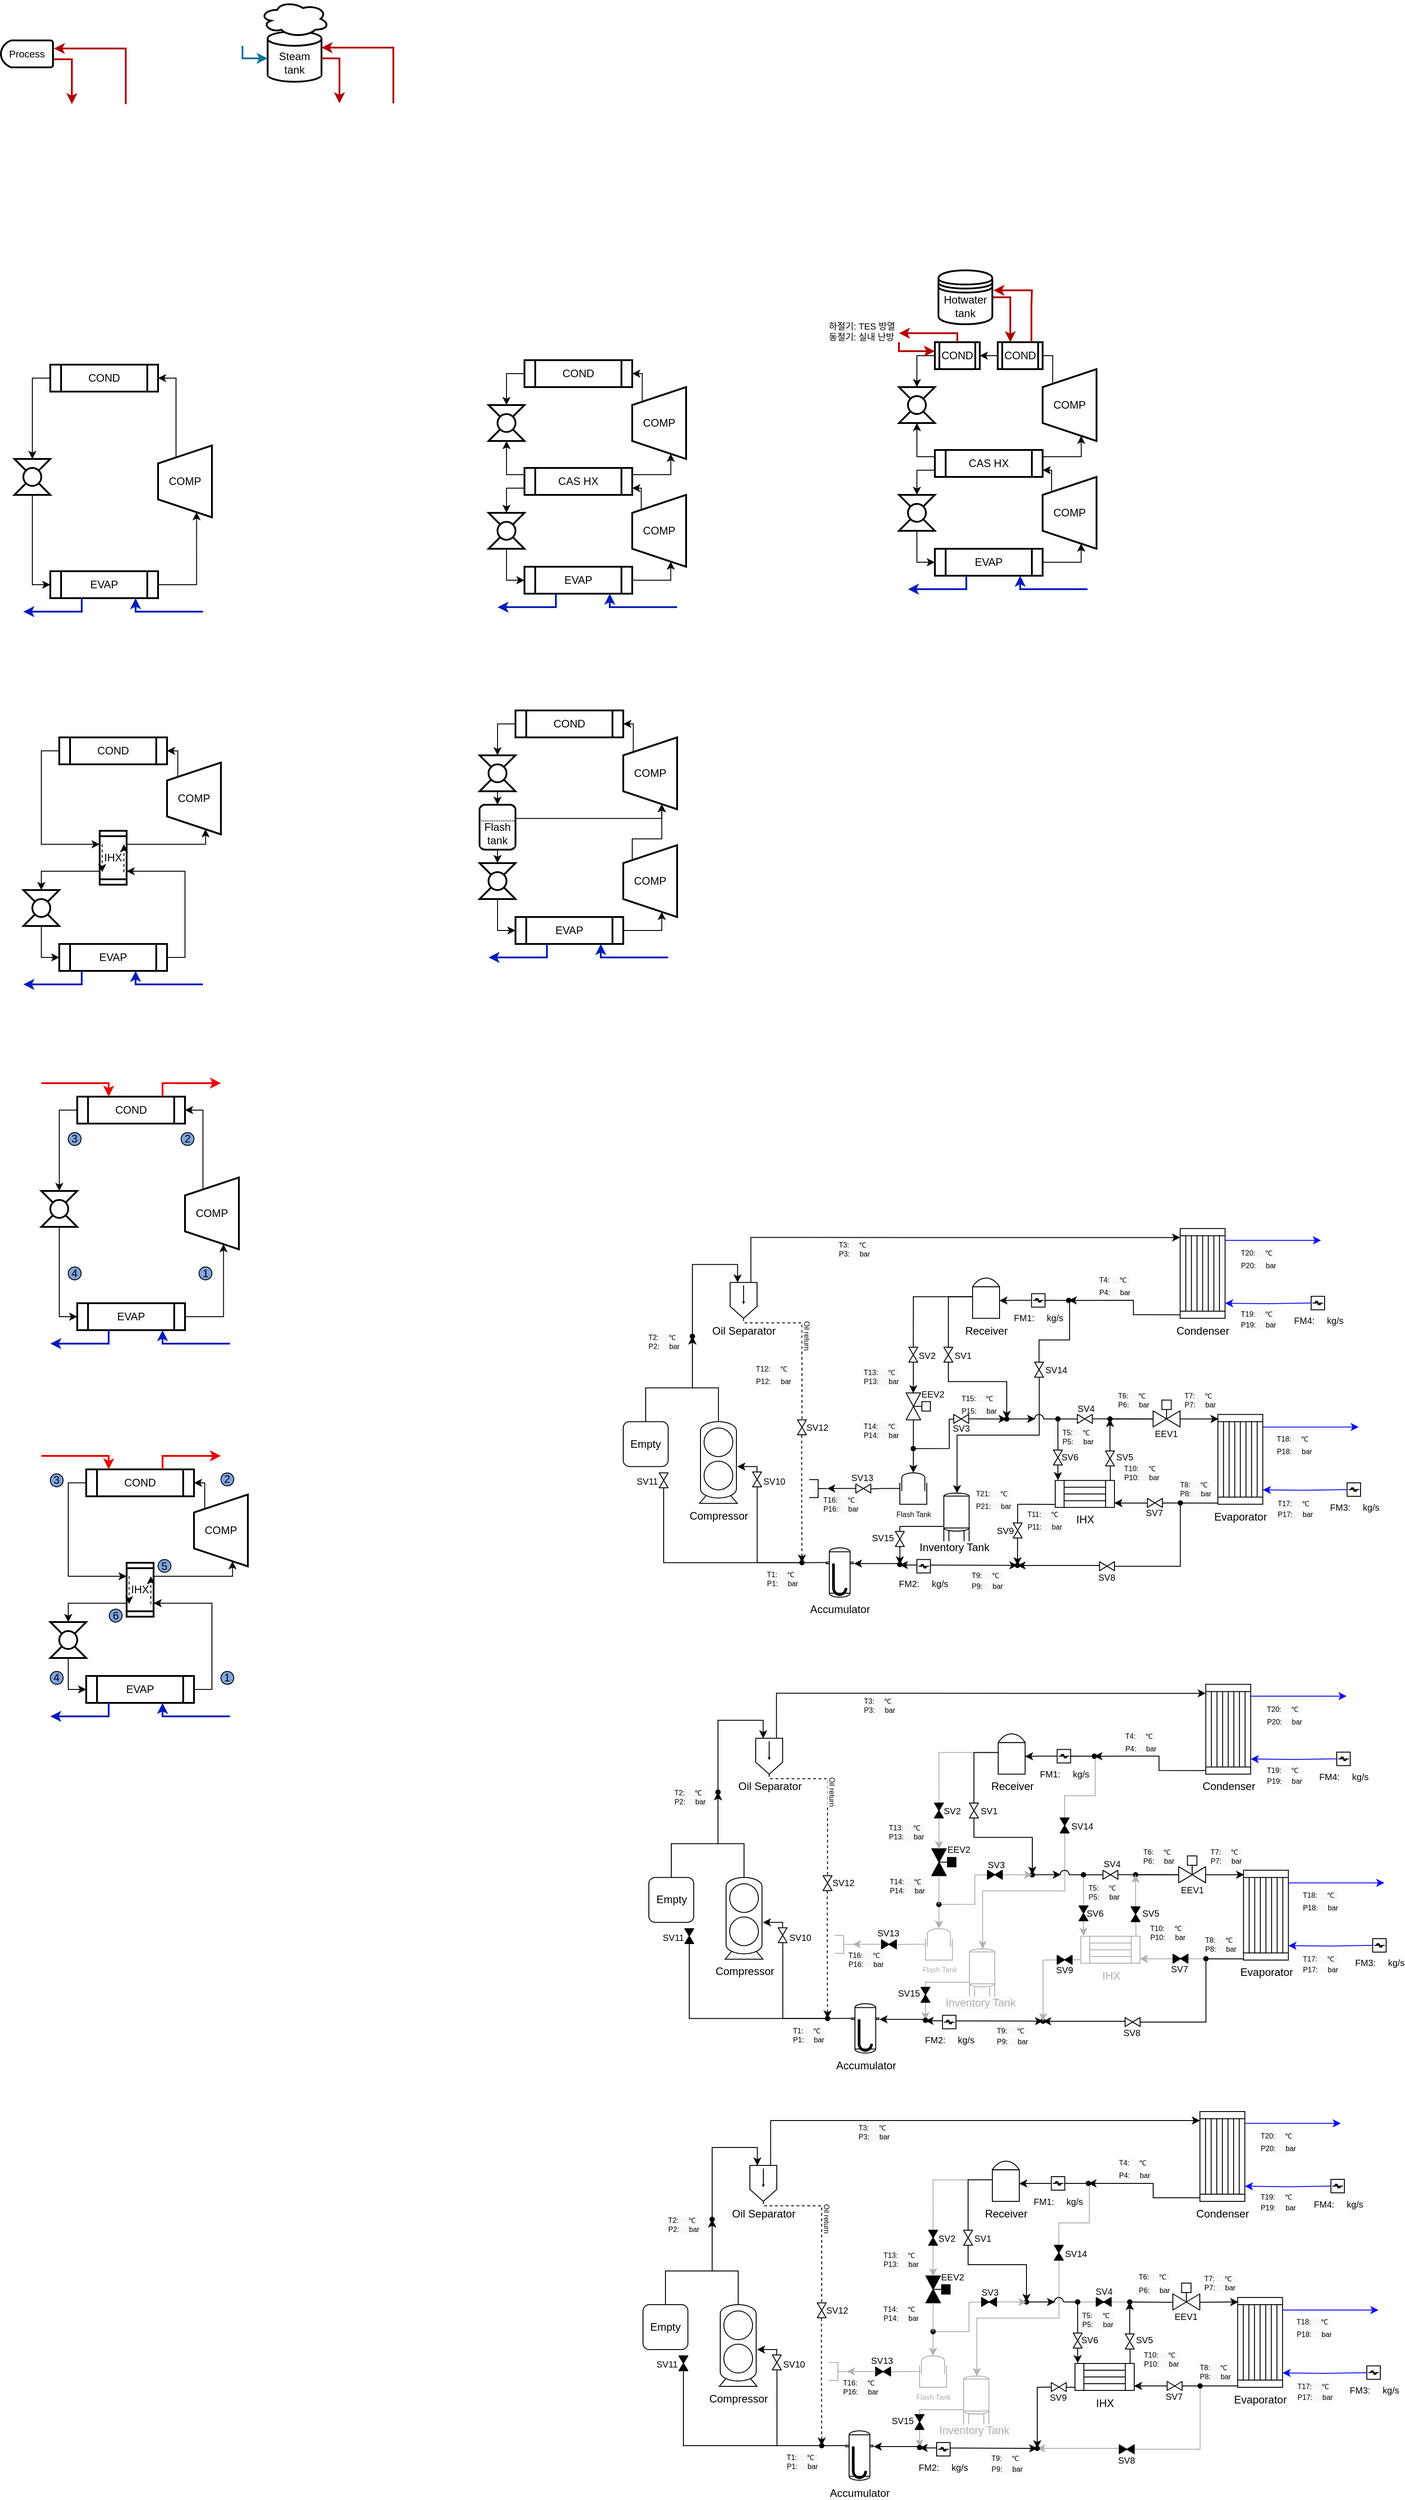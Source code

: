 <mxfile version="20.5.1" type="device"><diagram id="8CO_Uyl0PwwRPN9O3ve7" name="페이지-1"><mxGraphModel dx="2813" dy="2890" grid="1" gridSize="10" guides="1" tooltips="1" connect="1" arrows="1" fold="1" page="1" pageScale="1" pageWidth="827" pageHeight="1169" math="0" shadow="0"><root><mxCell id="0"/><mxCell id="1" parent="0"/><mxCell id="6k2t0ev1f2EzWXaT0g-W-322" value="Steam tank" style="shape=cylinder3;whiteSpace=wrap;html=1;boundedLbl=1;backgroundOutline=1;size=7.978;rounded=0;shadow=0;labelBackgroundColor=#FFFFFF;sketch=0;strokeWidth=2;" parent="1" vertex="1"><mxGeometry x="-1073" y="54" width="60" height="56" as="geometry"/></mxCell><mxCell id="6k2t0ev1f2EzWXaT0g-W-120" style="edgeStyle=orthogonalEdgeStyle;rounded=0;orthogonalLoop=1;jettySize=auto;html=1;exitX=0.799;exitY=0.186;exitDx=0;exitDy=0;exitPerimeter=0;entryX=1;entryY=0.75;entryDx=0;entryDy=0;" parent="1" source="6k2t0ev1f2EzWXaT0g-W-121" target="6k2t0ev1f2EzWXaT0g-W-127" edge="1"><mxGeometry relative="1" as="geometry"><Array as="points"><mxPoint x="-657" y="586"/><mxPoint x="-657" y="563"/></Array></mxGeometry></mxCell><mxCell id="6k2t0ev1f2EzWXaT0g-W-121" value="COMP" style="shape=trapezoid;perimeter=trapezoidPerimeter;whiteSpace=wrap;html=1;fixedSize=1;sketch=0;rounded=0;shadow=0;direction=north;strokeWidth=2;" parent="1" vertex="1"><mxGeometry x="-667" y="570" width="60" height="80" as="geometry"/></mxCell><mxCell id="6k2t0ev1f2EzWXaT0g-W-122" style="edgeStyle=orthogonalEdgeStyle;rounded=0;orthogonalLoop=1;jettySize=auto;html=1;entryX=0;entryY=0.75;entryDx=0;entryDy=0;exitX=1;exitY=0.5;exitDx=0;exitDy=0;" parent="1" source="6k2t0ev1f2EzWXaT0g-W-123" target="6k2t0ev1f2EzWXaT0g-W-121" edge="1"><mxGeometry relative="1" as="geometry"><Array as="points"><mxPoint x="-624" y="665"/></Array></mxGeometry></mxCell><mxCell id="6k2t0ev1f2EzWXaT0g-W-123" value="EVAP" style="shape=process;whiteSpace=wrap;html=1;backgroundOutline=1;rounded=0;shadow=0;sketch=0;strokeWidth=2;" parent="1" vertex="1"><mxGeometry x="-787" y="650" width="120" height="30" as="geometry"/></mxCell><mxCell id="6k2t0ev1f2EzWXaT0g-W-124" style="edgeStyle=orthogonalEdgeStyle;rounded=0;orthogonalLoop=1;jettySize=auto;html=1;entryX=0.5;entryY=0;entryDx=0;entryDy=0;exitX=0;exitY=0.75;exitDx=0;exitDy=0;" parent="1" source="6k2t0ev1f2EzWXaT0g-W-127" target="6k2t0ev1f2EzWXaT0g-W-129" edge="1"><mxGeometry relative="1" as="geometry"/></mxCell><mxCell id="6k2t0ev1f2EzWXaT0g-W-125" style="edgeStyle=orthogonalEdgeStyle;rounded=0;orthogonalLoop=1;jettySize=auto;html=1;entryX=0;entryY=0.75;entryDx=0;entryDy=0;exitX=1;exitY=0.25;exitDx=0;exitDy=0;" parent="1" source="6k2t0ev1f2EzWXaT0g-W-127" target="6k2t0ev1f2EzWXaT0g-W-132" edge="1"><mxGeometry relative="1" as="geometry"><Array as="points"><mxPoint x="-624" y="548"/><mxPoint x="-624" y="540"/></Array></mxGeometry></mxCell><mxCell id="6k2t0ev1f2EzWXaT0g-W-126" style="edgeStyle=orthogonalEdgeStyle;rounded=0;orthogonalLoop=1;jettySize=auto;html=1;entryX=0.5;entryY=1;entryDx=0;entryDy=0;exitX=0;exitY=0.25;exitDx=0;exitDy=0;" parent="1" source="6k2t0ev1f2EzWXaT0g-W-127" target="6k2t0ev1f2EzWXaT0g-W-135" edge="1"><mxGeometry relative="1" as="geometry"/></mxCell><mxCell id="6k2t0ev1f2EzWXaT0g-W-127" value="CAS HX" style="shape=process;whiteSpace=wrap;html=1;backgroundOutline=1;rounded=0;shadow=0;sketch=0;strokeWidth=2;" parent="1" vertex="1"><mxGeometry x="-787" y="540" width="120" height="30" as="geometry"/></mxCell><mxCell id="6k2t0ev1f2EzWXaT0g-W-128" style="edgeStyle=orthogonalEdgeStyle;rounded=0;orthogonalLoop=1;jettySize=auto;html=1;entryX=0;entryY=0.5;entryDx=0;entryDy=0;" parent="1" source="6k2t0ev1f2EzWXaT0g-W-129" target="6k2t0ev1f2EzWXaT0g-W-123" edge="1"><mxGeometry relative="1" as="geometry"/></mxCell><mxCell id="6k2t0ev1f2EzWXaT0g-W-129" value="" style="shape=collate;whiteSpace=wrap;html=1;rounded=0;shadow=0;sketch=0;strokeWidth=2;" parent="1" vertex="1"><mxGeometry x="-827" y="590" width="40" height="40" as="geometry"/></mxCell><mxCell id="6k2t0ev1f2EzWXaT0g-W-130" value="" style="ellipse;whiteSpace=wrap;html=1;aspect=fixed;rounded=0;shadow=0;sketch=0;strokeWidth=2;" parent="1" vertex="1"><mxGeometry x="-817" y="600" width="20" height="20" as="geometry"/></mxCell><mxCell id="6k2t0ev1f2EzWXaT0g-W-131" style="edgeStyle=orthogonalEdgeStyle;rounded=0;orthogonalLoop=1;jettySize=auto;html=1;exitX=0.799;exitY=0.186;exitDx=0;exitDy=0;entryX=1;entryY=0.5;entryDx=0;entryDy=0;exitPerimeter=0;" parent="1" source="6k2t0ev1f2EzWXaT0g-W-132" target="6k2t0ev1f2EzWXaT0g-W-134" edge="1"><mxGeometry relative="1" as="geometry"><Array as="points"><mxPoint x="-656" y="435"/></Array></mxGeometry></mxCell><mxCell id="6k2t0ev1f2EzWXaT0g-W-132" value="COMP" style="shape=trapezoid;perimeter=trapezoidPerimeter;whiteSpace=wrap;html=1;fixedSize=1;sketch=0;rounded=0;shadow=0;direction=north;strokeWidth=2;" parent="1" vertex="1"><mxGeometry x="-667" y="450" width="60" height="80" as="geometry"/></mxCell><mxCell id="6k2t0ev1f2EzWXaT0g-W-133" style="edgeStyle=orthogonalEdgeStyle;rounded=0;orthogonalLoop=1;jettySize=auto;html=1;entryX=0.5;entryY=0;entryDx=0;entryDy=0;exitX=0;exitY=0.5;exitDx=0;exitDy=0;" parent="1" source="6k2t0ev1f2EzWXaT0g-W-134" target="6k2t0ev1f2EzWXaT0g-W-135" edge="1"><mxGeometry relative="1" as="geometry"/></mxCell><mxCell id="6k2t0ev1f2EzWXaT0g-W-134" value="COND" style="shape=process;whiteSpace=wrap;html=1;backgroundOutline=1;rounded=0;shadow=0;sketch=0;strokeWidth=2;" parent="1" vertex="1"><mxGeometry x="-787" y="420" width="120" height="30" as="geometry"/></mxCell><mxCell id="6k2t0ev1f2EzWXaT0g-W-135" value="" style="shape=collate;whiteSpace=wrap;html=1;rounded=0;shadow=0;sketch=0;strokeWidth=2;" parent="1" vertex="1"><mxGeometry x="-827" y="470" width="40" height="40" as="geometry"/></mxCell><mxCell id="6k2t0ev1f2EzWXaT0g-W-136" value="" style="ellipse;whiteSpace=wrap;html=1;aspect=fixed;rounded=0;shadow=0;sketch=0;strokeWidth=2;" parent="1" vertex="1"><mxGeometry x="-817" y="480" width="20" height="20" as="geometry"/></mxCell><mxCell id="_jbCpMvJ0OhNoSimjPRz-2" style="edgeStyle=orthogonalEdgeStyle;rounded=0;orthogonalLoop=1;jettySize=auto;html=1;exitX=1;exitY=0.25;exitDx=0;exitDy=0;entryX=1;entryY=0.5;entryDx=0;entryDy=0;" parent="1" source="6k2t0ev1f2EzWXaT0g-W-137" target="6k2t0ev1f2EzWXaT0g-W-142" edge="1"><mxGeometry relative="1" as="geometry"/></mxCell><mxCell id="6k2t0ev1f2EzWXaT0g-W-137" value="COMP" style="shape=trapezoid;perimeter=trapezoidPerimeter;whiteSpace=wrap;html=1;fixedSize=1;sketch=0;rounded=0;shadow=0;direction=north;strokeWidth=2;" parent="1" vertex="1"><mxGeometry x="-1195" y="515" width="60" height="80" as="geometry"/></mxCell><mxCell id="6k2t0ev1f2EzWXaT0g-W-138" style="edgeStyle=orthogonalEdgeStyle;rounded=0;orthogonalLoop=1;jettySize=auto;html=1;entryX=0;entryY=0.75;entryDx=0;entryDy=0;exitX=1;exitY=0.5;exitDx=0;exitDy=0;" parent="1" source="6k2t0ev1f2EzWXaT0g-W-139" target="6k2t0ev1f2EzWXaT0g-W-137" edge="1"><mxGeometry relative="1" as="geometry"><Array as="points"><mxPoint x="-1152" y="670"/></Array></mxGeometry></mxCell><mxCell id="6k2t0ev1f2EzWXaT0g-W-139" value="EVAP" style="shape=process;whiteSpace=wrap;html=1;backgroundOutline=1;rounded=0;shadow=0;sketch=0;strokeWidth=2;" parent="1" vertex="1"><mxGeometry x="-1315" y="655" width="120" height="30" as="geometry"/></mxCell><mxCell id="6k2t0ev1f2EzWXaT0g-W-141" style="edgeStyle=orthogonalEdgeStyle;rounded=0;orthogonalLoop=1;jettySize=auto;html=1;entryX=0.5;entryY=0;entryDx=0;entryDy=0;exitX=0;exitY=0.5;exitDx=0;exitDy=0;" parent="1" source="6k2t0ev1f2EzWXaT0g-W-142" target="6k2t0ev1f2EzWXaT0g-W-144" edge="1"><mxGeometry relative="1" as="geometry"/></mxCell><mxCell id="6k2t0ev1f2EzWXaT0g-W-142" value="COND" style="shape=process;whiteSpace=wrap;html=1;backgroundOutline=1;rounded=0;shadow=0;sketch=0;strokeWidth=2;" parent="1" vertex="1"><mxGeometry x="-1315" y="425" width="120" height="30" as="geometry"/></mxCell><mxCell id="6k2t0ev1f2EzWXaT0g-W-143" style="edgeStyle=orthogonalEdgeStyle;rounded=0;orthogonalLoop=1;jettySize=auto;html=1;entryX=0;entryY=0.5;entryDx=0;entryDy=0;" parent="1" source="6k2t0ev1f2EzWXaT0g-W-144" target="6k2t0ev1f2EzWXaT0g-W-139" edge="1"><mxGeometry relative="1" as="geometry"/></mxCell><mxCell id="6k2t0ev1f2EzWXaT0g-W-144" value="" style="shape=collate;whiteSpace=wrap;html=1;rounded=0;shadow=0;sketch=0;strokeWidth=2;" parent="1" vertex="1"><mxGeometry x="-1355" y="530" width="40" height="40" as="geometry"/></mxCell><mxCell id="6k2t0ev1f2EzWXaT0g-W-145" value="" style="ellipse;whiteSpace=wrap;html=1;aspect=fixed;rounded=0;shadow=0;sketch=0;strokeWidth=2;" parent="1" vertex="1"><mxGeometry x="-1345" y="540" width="20" height="20" as="geometry"/></mxCell><mxCell id="6k2t0ev1f2EzWXaT0g-W-146" style="edgeStyle=orthogonalEdgeStyle;rounded=0;orthogonalLoop=1;jettySize=auto;html=1;exitX=1;exitY=0;exitDx=0;exitDy=0;entryX=1;entryY=0.5;entryDx=0;entryDy=0;" parent="1" source="6k2t0ev1f2EzWXaT0g-W-147" target="6k2t0ev1f2EzWXaT0g-W-151" edge="1"><mxGeometry relative="1" as="geometry"><Array as="points"><mxPoint x="-1173" y="855"/></Array></mxGeometry></mxCell><mxCell id="6k2t0ev1f2EzWXaT0g-W-147" value="COMP" style="shape=trapezoid;perimeter=trapezoidPerimeter;whiteSpace=wrap;html=1;fixedSize=1;sketch=0;rounded=0;shadow=0;direction=north;strokeWidth=2;" parent="1" vertex="1"><mxGeometry x="-1185" y="868" width="60" height="80" as="geometry"/></mxCell><mxCell id="6k2t0ev1f2EzWXaT0g-W-148" style="edgeStyle=orthogonalEdgeStyle;rounded=0;orthogonalLoop=1;jettySize=auto;html=1;entryX=0.75;entryY=0;entryDx=0;entryDy=0;exitX=1;exitY=0.5;exitDx=0;exitDy=0;" parent="1" source="6k2t0ev1f2EzWXaT0g-W-149" target="6k2t0ev1f2EzWXaT0g-W-157" edge="1"><mxGeometry relative="1" as="geometry"/></mxCell><mxCell id="6k2t0ev1f2EzWXaT0g-W-149" value="EVAP" style="shape=process;whiteSpace=wrap;html=1;backgroundOutline=1;rounded=0;shadow=0;sketch=0;strokeWidth=2;" parent="1" vertex="1"><mxGeometry x="-1305" y="1070" width="120" height="30" as="geometry"/></mxCell><mxCell id="6k2t0ev1f2EzWXaT0g-W-150" style="edgeStyle=orthogonalEdgeStyle;rounded=0;orthogonalLoop=1;jettySize=auto;html=1;entryX=0.25;entryY=1;entryDx=0;entryDy=0;exitX=0;exitY=0.5;exitDx=0;exitDy=0;" parent="1" source="6k2t0ev1f2EzWXaT0g-W-151" target="6k2t0ev1f2EzWXaT0g-W-157" edge="1"><mxGeometry relative="1" as="geometry"/></mxCell><mxCell id="6k2t0ev1f2EzWXaT0g-W-151" value="COND" style="shape=process;whiteSpace=wrap;html=1;backgroundOutline=1;rounded=0;shadow=0;sketch=0;strokeWidth=2;" parent="1" vertex="1"><mxGeometry x="-1305" y="840" width="120" height="30" as="geometry"/></mxCell><mxCell id="6k2t0ev1f2EzWXaT0g-W-152" style="edgeStyle=orthogonalEdgeStyle;rounded=0;orthogonalLoop=1;jettySize=auto;html=1;entryX=0;entryY=0.5;entryDx=0;entryDy=0;" parent="1" source="6k2t0ev1f2EzWXaT0g-W-153" target="6k2t0ev1f2EzWXaT0g-W-149" edge="1"><mxGeometry relative="1" as="geometry"/></mxCell><mxCell id="6k2t0ev1f2EzWXaT0g-W-153" value="" style="shape=collate;whiteSpace=wrap;html=1;rounded=0;shadow=0;sketch=0;strokeWidth=2;" parent="1" vertex="1"><mxGeometry x="-1345" y="1010" width="40" height="40" as="geometry"/></mxCell><mxCell id="6k2t0ev1f2EzWXaT0g-W-154" value="" style="ellipse;whiteSpace=wrap;html=1;aspect=fixed;rounded=0;shadow=0;sketch=0;strokeWidth=2;" parent="1" vertex="1"><mxGeometry x="-1335" y="1020" width="20" height="20" as="geometry"/></mxCell><mxCell id="6k2t0ev1f2EzWXaT0g-W-155" style="edgeStyle=orthogonalEdgeStyle;rounded=0;orthogonalLoop=1;jettySize=auto;html=1;entryX=0;entryY=0.75;entryDx=0;entryDy=0;exitX=0.25;exitY=0;exitDx=0;exitDy=0;" parent="1" source="6k2t0ev1f2EzWXaT0g-W-157" target="6k2t0ev1f2EzWXaT0g-W-147" edge="1"><mxGeometry relative="1" as="geometry"><Array as="points"><mxPoint x="-1142" y="959"/></Array></mxGeometry></mxCell><mxCell id="6k2t0ev1f2EzWXaT0g-W-156" style="edgeStyle=orthogonalEdgeStyle;rounded=0;orthogonalLoop=1;jettySize=auto;html=1;entryX=0.5;entryY=0;entryDx=0;entryDy=0;exitX=0.75;exitY=1;exitDx=0;exitDy=0;" parent="1" source="6k2t0ev1f2EzWXaT0g-W-157" target="6k2t0ev1f2EzWXaT0g-W-153" edge="1"><mxGeometry relative="1" as="geometry"/></mxCell><mxCell id="6k2t0ev1f2EzWXaT0g-W-157" value="" style="shape=process;whiteSpace=wrap;html=1;backgroundOutline=1;rounded=0;shadow=0;sketch=0;strokeWidth=2;rotation=90;" parent="1" vertex="1"><mxGeometry x="-1275" y="959" width="60" height="30" as="geometry"/></mxCell><mxCell id="6k2t0ev1f2EzWXaT0g-W-158" value="IHX" style="text;html=1;strokeColor=none;fillColor=none;align=center;verticalAlign=middle;whiteSpace=wrap;rounded=0;shadow=0;sketch=0;labelBackgroundColor=#FFFFFF;" parent="1" vertex="1"><mxGeometry x="-1255" y="964" width="20" height="20" as="geometry"/></mxCell><mxCell id="6k2t0ev1f2EzWXaT0g-W-159" value="" style="endArrow=classic;html=1;rounded=0;dashed=1;" parent="1" edge="1"><mxGeometry width="50" height="50" relative="1" as="geometry"><mxPoint x="-1233" y="990" as="sourcePoint"/><mxPoint x="-1233" y="959" as="targetPoint"/><Array as="points"><mxPoint x="-1233" y="979"/></Array></mxGeometry></mxCell><mxCell id="6k2t0ev1f2EzWXaT0g-W-160" value="" style="endArrow=classic;html=1;rounded=0;dashed=1;" parent="1" edge="1"><mxGeometry width="50" height="50" relative="1" as="geometry"><mxPoint x="-1257.25" y="959" as="sourcePoint"/><mxPoint x="-1257.25" y="990" as="targetPoint"/><Array as="points"><mxPoint x="-1257.25" y="979"/></Array></mxGeometry></mxCell><mxCell id="6k2t0ev1f2EzWXaT0g-W-300" style="edgeStyle=orthogonalEdgeStyle;rounded=0;orthogonalLoop=1;jettySize=auto;html=1;exitX=0.75;exitY=0;exitDx=0;exitDy=0;entryX=1;entryY=0.3;entryDx=0;entryDy=0;fillColor=#e51400;strokeColor=#B20000;strokeWidth=2;" parent="1" edge="1"><mxGeometry relative="1" as="geometry"><mxPoint x="-933" y="134" as="sourcePoint"/><mxPoint x="-1013" y="72" as="targetPoint"/><Array as="points"><mxPoint x="-933" y="72"/></Array></mxGeometry></mxCell><mxCell id="6k2t0ev1f2EzWXaT0g-W-305" style="edgeStyle=orthogonalEdgeStyle;rounded=0;orthogonalLoop=1;jettySize=auto;html=1;entryX=0.25;entryY=0;entryDx=0;entryDy=0;fillColor=#e51400;strokeColor=#B20000;strokeWidth=2;" parent="1" edge="1"><mxGeometry relative="1" as="geometry"><mxPoint x="-1013" y="84" as="sourcePoint"/><mxPoint x="-993" y="134" as="targetPoint"/><Array as="points"><mxPoint x="-993" y="84"/></Array></mxGeometry></mxCell><mxCell id="6k2t0ev1f2EzWXaT0g-W-118" value="" style="ellipse;shape=cloud;whiteSpace=wrap;html=1;rounded=0;shadow=0;labelBackgroundColor=#FFFFFF;sketch=0;strokeWidth=2;rotation=0;" parent="1" vertex="1"><mxGeometry x="-1081.57" y="20" width="77.13" height="40" as="geometry"/></mxCell><mxCell id="6k2t0ev1f2EzWXaT0g-W-315" style="edgeStyle=orthogonalEdgeStyle;rounded=0;orthogonalLoop=1;jettySize=auto;html=1;entryX=0;entryY=0.5;entryDx=0;entryDy=0;fillColor=#b1ddf0;strokeColor=#10739e;strokeWidth=2;" parent="1" edge="1"><mxGeometry relative="1" as="geometry"><mxPoint x="-1101" y="70" as="sourcePoint"/><mxPoint x="-1073" y="84" as="targetPoint"/><Array as="points"><mxPoint x="-1101" y="70"/><mxPoint x="-1101" y="84"/></Array></mxGeometry></mxCell><mxCell id="6k2t0ev1f2EzWXaT0g-W-318" style="edgeStyle=orthogonalEdgeStyle;rounded=0;orthogonalLoop=1;jettySize=auto;html=1;entryX=0.25;entryY=0;entryDx=0;entryDy=0;fillColor=#e51400;strokeColor=#B20000;strokeWidth=2;" parent="1" source="6k2t0ev1f2EzWXaT0g-W-319" edge="1"><mxGeometry relative="1" as="geometry"><mxPoint x="-246.02" y="400" as="targetPoint"/><Array as="points"><mxPoint x="-246.02" y="350"/></Array></mxGeometry></mxCell><mxCell id="6k2t0ev1f2EzWXaT0g-W-319" value="Hotwater tank" style="shape=datastore;whiteSpace=wrap;html=1;rounded=0;shadow=0;sketch=0;strokeWidth=2;" parent="1" vertex="1"><mxGeometry x="-326.02" y="320" width="60" height="60" as="geometry"/></mxCell><mxCell id="6k2t0ev1f2EzWXaT0g-W-327" style="edgeStyle=orthogonalEdgeStyle;rounded=0;orthogonalLoop=1;jettySize=auto;html=1;exitX=0.75;exitY=0;exitDx=0;exitDy=0;entryX=1;entryY=0.3;entryDx=0;entryDy=0;fillColor=#e51400;strokeColor=#B20000;strokeWidth=2;" parent="1" edge="1"><mxGeometry relative="1" as="geometry"><mxPoint x="-1231" y="135" as="sourcePoint"/><mxPoint x="-1311" y="73" as="targetPoint"/><Array as="points"><mxPoint x="-1231" y="73"/></Array></mxGeometry></mxCell><mxCell id="6k2t0ev1f2EzWXaT0g-W-328" style="edgeStyle=orthogonalEdgeStyle;rounded=0;orthogonalLoop=1;jettySize=auto;html=1;entryX=0.25;entryY=0;entryDx=0;entryDy=0;fillColor=#e51400;strokeColor=#B20000;strokeWidth=2;" parent="1" edge="1"><mxGeometry relative="1" as="geometry"><mxPoint x="-1311" y="85" as="sourcePoint"/><mxPoint x="-1291" y="135" as="targetPoint"/><Array as="points"><mxPoint x="-1291" y="85"/></Array></mxGeometry></mxCell><mxCell id="6k2t0ev1f2EzWXaT0g-W-329" value="Process" style="strokeWidth=2;html=1;shape=mxgraph.flowchart.delay;whiteSpace=wrap;rounded=0;shadow=0;labelBackgroundColor=#FFFFFF;sketch=0;fontSize=11;flipV=1;flipH=1;" parent="1" vertex="1"><mxGeometry x="-1370" y="64" width="58" height="30" as="geometry"/></mxCell><mxCell id="y5NzyxsIpc41mHiyMU3U-4" value="" style="edgeStyle=segmentEdgeStyle;endArrow=classic;html=1;rounded=0;entryX=0.75;entryY=1;entryDx=0;entryDy=0;strokeWidth=2;fillColor=#0050ef;strokeColor=#001DBC;" parent="1" edge="1"><mxGeometry width="50" height="50" relative="1" as="geometry"><mxPoint x="-1145" y="700" as="sourcePoint"/><mxPoint x="-1220" y="685" as="targetPoint"/></mxGeometry></mxCell><mxCell id="y5NzyxsIpc41mHiyMU3U-5" value="" style="edgeStyle=segmentEdgeStyle;endArrow=classic;html=1;rounded=0;exitX=0.25;exitY=1;exitDx=0;exitDy=0;strokeWidth=2;fillColor=#0050ef;strokeColor=#001DBC;" parent="1" edge="1"><mxGeometry width="50" height="50" relative="1" as="geometry"><mxPoint x="-1280" y="685" as="sourcePoint"/><mxPoint x="-1345" y="700" as="targetPoint"/><Array as="points"><mxPoint x="-1280" y="700"/></Array></mxGeometry></mxCell><mxCell id="y5NzyxsIpc41mHiyMU3U-6" value="" style="edgeStyle=segmentEdgeStyle;endArrow=classic;html=1;rounded=0;entryX=0.75;entryY=1;entryDx=0;entryDy=0;strokeWidth=2;fillColor=#0050ef;strokeColor=#001DBC;" parent="1" edge="1"><mxGeometry width="50" height="50" relative="1" as="geometry"><mxPoint x="-617" y="695" as="sourcePoint"/><mxPoint x="-692" y="680" as="targetPoint"/></mxGeometry></mxCell><mxCell id="y5NzyxsIpc41mHiyMU3U-7" value="" style="edgeStyle=segmentEdgeStyle;endArrow=classic;html=1;rounded=0;exitX=0.25;exitY=1;exitDx=0;exitDy=0;strokeWidth=2;fillColor=#0050ef;strokeColor=#001DBC;" parent="1" edge="1"><mxGeometry width="50" height="50" relative="1" as="geometry"><mxPoint x="-752" y="680" as="sourcePoint"/><mxPoint x="-817" y="695" as="targetPoint"/><Array as="points"><mxPoint x="-752" y="695"/></Array></mxGeometry></mxCell><mxCell id="y5NzyxsIpc41mHiyMU3U-8" value="" style="edgeStyle=segmentEdgeStyle;endArrow=classic;html=1;rounded=0;entryX=0.75;entryY=1;entryDx=0;entryDy=0;strokeWidth=2;fillColor=#0050ef;strokeColor=#001DBC;" parent="1" edge="1"><mxGeometry width="50" height="50" relative="1" as="geometry"><mxPoint x="-1145" y="1115" as="sourcePoint"/><mxPoint x="-1220" y="1100" as="targetPoint"/></mxGeometry></mxCell><mxCell id="y5NzyxsIpc41mHiyMU3U-9" value="" style="edgeStyle=segmentEdgeStyle;endArrow=classic;html=1;rounded=0;exitX=0.25;exitY=1;exitDx=0;exitDy=0;strokeWidth=2;fillColor=#0050ef;strokeColor=#001DBC;" parent="1" edge="1"><mxGeometry width="50" height="50" relative="1" as="geometry"><mxPoint x="-1280" y="1100" as="sourcePoint"/><mxPoint x="-1345" y="1115" as="targetPoint"/><Array as="points"><mxPoint x="-1280" y="1115"/></Array></mxGeometry></mxCell><mxCell id="_jbCpMvJ0OhNoSimjPRz-3" style="edgeStyle=orthogonalEdgeStyle;rounded=0;orthogonalLoop=1;jettySize=auto;html=1;exitX=0.799;exitY=0.186;exitDx=0;exitDy=0;exitPerimeter=0;entryX=0;entryY=0.75;entryDx=0;entryDy=0;" parent="1" source="_jbCpMvJ0OhNoSimjPRz-4" target="_jbCpMvJ0OhNoSimjPRz-15" edge="1"><mxGeometry relative="1" as="geometry"><Array as="points"><mxPoint x="-667" y="976"/><mxPoint x="-667" y="953"/><mxPoint x="-634" y="953"/></Array><mxPoint x="-677" y="952.5" as="targetPoint"/></mxGeometry></mxCell><mxCell id="_jbCpMvJ0OhNoSimjPRz-4" value="COMP" style="shape=trapezoid;perimeter=trapezoidPerimeter;whiteSpace=wrap;html=1;fixedSize=1;sketch=0;rounded=0;shadow=0;direction=north;strokeWidth=2;" parent="1" vertex="1"><mxGeometry x="-677" y="960" width="60" height="80" as="geometry"/></mxCell><mxCell id="_jbCpMvJ0OhNoSimjPRz-5" style="edgeStyle=orthogonalEdgeStyle;rounded=0;orthogonalLoop=1;jettySize=auto;html=1;entryX=0;entryY=0.75;entryDx=0;entryDy=0;exitX=1;exitY=0.5;exitDx=0;exitDy=0;" parent="1" source="_jbCpMvJ0OhNoSimjPRz-6" target="_jbCpMvJ0OhNoSimjPRz-4" edge="1"><mxGeometry relative="1" as="geometry"><Array as="points"><mxPoint x="-634" y="1055"/></Array></mxGeometry></mxCell><mxCell id="_jbCpMvJ0OhNoSimjPRz-6" value="EVAP" style="shape=process;whiteSpace=wrap;html=1;backgroundOutline=1;rounded=0;shadow=0;sketch=0;strokeWidth=2;" parent="1" vertex="1"><mxGeometry x="-797" y="1040" width="120" height="30" as="geometry"/></mxCell><mxCell id="_jbCpMvJ0OhNoSimjPRz-11" style="edgeStyle=orthogonalEdgeStyle;rounded=0;orthogonalLoop=1;jettySize=auto;html=1;entryX=0;entryY=0.5;entryDx=0;entryDy=0;" parent="1" source="_jbCpMvJ0OhNoSimjPRz-12" target="_jbCpMvJ0OhNoSimjPRz-6" edge="1"><mxGeometry relative="1" as="geometry"/></mxCell><mxCell id="_jbCpMvJ0OhNoSimjPRz-12" value="" style="shape=collate;whiteSpace=wrap;html=1;rounded=0;shadow=0;sketch=0;strokeWidth=2;" parent="1" vertex="1"><mxGeometry x="-837" y="980" width="40" height="40" as="geometry"/></mxCell><mxCell id="_jbCpMvJ0OhNoSimjPRz-13" value="" style="ellipse;whiteSpace=wrap;html=1;aspect=fixed;rounded=0;shadow=0;sketch=0;strokeWidth=2;" parent="1" vertex="1"><mxGeometry x="-827" y="990" width="20" height="20" as="geometry"/></mxCell><mxCell id="_jbCpMvJ0OhNoSimjPRz-14" style="edgeStyle=orthogonalEdgeStyle;rounded=0;orthogonalLoop=1;jettySize=auto;html=1;exitX=0.799;exitY=0.186;exitDx=0;exitDy=0;entryX=1;entryY=0.5;entryDx=0;entryDy=0;exitPerimeter=0;" parent="1" source="_jbCpMvJ0OhNoSimjPRz-15" target="_jbCpMvJ0OhNoSimjPRz-17" edge="1"><mxGeometry relative="1" as="geometry"><Array as="points"><mxPoint x="-666" y="825"/></Array></mxGeometry></mxCell><mxCell id="_jbCpMvJ0OhNoSimjPRz-15" value="COMP" style="shape=trapezoid;perimeter=trapezoidPerimeter;whiteSpace=wrap;html=1;fixedSize=1;sketch=0;rounded=0;shadow=0;direction=north;strokeWidth=2;" parent="1" vertex="1"><mxGeometry x="-677" y="840" width="60" height="80" as="geometry"/></mxCell><mxCell id="_jbCpMvJ0OhNoSimjPRz-16" style="edgeStyle=orthogonalEdgeStyle;rounded=0;orthogonalLoop=1;jettySize=auto;html=1;entryX=0.5;entryY=0;entryDx=0;entryDy=0;exitX=0;exitY=0.5;exitDx=0;exitDy=0;" parent="1" source="_jbCpMvJ0OhNoSimjPRz-17" target="_jbCpMvJ0OhNoSimjPRz-18" edge="1"><mxGeometry relative="1" as="geometry"/></mxCell><mxCell id="_jbCpMvJ0OhNoSimjPRz-17" value="COND" style="shape=process;whiteSpace=wrap;html=1;backgroundOutline=1;rounded=0;shadow=0;sketch=0;strokeWidth=2;" parent="1" vertex="1"><mxGeometry x="-797" y="810" width="120" height="30" as="geometry"/></mxCell><mxCell id="_jbCpMvJ0OhNoSimjPRz-24" value="" style="edgeStyle=orthogonalEdgeStyle;rounded=0;orthogonalLoop=1;jettySize=auto;html=1;" parent="1" source="_jbCpMvJ0OhNoSimjPRz-18" target="_jbCpMvJ0OhNoSimjPRz-22" edge="1"><mxGeometry relative="1" as="geometry"/></mxCell><mxCell id="_jbCpMvJ0OhNoSimjPRz-18" value="" style="shape=collate;whiteSpace=wrap;html=1;rounded=0;shadow=0;sketch=0;strokeWidth=2;" parent="1" vertex="1"><mxGeometry x="-837" y="860" width="40" height="40" as="geometry"/></mxCell><mxCell id="_jbCpMvJ0OhNoSimjPRz-19" value="" style="ellipse;whiteSpace=wrap;html=1;aspect=fixed;rounded=0;shadow=0;sketch=0;strokeWidth=2;" parent="1" vertex="1"><mxGeometry x="-827" y="870" width="20" height="20" as="geometry"/></mxCell><mxCell id="_jbCpMvJ0OhNoSimjPRz-20" value="" style="edgeStyle=segmentEdgeStyle;endArrow=classic;html=1;rounded=0;entryX=0.75;entryY=1;entryDx=0;entryDy=0;strokeWidth=2;fillColor=#0050ef;strokeColor=#001DBC;" parent="1" edge="1"><mxGeometry width="50" height="50" relative="1" as="geometry"><mxPoint x="-627" y="1085" as="sourcePoint"/><mxPoint x="-702" y="1070" as="targetPoint"/></mxGeometry></mxCell><mxCell id="_jbCpMvJ0OhNoSimjPRz-21" value="" style="edgeStyle=segmentEdgeStyle;endArrow=classic;html=1;rounded=0;exitX=0.25;exitY=1;exitDx=0;exitDy=0;strokeWidth=2;fillColor=#0050ef;strokeColor=#001DBC;" parent="1" edge="1"><mxGeometry width="50" height="50" relative="1" as="geometry"><mxPoint x="-762" y="1070" as="sourcePoint"/><mxPoint x="-827" y="1085" as="targetPoint"/><Array as="points"><mxPoint x="-762" y="1085"/></Array></mxGeometry></mxCell><mxCell id="_jbCpMvJ0OhNoSimjPRz-28" style="edgeStyle=orthogonalEdgeStyle;rounded=0;orthogonalLoop=1;jettySize=auto;html=1;exitX=1;exitY=0.5;exitDx=0;exitDy=0;entryX=0.5;entryY=0;entryDx=0;entryDy=0;" parent="1" source="_jbCpMvJ0OhNoSimjPRz-22" target="_jbCpMvJ0OhNoSimjPRz-12" edge="1"><mxGeometry relative="1" as="geometry"/></mxCell><mxCell id="_jbCpMvJ0OhNoSimjPRz-29" style="edgeStyle=orthogonalEdgeStyle;rounded=0;orthogonalLoop=1;jettySize=auto;html=1;exitX=0.304;exitY=0.005;exitDx=0;exitDy=0;entryX=0;entryY=0.75;entryDx=0;entryDy=0;exitPerimeter=0;" parent="1" source="_jbCpMvJ0OhNoSimjPRz-22" target="_jbCpMvJ0OhNoSimjPRz-15" edge="1"><mxGeometry relative="1" as="geometry"><mxPoint x="-667" y="950" as="targetPoint"/><Array as="points"><mxPoint x="-634" y="930"/></Array></mxGeometry></mxCell><mxCell id="_jbCpMvJ0OhNoSimjPRz-22" value="&lt;br&gt;Flash tank" style="rounded=1;whiteSpace=wrap;html=1;shadow=0;labelBackgroundColor=#FFFFFF;sketch=0;strokeWidth=2;direction=south;" parent="1" vertex="1"><mxGeometry x="-837" y="915" width="40" height="50" as="geometry"/></mxCell><mxCell id="_jbCpMvJ0OhNoSimjPRz-23" value="" style="edgeStyle=orthogonalEdgeStyle;rounded=0;orthogonalLoop=1;jettySize=auto;html=1;entryX=0.5;entryY=0;entryDx=0;entryDy=0;exitX=0;exitY=0.75;exitDx=0;exitDy=0;endArrow=none;" parent="1" target="_jbCpMvJ0OhNoSimjPRz-22" edge="1"><mxGeometry relative="1" as="geometry"><mxPoint x="-797" y="952.5" as="sourcePoint"/><mxPoint x="-817" y="980" as="targetPoint"/></mxGeometry></mxCell><mxCell id="_jbCpMvJ0OhNoSimjPRz-27" value="" style="endArrow=none;html=1;rounded=0;exitX=0.5;exitY=1;exitDx=0;exitDy=0;entryX=0.5;entryY=0;entryDx=0;entryDy=0;dashed=1;dashPattern=1 1;" parent="1" edge="1"><mxGeometry width="50" height="50" relative="1" as="geometry"><mxPoint x="-837" y="933" as="sourcePoint"/><mxPoint x="-797" y="933" as="targetPoint"/></mxGeometry></mxCell><mxCell id="p2F2Gr1tg5VDVy3d919y-1" style="edgeStyle=orthogonalEdgeStyle;rounded=0;orthogonalLoop=1;jettySize=auto;html=1;exitX=0.799;exitY=0.186;exitDx=0;exitDy=0;exitPerimeter=0;entryX=1;entryY=0.75;entryDx=0;entryDy=0;" parent="1" source="p2F2Gr1tg5VDVy3d919y-2" target="p2F2Gr1tg5VDVy3d919y-8" edge="1"><mxGeometry relative="1" as="geometry"><Array as="points"><mxPoint x="-200" y="566"/><mxPoint x="-200" y="543"/></Array></mxGeometry></mxCell><mxCell id="p2F2Gr1tg5VDVy3d919y-2" value="COMP" style="shape=trapezoid;perimeter=trapezoidPerimeter;whiteSpace=wrap;html=1;fixedSize=1;sketch=0;rounded=0;shadow=0;direction=north;strokeWidth=2;" parent="1" vertex="1"><mxGeometry x="-210" y="550" width="60" height="80" as="geometry"/></mxCell><mxCell id="p2F2Gr1tg5VDVy3d919y-3" style="edgeStyle=orthogonalEdgeStyle;rounded=0;orthogonalLoop=1;jettySize=auto;html=1;entryX=0;entryY=0.75;entryDx=0;entryDy=0;exitX=1;exitY=0.5;exitDx=0;exitDy=0;" parent="1" source="p2F2Gr1tg5VDVy3d919y-4" target="p2F2Gr1tg5VDVy3d919y-2" edge="1"><mxGeometry relative="1" as="geometry"><Array as="points"><mxPoint x="-167" y="645"/></Array></mxGeometry></mxCell><mxCell id="p2F2Gr1tg5VDVy3d919y-4" value="EVAP" style="shape=process;whiteSpace=wrap;html=1;backgroundOutline=1;rounded=0;shadow=0;sketch=0;strokeWidth=2;" parent="1" vertex="1"><mxGeometry x="-330" y="630" width="120" height="30" as="geometry"/></mxCell><mxCell id="p2F2Gr1tg5VDVy3d919y-5" style="edgeStyle=orthogonalEdgeStyle;rounded=0;orthogonalLoop=1;jettySize=auto;html=1;entryX=0.5;entryY=0;entryDx=0;entryDy=0;exitX=0;exitY=0.75;exitDx=0;exitDy=0;" parent="1" source="p2F2Gr1tg5VDVy3d919y-8" target="p2F2Gr1tg5VDVy3d919y-10" edge="1"><mxGeometry relative="1" as="geometry"/></mxCell><mxCell id="p2F2Gr1tg5VDVy3d919y-6" style="edgeStyle=orthogonalEdgeStyle;rounded=0;orthogonalLoop=1;jettySize=auto;html=1;entryX=0;entryY=0.75;entryDx=0;entryDy=0;exitX=1;exitY=0.25;exitDx=0;exitDy=0;" parent="1" source="p2F2Gr1tg5VDVy3d919y-8" target="p2F2Gr1tg5VDVy3d919y-13" edge="1"><mxGeometry relative="1" as="geometry"><Array as="points"><mxPoint x="-167" y="528"/><mxPoint x="-167" y="520"/></Array></mxGeometry></mxCell><mxCell id="p2F2Gr1tg5VDVy3d919y-7" style="edgeStyle=orthogonalEdgeStyle;rounded=0;orthogonalLoop=1;jettySize=auto;html=1;entryX=0.5;entryY=1;entryDx=0;entryDy=0;exitX=0;exitY=0.25;exitDx=0;exitDy=0;" parent="1" source="p2F2Gr1tg5VDVy3d919y-8" target="p2F2Gr1tg5VDVy3d919y-16" edge="1"><mxGeometry relative="1" as="geometry"/></mxCell><mxCell id="p2F2Gr1tg5VDVy3d919y-8" value="CAS HX" style="shape=process;whiteSpace=wrap;html=1;backgroundOutline=1;rounded=0;shadow=0;sketch=0;strokeWidth=2;" parent="1" vertex="1"><mxGeometry x="-330" y="520" width="120" height="30" as="geometry"/></mxCell><mxCell id="p2F2Gr1tg5VDVy3d919y-9" style="edgeStyle=orthogonalEdgeStyle;rounded=0;orthogonalLoop=1;jettySize=auto;html=1;entryX=0;entryY=0.5;entryDx=0;entryDy=0;" parent="1" source="p2F2Gr1tg5VDVy3d919y-10" target="p2F2Gr1tg5VDVy3d919y-4" edge="1"><mxGeometry relative="1" as="geometry"/></mxCell><mxCell id="p2F2Gr1tg5VDVy3d919y-10" value="" style="shape=collate;whiteSpace=wrap;html=1;rounded=0;shadow=0;sketch=0;strokeWidth=2;" parent="1" vertex="1"><mxGeometry x="-370" y="570" width="40" height="40" as="geometry"/></mxCell><mxCell id="p2F2Gr1tg5VDVy3d919y-11" value="" style="ellipse;whiteSpace=wrap;html=1;aspect=fixed;rounded=0;shadow=0;sketch=0;strokeWidth=2;" parent="1" vertex="1"><mxGeometry x="-360" y="580" width="20" height="20" as="geometry"/></mxCell><mxCell id="p2F2Gr1tg5VDVy3d919y-12" style="edgeStyle=orthogonalEdgeStyle;rounded=0;orthogonalLoop=1;jettySize=auto;html=1;exitX=0.799;exitY=0.186;exitDx=0;exitDy=0;entryX=1;entryY=0.5;entryDx=0;entryDy=0;exitPerimeter=0;" parent="1" source="p2F2Gr1tg5VDVy3d919y-13" target="p2F2Gr1tg5VDVy3d919y-15" edge="1"><mxGeometry relative="1" as="geometry"><Array as="points"><mxPoint x="-199" y="415"/></Array></mxGeometry></mxCell><mxCell id="p2F2Gr1tg5VDVy3d919y-13" value="COMP" style="shape=trapezoid;perimeter=trapezoidPerimeter;whiteSpace=wrap;html=1;fixedSize=1;sketch=0;rounded=0;shadow=0;direction=north;strokeWidth=2;" parent="1" vertex="1"><mxGeometry x="-210" y="430" width="60" height="80" as="geometry"/></mxCell><mxCell id="p2F2Gr1tg5VDVy3d919y-14" style="edgeStyle=orthogonalEdgeStyle;rounded=0;orthogonalLoop=1;jettySize=auto;html=1;entryX=0.5;entryY=0;entryDx=0;entryDy=0;exitX=0;exitY=0.5;exitDx=0;exitDy=0;" parent="1" source="p2F2Gr1tg5VDVy3d919y-15" target="p2F2Gr1tg5VDVy3d919y-16" edge="1"><mxGeometry relative="1" as="geometry"/></mxCell><mxCell id="p2F2Gr1tg5VDVy3d919y-15" value="COND" style="shape=process;whiteSpace=wrap;html=1;backgroundOutline=1;rounded=0;shadow=0;sketch=0;strokeWidth=2;" parent="1" vertex="1"><mxGeometry x="-330" y="400" width="50" height="30" as="geometry"/></mxCell><mxCell id="p2F2Gr1tg5VDVy3d919y-16" value="" style="shape=collate;whiteSpace=wrap;html=1;rounded=0;shadow=0;sketch=0;strokeWidth=2;" parent="1" vertex="1"><mxGeometry x="-370" y="450" width="40" height="40" as="geometry"/></mxCell><mxCell id="p2F2Gr1tg5VDVy3d919y-17" value="" style="ellipse;whiteSpace=wrap;html=1;aspect=fixed;rounded=0;shadow=0;sketch=0;strokeWidth=2;" parent="1" vertex="1"><mxGeometry x="-360" y="460" width="20" height="20" as="geometry"/></mxCell><mxCell id="p2F2Gr1tg5VDVy3d919y-18" value="" style="edgeStyle=segmentEdgeStyle;endArrow=classic;html=1;rounded=0;entryX=0.75;entryY=1;entryDx=0;entryDy=0;strokeWidth=2;fillColor=#0050ef;strokeColor=#001DBC;" parent="1" edge="1"><mxGeometry width="50" height="50" relative="1" as="geometry"><mxPoint x="-160" y="675" as="sourcePoint"/><mxPoint x="-235" y="660" as="targetPoint"/></mxGeometry></mxCell><mxCell id="p2F2Gr1tg5VDVy3d919y-19" value="" style="edgeStyle=segmentEdgeStyle;endArrow=classic;html=1;rounded=0;exitX=0.25;exitY=1;exitDx=0;exitDy=0;strokeWidth=2;fillColor=#0050ef;strokeColor=#001DBC;" parent="1" edge="1"><mxGeometry width="50" height="50" relative="1" as="geometry"><mxPoint x="-295" y="660" as="sourcePoint"/><mxPoint x="-360" y="675" as="targetPoint"/><Array as="points"><mxPoint x="-295" y="675"/></Array></mxGeometry></mxCell><mxCell id="p2F2Gr1tg5VDVy3d919y-21" value="COND" style="shape=process;whiteSpace=wrap;html=1;backgroundOutline=1;rounded=0;shadow=0;sketch=0;strokeWidth=2;" parent="1" vertex="1"><mxGeometry x="-260" y="400" width="50" height="30" as="geometry"/></mxCell><mxCell id="p2F2Gr1tg5VDVy3d919y-22" style="edgeStyle=orthogonalEdgeStyle;rounded=0;orthogonalLoop=1;jettySize=auto;html=1;entryX=1.021;entryY=0.371;entryDx=0;entryDy=0;fillColor=#e51400;strokeColor=#B20000;strokeWidth=2;entryPerimeter=0;exitX=0.75;exitY=0;exitDx=0;exitDy=0;" parent="1" source="p2F2Gr1tg5VDVy3d919y-21" target="6k2t0ev1f2EzWXaT0g-W-319" edge="1"><mxGeometry relative="1" as="geometry"><mxPoint x="-236.02" y="410" as="targetPoint"/><Array as="points"><mxPoint x="-222" y="360"/><mxPoint x="-222" y="360"/><mxPoint x="-222" y="342"/></Array><mxPoint x="-256.02" y="360" as="sourcePoint"/></mxGeometry></mxCell><mxCell id="p2F2Gr1tg5VDVy3d919y-25" value="&lt;span style=&quot;font-size: 10px;&quot;&gt;하절기: TES 방열&lt;br style=&quot;font-size: 10px;&quot;&gt;동절기: 실내 난방&lt;br style=&quot;font-size: 10px;&quot;&gt;&lt;/span&gt;" style="text;whiteSpace=wrap;html=1;fontSize=10;fontFamily=Helvetica;fontColor=default;" parent="1" vertex="1"><mxGeometry x="-450" y="370" width="90" height="40" as="geometry"/></mxCell><mxCell id="p2F2Gr1tg5VDVy3d919y-30" style="edgeStyle=orthogonalEdgeStyle;rounded=0;orthogonalLoop=1;jettySize=auto;html=1;fillColor=#e51400;strokeColor=#B20000;strokeWidth=2;" parent="1" edge="1"><mxGeometry relative="1" as="geometry"><mxPoint x="-330" y="410" as="targetPoint"/><Array as="points"><mxPoint x="-370" y="400"/><mxPoint x="-370" y="410"/></Array><mxPoint x="-370" y="400" as="sourcePoint"/></mxGeometry></mxCell><mxCell id="p2F2Gr1tg5VDVy3d919y-31" style="edgeStyle=orthogonalEdgeStyle;rounded=0;orthogonalLoop=1;jettySize=auto;html=1;fillColor=#e51400;strokeColor=#B20000;strokeWidth=2;exitX=0.5;exitY=0;exitDx=0;exitDy=0;" parent="1" source="p2F2Gr1tg5VDVy3d919y-15" edge="1"><mxGeometry relative="1" as="geometry"><mxPoint x="-370" y="390" as="targetPoint"/><Array as="points"><mxPoint x="-305" y="390"/></Array><mxPoint x="-330" y="370" as="sourcePoint"/></mxGeometry></mxCell><mxCell id="3eQfnGGMmXp436VVZGfS-1" style="edgeStyle=orthogonalEdgeStyle;rounded=0;orthogonalLoop=1;jettySize=auto;html=1;exitX=1;exitY=0.25;exitDx=0;exitDy=0;entryX=1;entryY=0.5;entryDx=0;entryDy=0;" parent="1" source="3eQfnGGMmXp436VVZGfS-2" target="3eQfnGGMmXp436VVZGfS-6" edge="1"><mxGeometry relative="1" as="geometry"/></mxCell><mxCell id="3eQfnGGMmXp436VVZGfS-2" value="COMP" style="shape=trapezoid;perimeter=trapezoidPerimeter;whiteSpace=wrap;html=1;fixedSize=1;sketch=0;rounded=0;shadow=0;direction=north;strokeWidth=2;" parent="1" vertex="1"><mxGeometry x="-1165" y="1330" width="60" height="80" as="geometry"/></mxCell><mxCell id="3eQfnGGMmXp436VVZGfS-3" style="edgeStyle=orthogonalEdgeStyle;rounded=0;orthogonalLoop=1;jettySize=auto;html=1;entryX=0;entryY=0.75;entryDx=0;entryDy=0;exitX=1;exitY=0.5;exitDx=0;exitDy=0;" parent="1" source="3eQfnGGMmXp436VVZGfS-4" target="3eQfnGGMmXp436VVZGfS-2" edge="1"><mxGeometry relative="1" as="geometry"><Array as="points"><mxPoint x="-1122" y="1485"/></Array></mxGeometry></mxCell><mxCell id="3eQfnGGMmXp436VVZGfS-4" value="EVAP" style="shape=process;whiteSpace=wrap;html=1;backgroundOutline=1;rounded=0;shadow=0;sketch=0;strokeWidth=2;" parent="1" vertex="1"><mxGeometry x="-1285" y="1470" width="120" height="30" as="geometry"/></mxCell><mxCell id="3eQfnGGMmXp436VVZGfS-5" style="edgeStyle=orthogonalEdgeStyle;rounded=0;orthogonalLoop=1;jettySize=auto;html=1;entryX=0.5;entryY=0;entryDx=0;entryDy=0;exitX=0;exitY=0.5;exitDx=0;exitDy=0;" parent="1" source="3eQfnGGMmXp436VVZGfS-6" target="3eQfnGGMmXp436VVZGfS-8" edge="1"><mxGeometry relative="1" as="geometry"/></mxCell><mxCell id="3eQfnGGMmXp436VVZGfS-6" value="COND" style="shape=process;whiteSpace=wrap;html=1;backgroundOutline=1;rounded=0;shadow=0;sketch=0;strokeWidth=2;" parent="1" vertex="1"><mxGeometry x="-1285" y="1240" width="120" height="30" as="geometry"/></mxCell><mxCell id="3eQfnGGMmXp436VVZGfS-7" style="edgeStyle=orthogonalEdgeStyle;rounded=0;orthogonalLoop=1;jettySize=auto;html=1;entryX=0;entryY=0.5;entryDx=0;entryDy=0;" parent="1" source="3eQfnGGMmXp436VVZGfS-8" target="3eQfnGGMmXp436VVZGfS-4" edge="1"><mxGeometry relative="1" as="geometry"/></mxCell><mxCell id="3eQfnGGMmXp436VVZGfS-8" value="" style="shape=collate;whiteSpace=wrap;html=1;rounded=0;shadow=0;sketch=0;strokeWidth=2;" parent="1" vertex="1"><mxGeometry x="-1325" y="1345" width="40" height="40" as="geometry"/></mxCell><mxCell id="3eQfnGGMmXp436VVZGfS-9" value="" style="ellipse;whiteSpace=wrap;html=1;aspect=fixed;rounded=0;shadow=0;sketch=0;strokeWidth=2;" parent="1" vertex="1"><mxGeometry x="-1315" y="1355" width="20" height="20" as="geometry"/></mxCell><mxCell id="3eQfnGGMmXp436VVZGfS-10" style="edgeStyle=orthogonalEdgeStyle;rounded=0;orthogonalLoop=1;jettySize=auto;html=1;exitX=1;exitY=0;exitDx=0;exitDy=0;entryX=1;entryY=0.5;entryDx=0;entryDy=0;" parent="1" source="3eQfnGGMmXp436VVZGfS-11" target="3eQfnGGMmXp436VVZGfS-15" edge="1"><mxGeometry relative="1" as="geometry"><Array as="points"><mxPoint x="-1143" y="1670"/></Array></mxGeometry></mxCell><mxCell id="3eQfnGGMmXp436VVZGfS-11" value="COMP" style="shape=trapezoid;perimeter=trapezoidPerimeter;whiteSpace=wrap;html=1;fixedSize=1;sketch=0;rounded=0;shadow=0;direction=north;strokeWidth=2;" parent="1" vertex="1"><mxGeometry x="-1155" y="1683" width="60" height="80" as="geometry"/></mxCell><mxCell id="3eQfnGGMmXp436VVZGfS-12" style="edgeStyle=orthogonalEdgeStyle;rounded=0;orthogonalLoop=1;jettySize=auto;html=1;entryX=0.75;entryY=0;entryDx=0;entryDy=0;exitX=1;exitY=0.5;exitDx=0;exitDy=0;" parent="1" source="3eQfnGGMmXp436VVZGfS-13" target="3eQfnGGMmXp436VVZGfS-21" edge="1"><mxGeometry relative="1" as="geometry"/></mxCell><mxCell id="3eQfnGGMmXp436VVZGfS-13" value="EVAP" style="shape=process;whiteSpace=wrap;html=1;backgroundOutline=1;rounded=0;shadow=0;sketch=0;strokeWidth=2;" parent="1" vertex="1"><mxGeometry x="-1275" y="1885" width="120" height="30" as="geometry"/></mxCell><mxCell id="3eQfnGGMmXp436VVZGfS-14" style="edgeStyle=orthogonalEdgeStyle;rounded=0;orthogonalLoop=1;jettySize=auto;html=1;entryX=0.25;entryY=1;entryDx=0;entryDy=0;exitX=0;exitY=0.5;exitDx=0;exitDy=0;" parent="1" source="3eQfnGGMmXp436VVZGfS-15" target="3eQfnGGMmXp436VVZGfS-21" edge="1"><mxGeometry relative="1" as="geometry"/></mxCell><mxCell id="3eQfnGGMmXp436VVZGfS-15" value="COND" style="shape=process;whiteSpace=wrap;html=1;backgroundOutline=1;rounded=0;shadow=0;sketch=0;strokeWidth=2;" parent="1" vertex="1"><mxGeometry x="-1275" y="1655" width="120" height="30" as="geometry"/></mxCell><mxCell id="3eQfnGGMmXp436VVZGfS-16" style="edgeStyle=orthogonalEdgeStyle;rounded=0;orthogonalLoop=1;jettySize=auto;html=1;entryX=0;entryY=0.5;entryDx=0;entryDy=0;" parent="1" source="3eQfnGGMmXp436VVZGfS-17" target="3eQfnGGMmXp436VVZGfS-13" edge="1"><mxGeometry relative="1" as="geometry"/></mxCell><mxCell id="3eQfnGGMmXp436VVZGfS-17" value="" style="shape=collate;whiteSpace=wrap;html=1;rounded=0;shadow=0;sketch=0;strokeWidth=2;" parent="1" vertex="1"><mxGeometry x="-1315" y="1825" width="40" height="40" as="geometry"/></mxCell><mxCell id="3eQfnGGMmXp436VVZGfS-18" value="" style="ellipse;whiteSpace=wrap;html=1;aspect=fixed;rounded=0;shadow=0;sketch=0;strokeWidth=2;" parent="1" vertex="1"><mxGeometry x="-1305" y="1835" width="20" height="20" as="geometry"/></mxCell><mxCell id="3eQfnGGMmXp436VVZGfS-19" style="edgeStyle=orthogonalEdgeStyle;rounded=0;orthogonalLoop=1;jettySize=auto;html=1;entryX=0;entryY=0.75;entryDx=0;entryDy=0;exitX=0.25;exitY=0;exitDx=0;exitDy=0;" parent="1" source="3eQfnGGMmXp436VVZGfS-21" target="3eQfnGGMmXp436VVZGfS-11" edge="1"><mxGeometry relative="1" as="geometry"><Array as="points"><mxPoint x="-1112" y="1774"/></Array></mxGeometry></mxCell><mxCell id="3eQfnGGMmXp436VVZGfS-20" style="edgeStyle=orthogonalEdgeStyle;rounded=0;orthogonalLoop=1;jettySize=auto;html=1;entryX=0.5;entryY=0;entryDx=0;entryDy=0;exitX=0.75;exitY=1;exitDx=0;exitDy=0;" parent="1" source="3eQfnGGMmXp436VVZGfS-21" target="3eQfnGGMmXp436VVZGfS-17" edge="1"><mxGeometry relative="1" as="geometry"/></mxCell><mxCell id="3eQfnGGMmXp436VVZGfS-21" value="" style="shape=process;whiteSpace=wrap;html=1;backgroundOutline=1;rounded=0;shadow=0;sketch=0;strokeWidth=2;rotation=90;" parent="1" vertex="1"><mxGeometry x="-1245" y="1774" width="60" height="30" as="geometry"/></mxCell><mxCell id="3eQfnGGMmXp436VVZGfS-22" value="IHX" style="text;html=1;strokeColor=none;fillColor=none;align=center;verticalAlign=middle;whiteSpace=wrap;rounded=0;shadow=0;sketch=0;labelBackgroundColor=#FFFFFF;" parent="1" vertex="1"><mxGeometry x="-1225" y="1779" width="20" height="20" as="geometry"/></mxCell><mxCell id="3eQfnGGMmXp436VVZGfS-23" value="" style="endArrow=classic;html=1;rounded=0;dashed=1;" parent="1" edge="1"><mxGeometry width="50" height="50" relative="1" as="geometry"><mxPoint x="-1203" y="1805" as="sourcePoint"/><mxPoint x="-1203" y="1774" as="targetPoint"/><Array as="points"><mxPoint x="-1203" y="1794"/></Array></mxGeometry></mxCell><mxCell id="3eQfnGGMmXp436VVZGfS-24" value="" style="endArrow=classic;html=1;rounded=0;dashed=1;" parent="1" edge="1"><mxGeometry width="50" height="50" relative="1" as="geometry"><mxPoint x="-1227.25" y="1774" as="sourcePoint"/><mxPoint x="-1227.25" y="1805" as="targetPoint"/><Array as="points"><mxPoint x="-1227.25" y="1794"/></Array></mxGeometry></mxCell><mxCell id="3eQfnGGMmXp436VVZGfS-25" value="" style="edgeStyle=segmentEdgeStyle;endArrow=classic;html=1;rounded=0;entryX=0.75;entryY=1;entryDx=0;entryDy=0;strokeWidth=2;fillColor=#0050ef;strokeColor=#001DBC;" parent="1" edge="1"><mxGeometry width="50" height="50" relative="1" as="geometry"><mxPoint x="-1115" y="1515" as="sourcePoint"/><mxPoint x="-1190" y="1500" as="targetPoint"/></mxGeometry></mxCell><mxCell id="3eQfnGGMmXp436VVZGfS-26" value="" style="edgeStyle=segmentEdgeStyle;endArrow=classic;html=1;rounded=0;exitX=0.25;exitY=1;exitDx=0;exitDy=0;strokeWidth=2;fillColor=#0050ef;strokeColor=#001DBC;" parent="1" edge="1"><mxGeometry width="50" height="50" relative="1" as="geometry"><mxPoint x="-1250" y="1500" as="sourcePoint"/><mxPoint x="-1315" y="1515" as="targetPoint"/><Array as="points"><mxPoint x="-1250" y="1515"/></Array></mxGeometry></mxCell><mxCell id="3eQfnGGMmXp436VVZGfS-27" value="" style="edgeStyle=segmentEdgeStyle;endArrow=classic;html=1;rounded=0;entryX=0.75;entryY=1;entryDx=0;entryDy=0;strokeWidth=2;fillColor=#0050ef;strokeColor=#001DBC;" parent="1" edge="1"><mxGeometry width="50" height="50" relative="1" as="geometry"><mxPoint x="-1115" y="1930" as="sourcePoint"/><mxPoint x="-1190" y="1915" as="targetPoint"/></mxGeometry></mxCell><mxCell id="3eQfnGGMmXp436VVZGfS-28" value="" style="edgeStyle=segmentEdgeStyle;endArrow=classic;html=1;rounded=0;exitX=0.25;exitY=1;exitDx=0;exitDy=0;strokeWidth=2;fillColor=#0050ef;strokeColor=#001DBC;" parent="1" edge="1"><mxGeometry width="50" height="50" relative="1" as="geometry"><mxPoint x="-1250" y="1915" as="sourcePoint"/><mxPoint x="-1315" y="1930" as="targetPoint"/><Array as="points"><mxPoint x="-1250" y="1930"/></Array></mxGeometry></mxCell><mxCell id="3eQfnGGMmXp436VVZGfS-32" value="" style="edgeStyle=segmentEdgeStyle;endArrow=classic;html=1;rounded=0;exitX=0.25;exitY=1;exitDx=0;exitDy=0;strokeWidth=2;fillColor=#a20025;strokeColor=#EB0000;" parent="1" edge="1"><mxGeometry width="50" height="50" relative="1" as="geometry"><mxPoint x="-1190" y="1240" as="sourcePoint"/><mxPoint x="-1125" y="1225" as="targetPoint"/><Array as="points"><mxPoint x="-1190" y="1225"/></Array></mxGeometry></mxCell><mxCell id="3eQfnGGMmXp436VVZGfS-33" value="" style="edgeStyle=segmentEdgeStyle;endArrow=classic;html=1;rounded=0;entryX=0.75;entryY=1;entryDx=0;entryDy=0;strokeWidth=2;fillColor=#a20025;strokeColor=#EB0000;" parent="1" edge="1"><mxGeometry width="50" height="50" relative="1" as="geometry"><mxPoint x="-1325" y="1225" as="sourcePoint"/><mxPoint x="-1250" y="1240" as="targetPoint"/></mxGeometry></mxCell><mxCell id="3eQfnGGMmXp436VVZGfS-34" value="" style="edgeStyle=segmentEdgeStyle;endArrow=classic;html=1;rounded=0;exitX=0.25;exitY=1;exitDx=0;exitDy=0;strokeWidth=2;fillColor=#a20025;strokeColor=#EB0000;" parent="1" edge="1"><mxGeometry width="50" height="50" relative="1" as="geometry"><mxPoint x="-1190" y="1655" as="sourcePoint"/><mxPoint x="-1125" y="1640" as="targetPoint"/><Array as="points"><mxPoint x="-1190" y="1640"/></Array></mxGeometry></mxCell><mxCell id="3eQfnGGMmXp436VVZGfS-35" value="" style="edgeStyle=segmentEdgeStyle;endArrow=classic;html=1;rounded=0;entryX=0.75;entryY=1;entryDx=0;entryDy=0;strokeWidth=2;fillColor=#a20025;strokeColor=#EB0000;" parent="1" edge="1"><mxGeometry width="50" height="50" relative="1" as="geometry"><mxPoint x="-1325" y="1640" as="sourcePoint"/><mxPoint x="-1250" y="1655" as="targetPoint"/></mxGeometry></mxCell><mxCell id="T7PeFJ2kVW9A4fJ6XWgy-71" style="edgeStyle=orthogonalEdgeStyle;rounded=0;orthogonalLoop=1;jettySize=auto;html=1;exitX=0.5;exitY=0;exitDx=0;exitDy=0;exitPerimeter=0;fontSize=8;endArrow=classic;endFill=1;" parent="1" source="T7PeFJ2kVW9A4fJ6XWgy-6" target="T7PeFJ2kVW9A4fJ6XWgy-69" edge="1"><mxGeometry relative="1" as="geometry"/></mxCell><mxCell id="T7PeFJ2kVW9A4fJ6XWgy-6" value="Compressor" style="verticalLabelPosition=bottom;outlineConnect=0;align=center;dashed=0;html=1;verticalAlign=top;shape=mxgraph.pid.compressors.rotary_compressor" parent="1" vertex="1"><mxGeometry x="-592" y="1601.84" width="42" height="91" as="geometry"/></mxCell><mxCell id="T7PeFJ2kVW9A4fJ6XWgy-99" value="" style="edgeStyle=orthogonalEdgeStyle;rounded=0;orthogonalLoop=1;jettySize=auto;html=1;fontSize=8;endArrow=classic;endFill=1;exitX=0.96;exitY=1;exitDx=0;exitDy=0;exitPerimeter=0;" parent="1" source="T7PeFJ2kVW9A4fJ6XWgy-10" target="T7PeFJ2kVW9A4fJ6XWgy-83" edge="1"><mxGeometry relative="1" as="geometry"/></mxCell><mxCell id="Lozz_R7jh6GqrCv8TzBy-6" value="&lt;span style=&quot;font-size: 8px; background-color: rgb(248, 249, 250);&quot;&gt;T4:&amp;nbsp; &amp;nbsp; &amp;nbsp;℃&amp;nbsp;&amp;nbsp;&lt;/span&gt;&lt;br style=&quot;font-size: 8px; padding: 0px; margin: 0px; background-color: rgb(248, 249, 250);&quot;&gt;&lt;span style=&quot;font-size: 8px; background-color: rgb(248, 249, 250);&quot;&gt;P4:&amp;nbsp; &amp;nbsp; &amp;nbsp;bar&lt;/span&gt;" style="edgeLabel;html=1;align=center;verticalAlign=middle;resizable=0;points=[];" parent="T7PeFJ2kVW9A4fJ6XWgy-99" vertex="1" connectable="0"><mxGeometry x="0.187" y="3" relative="1" as="geometry"><mxPoint x="-6" y="-20" as="offset"/></mxGeometry></mxCell><mxCell id="T7PeFJ2kVW9A4fJ6XWgy-10" value="Condenser" style="shape=mxgraph.pid.heat_exchangers.fixed_straight_tubes_heat_exchanger;html=1;pointerEvents=1;align=center;verticalLabelPosition=bottom;verticalAlign=top;dashed=0;direction=south;" parent="1" vertex="1"><mxGeometry x="-56.84" y="1386.84" width="50" height="100" as="geometry"/></mxCell><mxCell id="T7PeFJ2kVW9A4fJ6XWgy-106" style="edgeStyle=orthogonalEdgeStyle;rounded=0;orthogonalLoop=1;jettySize=auto;html=1;fontSize=8;endArrow=none;endFill=0;entryX=-0.003;entryY=0.503;entryDx=0;entryDy=0;entryPerimeter=0;" parent="1" source="T7PeFJ2kVW9A4fJ6XWgy-11" target="T7PeFJ2kVW9A4fJ6XWgy-107" edge="1"><mxGeometry relative="1" as="geometry"><mxPoint x="-350" y="1501.84" as="targetPoint"/></mxGeometry></mxCell><mxCell id="T7PeFJ2kVW9A4fJ6XWgy-127" style="edgeStyle=orthogonalEdgeStyle;rounded=0;orthogonalLoop=1;jettySize=auto;html=1;fontSize=8;endArrow=none;endFill=0;entryX=-0.00;entryY=0.5;entryDx=0;entryDy=0;entryPerimeter=0;" parent="1" source="T7PeFJ2kVW9A4fJ6XWgy-11" target="T7PeFJ2kVW9A4fJ6XWgy-126" edge="1"><mxGeometry relative="1" as="geometry"><mxPoint x="-310" y="1511.84" as="targetPoint"/></mxGeometry></mxCell><mxCell id="T7PeFJ2kVW9A4fJ6XWgy-11" value="Receiver" style="shape=mxgraph.pid.vessels.tank_(dished_roof);html=1;pointerEvents=1;align=center;verticalLabelPosition=bottom;verticalAlign=top;dashed=0;" parent="1" vertex="1"><mxGeometry x="-288" y="1438.84" width="30" height="48" as="geometry"/></mxCell><mxCell id="T7PeFJ2kVW9A4fJ6XWgy-219" style="edgeStyle=elbowEdgeStyle;rounded=0;orthogonalLoop=1;jettySize=auto;elbow=vertical;html=1;fontSize=8;startArrow=none;startFill=0;endArrow=classic;endFill=1;exitX=1.007;exitY=0.493;exitDx=0;exitDy=0;exitPerimeter=0;" parent="1" source="Lozz_R7jh6GqrCv8TzBy-58" target="T7PeFJ2kVW9A4fJ6XWgy-217" edge="1"><mxGeometry relative="1" as="geometry"><Array as="points"><mxPoint x="-365" y="1750"/></Array></mxGeometry></mxCell><mxCell id="T7PeFJ2kVW9A4fJ6XWgy-16" value="" style="shape=mxgraph.pid.vessels.vessel_(dished_ends,_legs);html=1;pointerEvents=1;align=center;verticalLabelPosition=bottom;verticalAlign=top;dashed=0;spacingTop=-5;" parent="1" vertex="1"><mxGeometry x="-320.01" y="1681.34" width="28.16" height="54.5" as="geometry"/></mxCell><mxCell id="T7PeFJ2kVW9A4fJ6XWgy-62" style="edgeStyle=orthogonalEdgeStyle;rounded=0;orthogonalLoop=1;jettySize=auto;html=1;endArrow=classic;endFill=1;entryX=0.277;entryY=0.004;entryDx=0;entryDy=0;entryPerimeter=0;exitX=0.544;exitY=0.565;exitDx=0;exitDy=0;exitPerimeter=0;" parent="1" source="T7PeFJ2kVW9A4fJ6XWgy-69" target="T7PeFJ2kVW9A4fJ6XWgy-17" edge="1"><mxGeometry relative="1" as="geometry"><mxPoint x="-610" y="1421.84" as="targetPoint"/><mxPoint x="-600" y="1481.84" as="sourcePoint"/><Array as="points"><mxPoint x="-600" y="1426.84"/><mxPoint x="-550" y="1426.84"/></Array></mxGeometry></mxCell><mxCell id="T7PeFJ2kVW9A4fJ6XWgy-77" value="&lt;span style=&quot;background-color: rgb(248, 249, 250);&quot;&gt;T2:&amp;nbsp; &amp;nbsp; &amp;nbsp;℃&amp;nbsp;&amp;nbsp;&lt;/span&gt;&lt;br style=&quot;padding: 0px; margin: 0px; background-color: rgb(248, 249, 250);&quot;&gt;&lt;span style=&quot;background-color: rgb(248, 249, 250);&quot;&gt;P2:&amp;nbsp; &amp;nbsp; &amp;nbsp;bar&lt;/span&gt;" style="edgeLabel;html=1;align=center;verticalAlign=middle;resizable=0;points=[];fontSize=8;" parent="T7PeFJ2kVW9A4fJ6XWgy-62" vertex="1" connectable="0"><mxGeometry x="-0.66" relative="1" as="geometry"><mxPoint x="-32" y="31" as="offset"/></mxGeometry></mxCell><mxCell id="T7PeFJ2kVW9A4fJ6XWgy-79" style="edgeStyle=orthogonalEdgeStyle;rounded=0;orthogonalLoop=1;jettySize=auto;html=1;entryX=0.1;entryY=1;entryDx=0;entryDy=0;entryPerimeter=0;fontSize=8;endArrow=classic;endFill=1;exitX=0.771;exitY=-0.004;exitDx=0;exitDy=0;exitPerimeter=0;" parent="1" source="T7PeFJ2kVW9A4fJ6XWgy-17" target="T7PeFJ2kVW9A4fJ6XWgy-10" edge="1"><mxGeometry relative="1" as="geometry"/></mxCell><mxCell id="T7PeFJ2kVW9A4fJ6XWgy-97" value="&lt;span style=&quot;background-color: rgb(248, 249, 250);&quot;&gt;T3:&amp;nbsp; &amp;nbsp; &amp;nbsp;℃&amp;nbsp;&amp;nbsp;&lt;/span&gt;&lt;br style=&quot;padding: 0px; margin: 0px; background-color: rgb(248, 249, 250);&quot;&gt;&lt;span style=&quot;background-color: rgb(248, 249, 250);&quot;&gt;P3:&amp;nbsp; &amp;nbsp; &amp;nbsp;bar&lt;/span&gt;" style="edgeLabel;html=1;align=center;verticalAlign=middle;resizable=0;points=[];fontSize=8;" parent="T7PeFJ2kVW9A4fJ6XWgy-79" vertex="1" connectable="0"><mxGeometry x="-0.48" relative="1" as="geometry"><mxPoint x="27" y="13" as="offset"/></mxGeometry></mxCell><mxCell id="T7PeFJ2kVW9A4fJ6XWgy-201" style="edgeStyle=elbowEdgeStyle;rounded=0;orthogonalLoop=1;jettySize=auto;elbow=vertical;html=1;fontSize=8;startArrow=none;startFill=0;endArrow=classic;endFill=1;exitX=1.028;exitY=0.528;exitDx=0;exitDy=0;exitPerimeter=0;dashed=1;" parent="1" source="Lozz_R7jh6GqrCv8TzBy-53" target="T7PeFJ2kVW9A4fJ6XWgy-225" edge="1"><mxGeometry relative="1" as="geometry"><mxPoint x="-480" y="1761.84" as="targetPoint"/><Array as="points"/></mxGeometry></mxCell><mxCell id="T7PeFJ2kVW9A4fJ6XWgy-17" value="Oil Separator" style="shape=mxgraph.pid.separators.gravity_separator,_settling_chamber;html=1;pointerEvents=1;align=center;verticalLabelPosition=bottom;verticalAlign=top;dashed=0;" parent="1" vertex="1"><mxGeometry x="-558" y="1446.84" width="30" height="40" as="geometry"/></mxCell><mxCell id="T7PeFJ2kVW9A4fJ6XWgy-25" value="" style="group" parent="1" vertex="1" connectable="0"><mxGeometry x="-451" y="1742.34" width="30.11" height="55" as="geometry"/></mxCell><mxCell id="T7PeFJ2kVW9A4fJ6XWgy-19" value="Accumulator" style="shape=mxgraph.pid.vessels.vessel_(dished_ends,_ring);html=1;pointerEvents=1;align=center;verticalLabelPosition=bottom;verticalAlign=top;dashed=0;" parent="T7PeFJ2kVW9A4fJ6XWgy-25" vertex="1"><mxGeometry width="30.11" height="55" as="geometry"/></mxCell><mxCell id="T7PeFJ2kVW9A4fJ6XWgy-24" value="" style="verticalLabelPosition=bottom;outlineConnect=0;align=center;dashed=0;html=1;verticalAlign=top;shape=mxgraph.pid.misc.curved_gas_vent;pointerEvents=1;direction=west;strokeWidth=3;flipH=1;" parent="T7PeFJ2kVW9A4fJ6XWgy-25" vertex="1"><mxGeometry x="8.112" y="17.368" width="13.885" height="34.737" as="geometry"/></mxCell><mxCell id="T7PeFJ2kVW9A4fJ6XWgy-193" style="edgeStyle=elbowEdgeStyle;rounded=0;orthogonalLoop=1;jettySize=auto;elbow=vertical;html=1;entryX=0.004;entryY=0.168;entryDx=0;entryDy=0;entryPerimeter=0;fontSize=8;startArrow=none;startFill=0;endArrow=classic;endFill=1;" parent="1" source="T7PeFJ2kVW9A4fJ6XWgy-194" target="T7PeFJ2kVW9A4fJ6XWgy-179" edge="1"><mxGeometry relative="1" as="geometry"/></mxCell><mxCell id="T7PeFJ2kVW9A4fJ6XWgy-196" style="edgeStyle=elbowEdgeStyle;rounded=0;orthogonalLoop=1;jettySize=auto;elbow=vertical;html=1;entryX=0.97;entryY=0.496;entryDx=0;entryDy=0;entryPerimeter=0;fontSize=8;startArrow=none;startFill=0;endArrow=none;endFill=0;" parent="1" source="T7PeFJ2kVW9A4fJ6XWgy-197" target="T7PeFJ2kVW9A4fJ6XWgy-194" edge="1"><mxGeometry relative="1" as="geometry"/></mxCell><mxCell id="T7PeFJ2kVW9A4fJ6XWgy-26" value="Evaporator" style="shape=mxgraph.pid.heat_exchangers.fixed_straight_tubes_heat_exchanger;html=1;pointerEvents=1;align=center;verticalLabelPosition=bottom;verticalAlign=top;dashed=0;direction=south;" parent="1" vertex="1"><mxGeometry x="-14.84" y="1593.84" width="50" height="100" as="geometry"/></mxCell><mxCell id="T7PeFJ2kVW9A4fJ6XWgy-38" value="" style="verticalLabelPosition=bottom;align=center;html=1;verticalAlign=top;pointerEvents=1;dashed=0;shape=mxgraph.pid2valves.valve;valveType=gate;actuator=powered;strokeWidth=1;direction=south;" parent="1" vertex="1"><mxGeometry x="-362.01" y="1569.84" width="27" height="30" as="geometry"/></mxCell><mxCell id="T7PeFJ2kVW9A4fJ6XWgy-39" value="" style="part=1;strokeColor=none;fillColor=none;fontStyle=1;fontSize=14;strokeWidth=1;" parent="T7PeFJ2kVW9A4fJ6XWgy-38" vertex="1"><mxGeometry x="9.75" width="10.5" height="9.45" as="geometry"/></mxCell><mxCell id="T7PeFJ2kVW9A4fJ6XWgy-70" style="edgeStyle=orthogonalEdgeStyle;rounded=0;orthogonalLoop=1;jettySize=auto;html=1;fontSize=8;endArrow=classic;endFill=1;exitX=0.5;exitY=0;exitDx=0;exitDy=0;" parent="1" source="T7PeFJ2kVW9A4fJ6XWgy-56" target="T7PeFJ2kVW9A4fJ6XWgy-69" edge="1"><mxGeometry relative="1" as="geometry"/></mxCell><mxCell id="T7PeFJ2kVW9A4fJ6XWgy-56" value="Empty" style="rounded=1;whiteSpace=wrap;html=1;absoluteArcSize=1;arcSize=14;strokeWidth=1;" parent="1" vertex="1"><mxGeometry x="-677" y="1601.84" width="50" height="50" as="geometry"/></mxCell><mxCell id="T7PeFJ2kVW9A4fJ6XWgy-69" value="" style="shape=waypoint;sketch=0;fillStyle=solid;size=6;pointerEvents=1;points=[];fillColor=none;resizable=0;rotatable=0;perimeter=centerPerimeter;snapToPoint=1;strokeWidth=1;fontSize=8;html=0;" parent="1" vertex="1"><mxGeometry x="-620" y="1486.84" width="40" height="40" as="geometry"/></mxCell><mxCell id="T7PeFJ2kVW9A4fJ6XWgy-85" style="edgeStyle=orthogonalEdgeStyle;rounded=0;orthogonalLoop=1;jettySize=auto;html=1;fontSize=8;endArrow=classic;endFill=1;entryX=0.995;entryY=0.589;entryDx=0;entryDy=0;entryPerimeter=0;startArrow=none;" parent="1" source="Lozz_R7jh6GqrCv8TzBy-36" target="T7PeFJ2kVW9A4fJ6XWgy-11" edge="1"><mxGeometry relative="1" as="geometry"/></mxCell><mxCell id="T7PeFJ2kVW9A4fJ6XWgy-159" style="edgeStyle=orthogonalEdgeStyle;rounded=0;orthogonalLoop=1;jettySize=auto;html=1;entryX=0.034;entryY=0.501;entryDx=0;entryDy=0;entryPerimeter=0;fontSize=8;startArrow=none;startFill=0;endArrow=none;endFill=0;" parent="1" source="T7PeFJ2kVW9A4fJ6XWgy-83" target="T7PeFJ2kVW9A4fJ6XWgy-88" edge="1"><mxGeometry relative="1" as="geometry"><Array as="points"><mxPoint x="-180" y="1466.84"/><mxPoint x="-180" y="1510.84"/><mxPoint x="-214" y="1510.84"/></Array></mxGeometry></mxCell><mxCell id="T7PeFJ2kVW9A4fJ6XWgy-83" value="" style="shape=waypoint;sketch=0;fillStyle=solid;size=6;pointerEvents=1;points=[];fillColor=none;resizable=0;rotatable=0;perimeter=centerPerimeter;snapToPoint=1;strokeWidth=1;fontSize=8;html=0;" parent="1" vertex="1"><mxGeometry x="-201" y="1446.84" width="40" height="40" as="geometry"/></mxCell><mxCell id="T7PeFJ2kVW9A4fJ6XWgy-95" style="edgeStyle=orthogonalEdgeStyle;rounded=0;orthogonalLoop=1;jettySize=auto;html=1;entryX=0.523;entryY=0.002;entryDx=0;entryDy=0;entryPerimeter=0;fontSize=8;endArrow=classic;endFill=1;exitX=1.035;exitY=0.479;exitDx=0;exitDy=0;exitPerimeter=0;" parent="1" source="T7PeFJ2kVW9A4fJ6XWgy-88" target="T7PeFJ2kVW9A4fJ6XWgy-16" edge="1"><mxGeometry relative="1" as="geometry"><mxPoint x="-180" y="1543.84" as="sourcePoint"/></mxGeometry></mxCell><mxCell id="T7PeFJ2kVW9A4fJ6XWgy-88" value="" style="verticalLabelPosition=bottom;align=center;html=1;verticalAlign=top;pointerEvents=1;dashed=0;shape=mxgraph.pid2valves.valve;valveType=gate;strokeWidth=1;direction=south;" parent="1" vertex="1"><mxGeometry x="-218.995" y="1535.675" width="10" height="16.67" as="geometry"/></mxCell><mxCell id="T7PeFJ2kVW9A4fJ6XWgy-117" style="edgeStyle=orthogonalEdgeStyle;rounded=0;orthogonalLoop=1;jettySize=auto;html=1;fontSize=8;endArrow=none;endFill=0;entryX=1.025;entryY=0.536;entryDx=0;entryDy=0;entryPerimeter=0;" parent="1" source="T7PeFJ2kVW9A4fJ6XWgy-105" target="T7PeFJ2kVW9A4fJ6XWgy-118" edge="1"><mxGeometry relative="1" as="geometry"><mxPoint x="-419" y="1676.84" as="targetPoint"/></mxGeometry></mxCell><mxCell id="T7PeFJ2kVW9A4fJ6XWgy-105" value="Flash Tank" style="shape=mxgraph.pid.vessels.gas_holder;html=1;pointerEvents=1;align=center;verticalLabelPosition=bottom;verticalAlign=top;dashed=0;strokeWidth=1;fontSize=8;" parent="1" vertex="1"><mxGeometry x="-369" y="1658.84" width="30" height="35" as="geometry"/></mxCell><mxCell id="T7PeFJ2kVW9A4fJ6XWgy-110" value="&lt;span style=&quot;background-color: rgb(248, 249, 250);&quot;&gt;T13:&amp;nbsp; &amp;nbsp; &amp;nbsp;℃&amp;nbsp;&amp;nbsp;&lt;/span&gt;&lt;br style=&quot;padding: 0px; margin: 0px; background-color: rgb(248, 249, 250);&quot;&gt;&lt;span style=&quot;background-color: rgb(248, 249, 250);&quot;&gt;P13:&amp;nbsp; &amp;nbsp; &amp;nbsp;bar&lt;/span&gt;" style="edgeStyle=orthogonalEdgeStyle;rounded=0;orthogonalLoop=1;jettySize=auto;html=1;entryX=0.015;entryY=0.704;entryDx=0;entryDy=0;entryPerimeter=0;fontSize=8;endArrow=classic;endFill=1;" parent="1" source="T7PeFJ2kVW9A4fJ6XWgy-107" target="T7PeFJ2kVW9A4fJ6XWgy-38" edge="1"><mxGeometry x="0.206" y="-36" relative="1" as="geometry"><mxPoint as="offset"/></mxGeometry></mxCell><mxCell id="T7PeFJ2kVW9A4fJ6XWgy-107" value="" style="verticalLabelPosition=bottom;align=center;html=1;verticalAlign=top;pointerEvents=1;dashed=0;shape=mxgraph.pid2valves.valve;valveType=gate;strokeWidth=1;direction=south;" parent="1" vertex="1"><mxGeometry x="-359.005" y="1519.005" width="10" height="16.67" as="geometry"/></mxCell><mxCell id="T7PeFJ2kVW9A4fJ6XWgy-118" value="" style="verticalLabelPosition=bottom;align=center;html=1;verticalAlign=top;pointerEvents=1;dashed=0;shape=mxgraph.pid2valves.valve;valveType=gate;strokeWidth=1;" parent="1" vertex="1"><mxGeometry x="-418" y="1671.34" width="16.67" height="10" as="geometry"/></mxCell><mxCell id="T7PeFJ2kVW9A4fJ6XWgy-124" style="edgeStyle=orthogonalEdgeStyle;rounded=0;orthogonalLoop=1;jettySize=auto;html=1;entryX=0;entryY=0.5;entryDx=0;entryDy=0;entryPerimeter=0;fontSize=8;endArrow=none;endFill=0;startArrow=classic;startFill=1;" parent="1" source="T7PeFJ2kVW9A4fJ6XWgy-121" target="T7PeFJ2kVW9A4fJ6XWgy-118" edge="1"><mxGeometry relative="1" as="geometry"><Array as="points"><mxPoint x="-418" y="1676.84"/></Array></mxGeometry></mxCell><mxCell id="T7PeFJ2kVW9A4fJ6XWgy-125" value="&lt;span style=&quot;background-color: rgb(248, 249, 250);&quot;&gt;T16:&amp;nbsp; &amp;nbsp; &amp;nbsp;℃&amp;nbsp;&amp;nbsp;&lt;/span&gt;&lt;br style=&quot;padding: 0px; margin: 0px; background-color: rgb(248, 249, 250);&quot;&gt;&lt;span style=&quot;background-color: rgb(248, 249, 250);&quot;&gt;P16:&amp;nbsp; &amp;nbsp; &amp;nbsp;bar&lt;/span&gt;" style="edgeLabel;html=1;align=center;verticalAlign=middle;resizable=0;points=[];fontSize=8;" parent="T7PeFJ2kVW9A4fJ6XWgy-124" vertex="1" connectable="0"><mxGeometry x="-0.347" y="1" relative="1" as="geometry"><mxPoint x="4" y="18" as="offset"/></mxGeometry></mxCell><mxCell id="T7PeFJ2kVW9A4fJ6XWgy-121" value="" style="verticalLabelPosition=bottom;align=center;dashed=0;html=1;verticalAlign=top;shape=mxgraph.pid.piping.hose_connection;pointerEvents=1;strokeWidth=1;fontSize=8;flipH=1;" parent="1" vertex="1"><mxGeometry x="-470" y="1666.34" width="20" height="20" as="geometry"/></mxCell><mxCell id="T7PeFJ2kVW9A4fJ6XWgy-141" style="edgeStyle=orthogonalEdgeStyle;rounded=0;orthogonalLoop=1;jettySize=auto;html=1;fontSize=8;endArrow=classic;endFill=1;exitX=1.00;exitY=0.5;exitDx=0;exitDy=0;exitPerimeter=0;" parent="1" source="T7PeFJ2kVW9A4fJ6XWgy-126" target="T7PeFJ2kVW9A4fJ6XWgy-140" edge="1"><mxGeometry relative="1" as="geometry"/></mxCell><mxCell id="T7PeFJ2kVW9A4fJ6XWgy-126" value="" style="verticalLabelPosition=bottom;align=center;html=1;verticalAlign=top;pointerEvents=1;dashed=0;shape=mxgraph.pid2valves.valve;valveType=gate;strokeWidth=1;direction=south;" parent="1" vertex="1"><mxGeometry x="-320.005" y="1519.005" width="10" height="16.67" as="geometry"/></mxCell><mxCell id="T7PeFJ2kVW9A4fJ6XWgy-130" style="edgeStyle=orthogonalEdgeStyle;rounded=0;orthogonalLoop=1;jettySize=auto;html=1;entryX=0.05;entryY=0.985;entryDx=0;entryDy=0;entryPerimeter=0;fontSize=8;endArrow=classic;endFill=1;startArrow=none;" parent="1" source="T7PeFJ2kVW9A4fJ6XWgy-170" target="T7PeFJ2kVW9A4fJ6XWgy-26" edge="1"><mxGeometry relative="1" as="geometry"><mxPoint x="-83.84" y="1598.84" as="sourcePoint"/></mxGeometry></mxCell><mxCell id="T7PeFJ2kVW9A4fJ6XWgy-192" value="&lt;span style=&quot;background-color: rgb(248, 249, 250);&quot;&gt;T7:&amp;nbsp; &amp;nbsp; &amp;nbsp;℃&amp;nbsp;&amp;nbsp;&lt;/span&gt;&lt;br style=&quot;padding: 0px; margin: 0px; background-color: rgb(248, 249, 250);&quot;&gt;&lt;span style=&quot;background-color: rgb(248, 249, 250);&quot;&gt;P7:&amp;nbsp; &amp;nbsp; &amp;nbsp;bar&lt;/span&gt;" style="edgeLabel;html=1;align=center;verticalAlign=middle;resizable=0;points=[];fontSize=8;" parent="T7PeFJ2kVW9A4fJ6XWgy-130" vertex="1" connectable="0"><mxGeometry x="0.65" y="-1" relative="1" as="geometry"><mxPoint y="-22" as="offset"/></mxGeometry></mxCell><mxCell id="T7PeFJ2kVW9A4fJ6XWgy-153" style="edgeStyle=orthogonalEdgeStyle;rounded=0;orthogonalLoop=1;jettySize=auto;html=1;fontSize=8;startArrow=none;startFill=0;endArrow=none;endFill=0;" parent="1" edge="1"><mxGeometry relative="1" as="geometry"><mxPoint x="-209" y="1598.84" as="sourcePoint"/><mxPoint x="-171" y="1598.84" as="targetPoint"/></mxGeometry></mxCell><mxCell id="T7PeFJ2kVW9A4fJ6XWgy-129" value="" style="verticalLabelPosition=bottom;verticalAlign=top;html=1;shape=mxgraph.basic.arc;startAngle=0.0;endAngle=0.5;strokeWidth=1;fontSize=8;direction=north;" parent="1" vertex="1"><mxGeometry x="-219" y="1593.84" width="10" height="10" as="geometry"/></mxCell><mxCell id="T7PeFJ2kVW9A4fJ6XWgy-138" style="edgeStyle=orthogonalEdgeStyle;rounded=0;orthogonalLoop=1;jettySize=auto;html=1;fontSize=8;endArrow=classic;endFill=1;exitX=0.5;exitY=1.00;exitDx=0;exitDy=0;exitPerimeter=0;entryX=0.500;entryY=-0.00;entryDx=0;entryDy=0;entryPerimeter=0;" parent="1" source="T7PeFJ2kVW9A4fJ6XWgy-131" target="T7PeFJ2kVW9A4fJ6XWgy-105" edge="1"><mxGeometry relative="1" as="geometry"><mxPoint x="-310" y="1661.84" as="targetPoint"/></mxGeometry></mxCell><mxCell id="T7PeFJ2kVW9A4fJ6XWgy-146" style="edgeStyle=orthogonalEdgeStyle;rounded=0;orthogonalLoop=1;jettySize=auto;html=1;entryX=0.023;entryY=0.529;entryDx=0;entryDy=0;entryPerimeter=0;fontSize=8;startArrow=none;startFill=0;endArrow=none;endFill=0;" parent="1" source="T7PeFJ2kVW9A4fJ6XWgy-131" target="T7PeFJ2kVW9A4fJ6XWgy-145" edge="1"><mxGeometry relative="1" as="geometry"/></mxCell><mxCell id="T7PeFJ2kVW9A4fJ6XWgy-131" value="" style="shape=waypoint;sketch=0;fillStyle=solid;size=6;pointerEvents=1;points=[];fillColor=none;resizable=0;rotatable=0;perimeter=centerPerimeter;snapToPoint=1;strokeWidth=1;fontSize=8;html=0;" parent="1" vertex="1"><mxGeometry x="-374" y="1611.84" width="40" height="40" as="geometry"/></mxCell><mxCell id="T7PeFJ2kVW9A4fJ6XWgy-133" value="" style="edgeStyle=orthogonalEdgeStyle;rounded=0;orthogonalLoop=1;jettySize=auto;html=1;fontSize=8;endArrow=none;endFill=1;exitX=0.997;exitY=0.699;exitDx=0;exitDy=0;exitPerimeter=0;" parent="1" source="T7PeFJ2kVW9A4fJ6XWgy-38" target="T7PeFJ2kVW9A4fJ6XWgy-131" edge="1"><mxGeometry relative="1" as="geometry"><mxPoint x="-353.883" y="1599.75" as="sourcePoint"/><mxPoint x="-354" y="1658.84" as="targetPoint"/></mxGeometry></mxCell><mxCell id="T7PeFJ2kVW9A4fJ6XWgy-134" value="&lt;span style=&quot;background-color: rgb(248, 249, 250);&quot;&gt;T14:&amp;nbsp; &amp;nbsp; &amp;nbsp;℃&amp;nbsp;&amp;nbsp;&lt;/span&gt;&lt;br style=&quot;padding: 0px; margin: 0px; background-color: rgb(248, 249, 250);&quot;&gt;&lt;span style=&quot;background-color: rgb(248, 249, 250);&quot;&gt;P14:&amp;nbsp; &amp;nbsp; &amp;nbsp;bar&lt;/span&gt;" style="edgeLabel;html=1;align=center;verticalAlign=middle;resizable=0;points=[];fontSize=8;" parent="T7PeFJ2kVW9A4fJ6XWgy-133" vertex="1" connectable="0"><mxGeometry x="-0.369" relative="1" as="geometry"><mxPoint x="-36" y="2" as="offset"/></mxGeometry></mxCell><mxCell id="T7PeFJ2kVW9A4fJ6XWgy-144" style="edgeStyle=orthogonalEdgeStyle;rounded=0;orthogonalLoop=1;jettySize=auto;html=1;entryX=0.508;entryY=0.078;entryDx=0;entryDy=0;entryPerimeter=0;fontSize=8;startArrow=none;startFill=0;endArrow=classic;endFill=1;" parent="1" source="T7PeFJ2kVW9A4fJ6XWgy-140" target="T7PeFJ2kVW9A4fJ6XWgy-129" edge="1"><mxGeometry relative="1" as="geometry"/></mxCell><mxCell id="T7PeFJ2kVW9A4fJ6XWgy-140" value="" style="shape=waypoint;sketch=0;fillStyle=solid;size=6;pointerEvents=1;points=[];fillColor=none;resizable=0;rotatable=0;perimeter=centerPerimeter;snapToPoint=1;strokeWidth=1;fontSize=8;html=0;" parent="1" vertex="1"><mxGeometry x="-270" y="1578.84" width="40" height="40" as="geometry"/></mxCell><mxCell id="T7PeFJ2kVW9A4fJ6XWgy-147" style="edgeStyle=orthogonalEdgeStyle;rounded=0;orthogonalLoop=1;jettySize=auto;html=1;fontSize=8;startArrow=none;startFill=0;endArrow=classic;endFill=1;" parent="1" source="T7PeFJ2kVW9A4fJ6XWgy-145" target="T7PeFJ2kVW9A4fJ6XWgy-140" edge="1"><mxGeometry relative="1" as="geometry"/></mxCell><mxCell id="LAl5KpwFmUB3ijMB6mw3-3" value="&lt;span style=&quot;font-size: 8px; background-color: rgb(248, 249, 250);&quot;&gt;T15:&amp;nbsp; &amp;nbsp; &amp;nbsp;℃&amp;nbsp;&amp;nbsp;&lt;/span&gt;&lt;br style=&quot;font-size: 8px; padding: 0px; margin: 0px; background-color: rgb(248, 249, 250);&quot;&gt;&lt;span style=&quot;font-size: 8px; background-color: rgb(248, 249, 250);&quot;&gt;P15:&amp;nbsp; &amp;nbsp; &amp;nbsp;bar&lt;/span&gt;" style="edgeLabel;html=1;align=center;verticalAlign=middle;resizable=0;points=[];" vertex="1" connectable="0" parent="T7PeFJ2kVW9A4fJ6XWgy-147"><mxGeometry x="0.488" y="-1" relative="1" as="geometry"><mxPoint x="-12" y="-18" as="offset"/></mxGeometry></mxCell><mxCell id="T7PeFJ2kVW9A4fJ6XWgy-145" value="" style="verticalLabelPosition=bottom;align=center;html=1;verticalAlign=top;pointerEvents=1;dashed=0;shape=mxgraph.pid2valves.valve;valveType=gate;strokeWidth=1;" parent="1" vertex="1"><mxGeometry x="-309" y="1593.84" width="16.67" height="10" as="geometry"/></mxCell><mxCell id="T7PeFJ2kVW9A4fJ6XWgy-177" style="edgeStyle=elbowEdgeStyle;rounded=0;orthogonalLoop=1;jettySize=auto;elbow=vertical;html=1;entryX=0.03;entryY=0.491;entryDx=0;entryDy=0;entryPerimeter=0;fontSize=8;startArrow=none;startFill=0;endArrow=none;endFill=0;" parent="1" source="T7PeFJ2kVW9A4fJ6XWgy-149" target="T7PeFJ2kVW9A4fJ6XWgy-160" edge="1"><mxGeometry relative="1" as="geometry"/></mxCell><mxCell id="T7PeFJ2kVW9A4fJ6XWgy-190" value="&lt;span style=&quot;background-color: rgb(248, 249, 250);&quot;&gt;T5:&amp;nbsp; &amp;nbsp; &amp;nbsp;℃&amp;nbsp;&amp;nbsp;&lt;/span&gt;&lt;br style=&quot;padding: 0px; margin: 0px; background-color: rgb(248, 249, 250);&quot;&gt;&lt;span style=&quot;background-color: rgb(248, 249, 250);&quot;&gt;P5:&amp;nbsp; &amp;nbsp; &amp;nbsp;bar&lt;/span&gt;" style="edgeLabel;html=1;align=center;verticalAlign=middle;resizable=0;points=[];fontSize=8;" parent="T7PeFJ2kVW9A4fJ6XWgy-177" vertex="1" connectable="0"><mxGeometry x="0.69" y="1" relative="1" as="geometry"><mxPoint x="21" y="-10" as="offset"/></mxGeometry></mxCell><mxCell id="T7PeFJ2kVW9A4fJ6XWgy-149" value="" style="shape=waypoint;sketch=0;fillStyle=solid;size=6;pointerEvents=1;points=[];fillColor=none;resizable=0;rotatable=0;perimeter=centerPerimeter;snapToPoint=1;strokeWidth=1;fontSize=8;html=0;" parent="1" vertex="1"><mxGeometry x="-213" y="1578.84" width="40" height="40" as="geometry"/></mxCell><mxCell id="T7PeFJ2kVW9A4fJ6XWgy-155" value="" style="edgeStyle=orthogonalEdgeStyle;rounded=0;orthogonalLoop=1;jettySize=auto;html=1;entryDx=0;entryDy=0;entryPerimeter=0;fontSize=8;endArrow=none;endFill=1;startArrow=none;" parent="1" source="Lozz_R7jh6GqrCv8TzBy-21" edge="1"><mxGeometry relative="1" as="geometry"><mxPoint x="-171" y="1598.84" as="sourcePoint"/><mxPoint x="-84.84" y="1598.84" as="targetPoint"/></mxGeometry></mxCell><mxCell id="T7PeFJ2kVW9A4fJ6XWgy-191" value="&lt;span style=&quot;background-color: rgb(248, 249, 250);&quot;&gt;T6:&amp;nbsp; &amp;nbsp; &amp;nbsp;℃&amp;nbsp;&amp;nbsp;&lt;/span&gt;&lt;br style=&quot;padding: 0px; margin: 0px; background-color: rgb(248, 249, 250);&quot;&gt;&lt;span style=&quot;background-color: rgb(248, 249, 250);&quot;&gt;P6:&amp;nbsp; &amp;nbsp; &amp;nbsp;bar&lt;/span&gt;" style="edgeLabel;html=1;align=center;verticalAlign=middle;resizable=0;points=[];fontSize=8;" parent="T7PeFJ2kVW9A4fJ6XWgy-155" vertex="1" connectable="0"><mxGeometry x="0.323" relative="1" as="geometry"><mxPoint x="-1" y="-21" as="offset"/></mxGeometry></mxCell><mxCell id="T7PeFJ2kVW9A4fJ6XWgy-172" style="edgeStyle=elbowEdgeStyle;rounded=0;orthogonalLoop=1;jettySize=auto;elbow=vertical;html=1;entryX=0.953;entryY=1.012;entryDx=0;entryDy=0;entryPerimeter=0;fontSize=8;startArrow=none;startFill=0;endArrow=classic;endFill=1;" parent="1" source="T7PeFJ2kVW9A4fJ6XWgy-160" target="T7PeFJ2kVW9A4fJ6XWgy-179" edge="1"><mxGeometry relative="1" as="geometry"/></mxCell><mxCell id="T7PeFJ2kVW9A4fJ6XWgy-160" value="" style="verticalLabelPosition=bottom;align=center;html=1;verticalAlign=top;pointerEvents=1;dashed=0;shape=mxgraph.pid2valves.valve;valveType=gate;strokeWidth=1;direction=south;" parent="1" vertex="1"><mxGeometry x="-198.005" y="1633.505" width="10" height="16.67" as="geometry"/></mxCell><mxCell id="T7PeFJ2kVW9A4fJ6XWgy-170" value="" style="shape=waypoint;sketch=0;fillStyle=solid;size=6;pointerEvents=1;points=[];fillColor=none;resizable=0;rotatable=0;perimeter=centerPerimeter;snapToPoint=1;strokeWidth=1;fontSize=8;html=0;" parent="1" vertex="1"><mxGeometry x="-155" y="1578.84" width="40" height="40" as="geometry"/></mxCell><mxCell id="T7PeFJ2kVW9A4fJ6XWgy-171" value="" style="edgeStyle=orthogonalEdgeStyle;rounded=0;orthogonalLoop=1;jettySize=auto;html=1;entryDx=0;entryDy=0;entryPerimeter=0;fontSize=8;endArrow=none;endFill=1;startArrow=none;" parent="1" edge="1"><mxGeometry relative="1" as="geometry"><mxPoint x="-84.84" y="1598.84" as="sourcePoint"/><mxPoint x="-77" y="1598.84" as="targetPoint"/></mxGeometry></mxCell><mxCell id="T7PeFJ2kVW9A4fJ6XWgy-178" value="&lt;span style=&quot;color: rgb(0, 0, 0); font-family: Helvetica; font-size: 8px; font-style: normal; font-variant-ligatures: normal; font-variant-caps: normal; font-weight: 400; letter-spacing: normal; orphans: 2; text-align: center; text-indent: 0px; text-transform: none; widows: 2; word-spacing: 0px; -webkit-text-stroke-width: 0px; text-decoration-thickness: initial; text-decoration-style: initial; text-decoration-color: initial; background-color: rgb(248, 249, 250);&quot;&gt;T10:&amp;nbsp; &amp;nbsp; &amp;nbsp;℃&amp;nbsp;&amp;nbsp;&lt;/span&gt;&lt;br style=&quot;color: rgb(0, 0, 0); font-family: Helvetica; font-size: 8px; font-style: normal; font-variant-ligatures: normal; font-variant-caps: normal; font-weight: 400; letter-spacing: normal; orphans: 2; text-align: center; text-indent: 0px; text-transform: none; widows: 2; word-spacing: 0px; -webkit-text-stroke-width: 0px; text-decoration-thickness: initial; text-decoration-style: initial; text-decoration-color: initial; padding: 0px; margin: 0px; background-color: rgb(248, 249, 250);&quot;&gt;&lt;span style=&quot;color: rgb(0, 0, 0); font-family: Helvetica; font-size: 8px; font-style: normal; font-variant-ligatures: normal; font-variant-caps: normal; font-weight: 400; letter-spacing: normal; orphans: 2; text-align: center; text-indent: 0px; text-transform: none; widows: 2; word-spacing: 0px; -webkit-text-stroke-width: 0px; text-decoration-thickness: initial; text-decoration-style: initial; text-decoration-color: initial; background-color: rgb(248, 249, 250);&quot;&gt;P10:&amp;nbsp; &amp;nbsp; &amp;nbsp;bar&lt;/span&gt;" style="edgeStyle=elbowEdgeStyle;rounded=0;orthogonalLoop=1;jettySize=auto;elbow=vertical;html=1;entryX=1;entryY=0.465;entryDx=0;entryDy=0;entryPerimeter=0;fontSize=8;startArrow=none;startFill=0;endArrow=none;endFill=0;exitX=0.07;exitY=1.002;exitDx=0;exitDy=0;exitPerimeter=0;" parent="1" source="T7PeFJ2kVW9A4fJ6XWgy-179" target="T7PeFJ2kVW9A4fJ6XWgy-185" edge="1"><mxGeometry x="-0.024" y="-35" relative="1" as="geometry"><mxPoint x="-134.686" y="1668.79" as="sourcePoint"/><mxPoint x="-135.095" y="1644.525" as="targetPoint"/><mxPoint as="offset"/></mxGeometry></mxCell><mxCell id="T7PeFJ2kVW9A4fJ6XWgy-179" value="IHX" style="shape=mxgraph.pid.heat_exchangers.heat_exchanger_(straight_tubes);html=1;pointerEvents=1;align=center;verticalLabelPosition=bottom;verticalAlign=top;dashed=0;strokeWidth=1;direction=west;" parent="1" vertex="1"><mxGeometry x="-196" y="1667.34" width="66" height="30" as="geometry"/></mxCell><mxCell id="T7PeFJ2kVW9A4fJ6XWgy-188" style="edgeStyle=elbowEdgeStyle;rounded=0;orthogonalLoop=1;jettySize=auto;elbow=vertical;html=1;fontSize=8;startArrow=none;startFill=0;endArrow=classic;endFill=1;" parent="1" source="T7PeFJ2kVW9A4fJ6XWgy-185" target="T7PeFJ2kVW9A4fJ6XWgy-170" edge="1"><mxGeometry relative="1" as="geometry"/></mxCell><mxCell id="T7PeFJ2kVW9A4fJ6XWgy-185" value="" style="verticalLabelPosition=bottom;align=center;html=1;verticalAlign=top;pointerEvents=1;dashed=0;shape=mxgraph.pid2valves.valve;valveType=gate;strokeWidth=1;direction=south;" parent="1" vertex="1"><mxGeometry x="-140.005" y="1634.505" width="10" height="16.67" as="geometry"/></mxCell><mxCell id="T7PeFJ2kVW9A4fJ6XWgy-186" value="" style="edgeStyle=orthogonalEdgeStyle;rounded=0;orthogonalLoop=1;jettySize=auto;html=1;entryDx=0;entryDy=0;entryPerimeter=0;fontSize=8;endArrow=none;endFill=1;startArrow=none;" parent="1" edge="1"><mxGeometry relative="1" as="geometry"><mxPoint x="-84.84" y="1598.84" as="sourcePoint"/><mxPoint x="-77" y="1598.84" as="targetPoint"/></mxGeometry></mxCell><mxCell id="T7PeFJ2kVW9A4fJ6XWgy-35" value="" style="verticalLabelPosition=bottom;align=center;html=1;verticalAlign=top;pointerEvents=1;dashed=0;shape=mxgraph.pid2valves.valve;valveType=gate;actuator=powered;strokeWidth=1;" parent="1" vertex="1"><mxGeometry x="-87" y="1577.84" width="30" height="30" as="geometry"/></mxCell><mxCell id="T7PeFJ2kVW9A4fJ6XWgy-36" value="" style="part=1;strokeColor=none;fillColor=none;fontStyle=1;fontSize=14;strokeWidth=1;" parent="T7PeFJ2kVW9A4fJ6XWgy-35" vertex="1"><mxGeometry x="9.75" width="10.5" height="10.5" as="geometry"/></mxCell><mxCell id="T7PeFJ2kVW9A4fJ6XWgy-194" value="" style="verticalLabelPosition=bottom;align=center;html=1;verticalAlign=top;pointerEvents=1;dashed=0;shape=mxgraph.pid2valves.valve;valveType=gate;strokeWidth=1;" parent="1" vertex="1"><mxGeometry x="-93.33" y="1687.34" width="16.67" height="10" as="geometry"/></mxCell><mxCell id="T7PeFJ2kVW9A4fJ6XWgy-212" style="edgeStyle=elbowEdgeStyle;rounded=0;orthogonalLoop=1;jettySize=auto;elbow=vertical;html=1;fontSize=8;startArrow=none;startFill=0;endArrow=classic;endFill=1;entryX=0.517;entryY=0.592;entryDx=0;entryDy=0;entryPerimeter=0;" parent="1" source="T7PeFJ2kVW9A4fJ6XWgy-213" target="T7PeFJ2kVW9A4fJ6XWgy-207" edge="1"><mxGeometry relative="1" as="geometry"><mxPoint x="-200" y="1761.84" as="targetPoint"/><Array as="points"/></mxGeometry></mxCell><mxCell id="T7PeFJ2kVW9A4fJ6XWgy-215" style="edgeStyle=elbowEdgeStyle;rounded=0;orthogonalLoop=1;jettySize=auto;elbow=vertical;html=1;entryX=1.00;entryY=0.5;entryDx=0;entryDy=0;entryPerimeter=0;fontSize=8;startArrow=none;startFill=0;endArrow=none;endFill=0;" parent="1" source="T7PeFJ2kVW9A4fJ6XWgy-197" target="T7PeFJ2kVW9A4fJ6XWgy-213" edge="1"><mxGeometry relative="1" as="geometry"><Array as="points"><mxPoint x="-80" y="1762.84"/></Array></mxGeometry></mxCell><mxCell id="T7PeFJ2kVW9A4fJ6XWgy-197" value="" style="shape=waypoint;sketch=0;fillStyle=solid;size=6;pointerEvents=1;points=[];fillColor=none;resizable=0;rotatable=0;perimeter=centerPerimeter;snapToPoint=1;strokeWidth=1;fontSize=8;html=0;" parent="1" vertex="1"><mxGeometry x="-76.66" y="1672.34" width="40" height="40" as="geometry"/></mxCell><mxCell id="T7PeFJ2kVW9A4fJ6XWgy-198" value="" style="edgeStyle=elbowEdgeStyle;rounded=0;orthogonalLoop=1;jettySize=auto;elbow=vertical;html=1;entryDx=0;entryDy=0;entryPerimeter=0;fontSize=8;startArrow=none;startFill=0;endArrow=none;endFill=0;" parent="1" source="T7PeFJ2kVW9A4fJ6XWgy-26" target="T7PeFJ2kVW9A4fJ6XWgy-197" edge="1"><mxGeometry relative="1" as="geometry"><mxPoint x="-33.84" y="1692.311" as="sourcePoint"/><mxPoint x="-77.16" y="1692.3" as="targetPoint"/></mxGeometry></mxCell><mxCell id="T7PeFJ2kVW9A4fJ6XWgy-229" value="&lt;span style=&quot;background-color: rgb(248, 249, 250);&quot;&gt;T8:&amp;nbsp; &amp;nbsp; &amp;nbsp;℃&amp;nbsp;&amp;nbsp;&lt;/span&gt;&lt;br style=&quot;padding: 0px; margin: 0px; background-color: rgb(248, 249, 250);&quot;&gt;&lt;span style=&quot;background-color: rgb(248, 249, 250);&quot;&gt;P8:&amp;nbsp; &amp;nbsp; &amp;nbsp;bar&lt;/span&gt;" style="edgeLabel;html=1;align=center;verticalAlign=middle;resizable=0;points=[];fontSize=8;" parent="T7PeFJ2kVW9A4fJ6XWgy-198" vertex="1" connectable="0"><mxGeometry x="-0.355" y="-1" relative="1" as="geometry"><mxPoint x="-12" y="-15" as="offset"/></mxGeometry></mxCell><mxCell id="T7PeFJ2kVW9A4fJ6XWgy-218" style="edgeStyle=elbowEdgeStyle;rounded=0;orthogonalLoop=1;jettySize=auto;elbow=vertical;html=1;fontSize=8;startArrow=classic;startFill=1;endArrow=classic;endFill=1;" parent="1" source="T7PeFJ2kVW9A4fJ6XWgy-207" target="T7PeFJ2kVW9A4fJ6XWgy-217" edge="1"><mxGeometry relative="1" as="geometry"/></mxCell><mxCell id="Lozz_R7jh6GqrCv8TzBy-32" value="&lt;span style=&quot;font-size: 8px; background-color: rgb(248, 249, 250);&quot;&gt;T9:&amp;nbsp; &amp;nbsp; &amp;nbsp;℃&amp;nbsp;&amp;nbsp;&lt;/span&gt;&lt;br style=&quot;font-size: 8px; padding: 0px; margin: 0px; background-color: rgb(248, 249, 250);&quot;&gt;&lt;span style=&quot;font-size: 8px; background-color: rgb(248, 249, 250);&quot;&gt;P9:&amp;nbsp; &amp;nbsp; &amp;nbsp;bar&lt;br&gt;&lt;/span&gt;" style="edgeLabel;html=1;align=center;verticalAlign=middle;resizable=0;points=[];fontSize=10;" parent="T7PeFJ2kVW9A4fJ6XWgy-218" vertex="1" connectable="0"><mxGeometry x="-0.169" y="1" relative="1" as="geometry"><mxPoint x="20" y="15" as="offset"/></mxGeometry></mxCell><mxCell id="T7PeFJ2kVW9A4fJ6XWgy-207" value="" style="shape=waypoint;sketch=0;fillStyle=solid;size=6;pointerEvents=1;points=[];fillColor=none;resizable=0;rotatable=0;perimeter=centerPerimeter;snapToPoint=1;strokeWidth=1;fontSize=8;html=0;" parent="1" vertex="1"><mxGeometry x="-258" y="1741.84" width="40" height="40" as="geometry"/></mxCell><mxCell id="T7PeFJ2kVW9A4fJ6XWgy-211" style="edgeStyle=elbowEdgeStyle;rounded=0;orthogonalLoop=1;jettySize=auto;elbow=vertical;html=1;fontSize=8;startArrow=none;startFill=0;endArrow=classic;endFill=1;exitX=0.00;exitY=0.5;exitDx=0;exitDy=0;exitPerimeter=0;" parent="1" source="T7PeFJ2kVW9A4fJ6XWgy-208" target="T7PeFJ2kVW9A4fJ6XWgy-207" edge="1"><mxGeometry relative="1" as="geometry"><Array as="points"><mxPoint x="-230" y="1693.84"/></Array></mxGeometry></mxCell><mxCell id="T7PeFJ2kVW9A4fJ6XWgy-208" value="" style="verticalLabelPosition=bottom;align=center;html=1;verticalAlign=top;pointerEvents=1;dashed=0;shape=mxgraph.pid2valves.valve;valveType=gate;strokeWidth=1;rotation=-90;" parent="1" vertex="1"><mxGeometry x="-246.17" y="1718" width="16.67" height="10" as="geometry"/></mxCell><mxCell id="T7PeFJ2kVW9A4fJ6XWgy-213" value="" style="verticalLabelPosition=bottom;align=center;html=1;verticalAlign=top;pointerEvents=1;dashed=0;shape=mxgraph.pid2valves.valve;valveType=gate;strokeWidth=1;" parent="1" vertex="1"><mxGeometry x="-146.67" y="1757.84" width="16.67" height="10" as="geometry"/></mxCell><mxCell id="T7PeFJ2kVW9A4fJ6XWgy-223" style="edgeStyle=elbowEdgeStyle;rounded=0;orthogonalLoop=1;jettySize=auto;elbow=vertical;html=1;entryX=1.024;entryY=0.305;entryDx=0;entryDy=0;entryPerimeter=0;fontSize=8;startArrow=none;startFill=0;endArrow=classic;endFill=1;" parent="1" source="T7PeFJ2kVW9A4fJ6XWgy-217" target="T7PeFJ2kVW9A4fJ6XWgy-19" edge="1"><mxGeometry relative="1" as="geometry"><Array as="points"><mxPoint x="-400" y="1759.84"/></Array></mxGeometry></mxCell><mxCell id="T7PeFJ2kVW9A4fJ6XWgy-217" value="" style="shape=waypoint;sketch=0;fillStyle=solid;size=6;pointerEvents=1;points=[];fillColor=none;resizable=0;rotatable=0;perimeter=centerPerimeter;snapToPoint=1;strokeWidth=1;fontSize=8;html=0;" parent="1" vertex="1"><mxGeometry x="-389.01" y="1740.84" width="40" height="40" as="geometry"/></mxCell><mxCell id="T7PeFJ2kVW9A4fJ6XWgy-227" style="edgeStyle=orthogonalEdgeStyle;rounded=0;orthogonalLoop=1;jettySize=auto;html=1;fontSize=8;startArrow=none;startFill=0;endArrow=none;endFill=0;elbow=vertical;entryX=-0.008;entryY=0.298;entryDx=0;entryDy=0;entryPerimeter=0;exitX=0.5;exitY=0.525;exitDx=0;exitDy=0;exitPerimeter=0;" parent="1" source="T7PeFJ2kVW9A4fJ6XWgy-225" target="T7PeFJ2kVW9A4fJ6XWgy-19" edge="1"><mxGeometry relative="1" as="geometry"><mxPoint x="-460" y="1760.84" as="targetPoint"/></mxGeometry></mxCell><mxCell id="T7PeFJ2kVW9A4fJ6XWgy-239" style="edgeStyle=elbowEdgeStyle;rounded=0;orthogonalLoop=1;jettySize=auto;html=1;entryX=1.035;entryY=0.484;entryDx=0;entryDy=0;entryPerimeter=0;fontSize=8;startArrow=none;startFill=0;endArrow=none;endFill=0;elbow=vertical;" parent="1" source="T7PeFJ2kVW9A4fJ6XWgy-225" target="T7PeFJ2kVW9A4fJ6XWgy-236" edge="1"><mxGeometry relative="1" as="geometry"><Array as="points"><mxPoint x="-520" y="1758.84"/></Array></mxGeometry></mxCell><mxCell id="T7PeFJ2kVW9A4fJ6XWgy-242" style="edgeStyle=elbowEdgeStyle;rounded=0;orthogonalLoop=1;jettySize=auto;html=1;entryX=1.035;entryY=0.46;entryDx=0;entryDy=0;entryPerimeter=0;fontSize=8;startArrow=none;startFill=0;endArrow=none;endFill=0;" parent="1" source="T7PeFJ2kVW9A4fJ6XWgy-225" target="T7PeFJ2kVW9A4fJ6XWgy-241" edge="1"><mxGeometry relative="1" as="geometry"><Array as="points"><mxPoint x="-632" y="1741.84"/></Array></mxGeometry></mxCell><mxCell id="T7PeFJ2kVW9A4fJ6XWgy-243" value="&lt;span style=&quot;color: rgb(0, 0, 0); font-family: Helvetica; font-size: 8px; font-style: normal; font-variant-ligatures: normal; font-variant-caps: normal; font-weight: 400; letter-spacing: normal; orphans: 2; text-align: center; text-indent: 0px; text-transform: none; widows: 2; word-spacing: 0px; -webkit-text-stroke-width: 0px; text-decoration-thickness: initial; text-decoration-style: initial; text-decoration-color: initial; background-color: rgb(248, 249, 250);&quot;&gt;T1:&amp;nbsp; &amp;nbsp; &amp;nbsp;℃&amp;nbsp;&amp;nbsp;&lt;/span&gt;&lt;br style=&quot;color: rgb(0, 0, 0); font-family: Helvetica; font-size: 8px; font-style: normal; font-variant-ligatures: normal; font-variant-caps: normal; font-weight: 400; letter-spacing: normal; orphans: 2; text-align: center; text-indent: 0px; text-transform: none; widows: 2; word-spacing: 0px; -webkit-text-stroke-width: 0px; text-decoration-thickness: initial; text-decoration-style: initial; text-decoration-color: initial; padding: 0px; margin: 0px; background-color: rgb(248, 249, 250);&quot;&gt;&lt;span style=&quot;color: rgb(0, 0, 0); font-family: Helvetica; font-size: 8px; font-style: normal; font-variant-ligatures: normal; font-variant-caps: normal; font-weight: 400; letter-spacing: normal; orphans: 2; text-align: center; text-indent: 0px; text-transform: none; widows: 2; word-spacing: 0px; -webkit-text-stroke-width: 0px; text-decoration-thickness: initial; text-decoration-style: initial; text-decoration-color: initial; background-color: rgb(248, 249, 250);&quot;&gt;P1:&amp;nbsp; &amp;nbsp; &amp;nbsp;bar&lt;/span&gt;" style="edgeLabel;html=1;align=center;verticalAlign=middle;resizable=0;points=[];fontSize=8;" parent="T7PeFJ2kVW9A4fJ6XWgy-242" vertex="1" connectable="0"><mxGeometry x="-0.797" y="-1" relative="1" as="geometry"><mxPoint x="2" y="19" as="offset"/></mxGeometry></mxCell><mxCell id="T7PeFJ2kVW9A4fJ6XWgy-225" value="" style="shape=waypoint;sketch=0;fillStyle=solid;size=6;pointerEvents=1;points=[];fillColor=none;resizable=0;rotatable=0;perimeter=centerPerimeter;snapToPoint=1;strokeWidth=1;fontSize=8;html=0;" parent="1" vertex="1"><mxGeometry x="-498" y="1738.84" width="40" height="40" as="geometry"/></mxCell><mxCell id="T7PeFJ2kVW9A4fJ6XWgy-240" style="edgeStyle=elbowEdgeStyle;rounded=0;orthogonalLoop=1;jettySize=auto;html=1;fontSize=8;startArrow=none;startFill=0;endArrow=classic;endFill=1;exitX=0.023;exitY=0.515;exitDx=0;exitDy=0;exitPerimeter=0;" parent="1" source="T7PeFJ2kVW9A4fJ6XWgy-236" target="T7PeFJ2kVW9A4fJ6XWgy-6" edge="1"><mxGeometry relative="1" as="geometry"><Array as="points"><mxPoint x="-528" y="1651.84"/></Array></mxGeometry></mxCell><mxCell id="T7PeFJ2kVW9A4fJ6XWgy-236" value="" style="verticalLabelPosition=bottom;align=center;html=1;verticalAlign=top;pointerEvents=1;dashed=0;shape=mxgraph.pid2valves.valve;valveType=gate;strokeWidth=1;direction=south;" parent="1" vertex="1"><mxGeometry x="-532.995" y="1657.845" width="10" height="16.67" as="geometry"/></mxCell><mxCell id="T7PeFJ2kVW9A4fJ6XWgy-241" value="" style="verticalLabelPosition=bottom;align=center;html=1;verticalAlign=top;pointerEvents=1;dashed=0;shape=mxgraph.pid2valves.valve;valveType=gate;strokeWidth=1;direction=south;" parent="1" vertex="1"><mxGeometry x="-637.005" y="1658.845" width="10" height="16.67" as="geometry"/></mxCell><mxCell id="Lozz_R7jh6GqrCv8TzBy-7" style="edgeStyle=orthogonalEdgeStyle;rounded=0;orthogonalLoop=1;jettySize=auto;html=1;startArrow=classic;startFill=1;endArrow=none;endFill=0;strokeColor=#0A0AFF;" parent="1" edge="1"><mxGeometry relative="1" as="geometry"><mxPoint x="-6.84" y="1400" as="targetPoint"/><mxPoint x="100" y="1400" as="sourcePoint"/></mxGeometry></mxCell><mxCell id="Lozz_R7jh6GqrCv8TzBy-9" value="&lt;span style=&quot;font-size: 8px; background-color: rgb(248, 249, 250);&quot;&gt;T20:&amp;nbsp; &amp;nbsp; &amp;nbsp;℃&amp;nbsp;&amp;nbsp;&lt;/span&gt;&lt;br style=&quot;font-size: 8px; padding: 0px; margin: 0px; background-color: rgb(248, 249, 250);&quot;&gt;&lt;span style=&quot;font-size: 8px; background-color: rgb(248, 249, 250);&quot;&gt;P20:&amp;nbsp; &amp;nbsp; &amp;nbsp;bar&lt;br&gt;&lt;/span&gt;" style="edgeLabel;html=1;align=center;verticalAlign=middle;resizable=0;points=[];" parent="Lozz_R7jh6GqrCv8TzBy-7" vertex="1" connectable="0"><mxGeometry x="-0.251" y="-1" relative="1" as="geometry"><mxPoint x="-30" y="21" as="offset"/></mxGeometry></mxCell><mxCell id="Lozz_R7jh6GqrCv8TzBy-12" style="edgeStyle=orthogonalEdgeStyle;rounded=0;orthogonalLoop=1;jettySize=auto;html=1;startArrow=classic;startFill=1;endArrow=none;endFill=0;strokeColor=#0A0AFF;" parent="1" edge="1"><mxGeometry relative="1" as="geometry"><mxPoint x="35.16" y="1607.84" as="targetPoint"/><mxPoint x="142" y="1607.84" as="sourcePoint"/></mxGeometry></mxCell><mxCell id="Lozz_R7jh6GqrCv8TzBy-13" value="&lt;span style=&quot;font-size: 8px; background-color: rgb(248, 249, 250);&quot;&gt;T18:&amp;nbsp; &amp;nbsp; &amp;nbsp;℃&amp;nbsp;&amp;nbsp;&lt;/span&gt;&lt;br style=&quot;font-size: 8px; padding: 0px; margin: 0px; background-color: rgb(248, 249, 250);&quot;&gt;&lt;span style=&quot;font-size: 8px; background-color: rgb(248, 249, 250);&quot;&gt;P18:&amp;nbsp; &amp;nbsp; &amp;nbsp;bar&lt;br&gt;&lt;/span&gt;" style="edgeLabel;html=1;align=center;verticalAlign=middle;resizable=0;points=[];" parent="Lozz_R7jh6GqrCv8TzBy-12" vertex="1" connectable="0"><mxGeometry x="-0.251" y="-1" relative="1" as="geometry"><mxPoint x="-32" y="20" as="offset"/></mxGeometry></mxCell><mxCell id="Lozz_R7jh6GqrCv8TzBy-16" value="&lt;div style=&quot;text-align: center; font-size: 10px;&quot;&gt;&lt;span style=&quot;font-size: 10px;&quot;&gt;SV2&lt;/span&gt;&lt;/div&gt;" style="text;whiteSpace=wrap;html=1;fontSize=10;" parent="1" vertex="1"><mxGeometry x="-350.01" y="1515.67" width="30" height="20" as="geometry"/></mxCell><mxCell id="Lozz_R7jh6GqrCv8TzBy-17" value="&lt;div style=&quot;text-align: center; font-size: 10px;&quot;&gt;&lt;span style=&quot;font-size: 10px;&quot;&gt;SV1&lt;/span&gt;&lt;/div&gt;" style="text;whiteSpace=wrap;html=1;fontSize=10;" parent="1" vertex="1"><mxGeometry x="-310" y="1515.67" width="30" height="20" as="geometry"/></mxCell><mxCell id="Lozz_R7jh6GqrCv8TzBy-18" value="&lt;div style=&quot;text-align: center; font-size: 10px;&quot;&gt;&lt;span style=&quot;font-size: 10px;&quot;&gt;SV3&lt;/span&gt;&lt;/div&gt;" style="text;whiteSpace=wrap;html=1;fontSize=10;" parent="1" vertex="1"><mxGeometry x="-312" y="1596.84" width="30" height="20" as="geometry"/></mxCell><mxCell id="Lozz_R7jh6GqrCv8TzBy-19" value="&lt;div style=&quot;text-align: center; font-size: 10px;&quot;&gt;&lt;span style=&quot;font-size: 10px;&quot;&gt;SV4&lt;/span&gt;&lt;/div&gt;" style="text;whiteSpace=wrap;html=1;fontSize=10;" parent="1" vertex="1"><mxGeometry x="-173" y="1574.84" width="30" height="20" as="geometry"/></mxCell><mxCell id="Lozz_R7jh6GqrCv8TzBy-21" value="" style="verticalLabelPosition=bottom;align=center;html=1;verticalAlign=top;pointerEvents=1;dashed=0;shape=mxgraph.pid2valves.valve;valveType=gate;strokeWidth=1;" parent="1" vertex="1"><mxGeometry x="-171.33" y="1593.84" width="16.67" height="10" as="geometry"/></mxCell><mxCell id="Lozz_R7jh6GqrCv8TzBy-24" value="&lt;div style=&quot;text-align: center; font-size: 10px;&quot;&gt;&lt;span style=&quot;font-size: 10px;&quot;&gt;SV6&lt;/span&gt;&lt;/div&gt;" style="text;whiteSpace=wrap;html=1;fontSize=10;" parent="1" vertex="1"><mxGeometry x="-191.01" y="1629.17" width="30" height="20" as="geometry"/></mxCell><mxCell id="Lozz_R7jh6GqrCv8TzBy-25" value="&lt;div style=&quot;text-align: center; font-size: 10px;&quot;&gt;&lt;span style=&quot;font-size: 10px;&quot;&gt;SV5&lt;/span&gt;&lt;/div&gt;" style="text;whiteSpace=wrap;html=1;fontSize=10;" parent="1" vertex="1"><mxGeometry x="-130" y="1629.17" width="30" height="20" as="geometry"/></mxCell><mxCell id="Lozz_R7jh6GqrCv8TzBy-26" value="&lt;div style=&quot;text-align: center; font-size: 10px;&quot;&gt;&lt;span style=&quot;font-size: 10px;&quot;&gt;SV7&lt;/span&gt;&lt;/div&gt;" style="text;whiteSpace=wrap;html=1;fontSize=10;" parent="1" vertex="1"><mxGeometry x="-97.33" y="1691.34" width="30" height="20" as="geometry"/></mxCell><mxCell id="Lozz_R7jh6GqrCv8TzBy-27" value="&lt;div style=&quot;text-align: center; font-size: 10px;&quot;&gt;&lt;span style=&quot;font-size: 10px;&quot;&gt;SV8&lt;/span&gt;&lt;/div&gt;" style="text;whiteSpace=wrap;html=1;fontSize=10;" parent="1" vertex="1"><mxGeometry x="-150.01" y="1763.0" width="30" height="20" as="geometry"/></mxCell><mxCell id="Lozz_R7jh6GqrCv8TzBy-28" value="&lt;div style=&quot;text-align: center; font-size: 10px;&quot;&gt;&lt;span style=&quot;font-size: 10px;&quot;&gt;SV9&lt;/span&gt;&lt;/div&gt;" style="text;whiteSpace=wrap;html=1;fontSize=10;" parent="1" vertex="1"><mxGeometry x="-263.35" y="1711.34" width="30" height="20" as="geometry"/></mxCell><mxCell id="Lozz_R7jh6GqrCv8TzBy-29" value="FM2:&amp;nbsp; &amp;nbsp; &amp;nbsp;kg/s" style="verticalLabelPosition=bottom;align=center;outlineConnect=0;dashed=0;html=1;verticalAlign=top;shape=mxgraph.pid.flow_sensors.coriolis;fontSize=10;" parent="1" vertex="1"><mxGeometry x="-350.01" y="1755.34" width="15" height="15" as="geometry"/></mxCell><mxCell id="Lozz_R7jh6GqrCv8TzBy-33" value="&lt;span style=&quot;color: rgb(0, 0, 0); font-family: Helvetica; font-size: 12px; font-style: normal; font-variant-ligatures: normal; font-variant-caps: normal; font-weight: 400; letter-spacing: normal; orphans: 2; text-align: center; text-indent: 0px; text-transform: none; widows: 2; word-spacing: 0px; -webkit-text-stroke-width: 0px; background-color: rgb(248, 249, 250); text-decoration-thickness: initial; text-decoration-style: initial; text-decoration-color: initial; float: none; display: inline !important;&quot;&gt;Inventory Tank&lt;/span&gt;" style="text;whiteSpace=wrap;html=1;fontSize=10;spacing=0;" parent="1" vertex="1"><mxGeometry x="-346.67" y="1730" width="110" height="20" as="geometry"/></mxCell><mxCell id="Lozz_R7jh6GqrCv8TzBy-36" value="FM1:&amp;nbsp; &amp;nbsp; &amp;nbsp;kg/s" style="verticalLabelPosition=bottom;align=center;outlineConnect=0;dashed=0;html=1;verticalAlign=top;shape=mxgraph.pid.flow_sensors.coriolis;fontSize=10;" parent="1" vertex="1"><mxGeometry x="-222.33" y="1459.34" width="15" height="15" as="geometry"/></mxCell><mxCell id="Lozz_R7jh6GqrCv8TzBy-37" value="" style="edgeStyle=orthogonalEdgeStyle;rounded=0;orthogonalLoop=1;jettySize=auto;html=1;fontSize=8;endArrow=none;endFill=1;entryX=0.995;entryY=0.589;entryDx=0;entryDy=0;entryPerimeter=0;" parent="1" source="T7PeFJ2kVW9A4fJ6XWgy-83" target="Lozz_R7jh6GqrCv8TzBy-36" edge="1"><mxGeometry relative="1" as="geometry"><mxPoint x="-181" y="1466.84" as="sourcePoint"/><mxPoint x="-258.15" y="1467.112" as="targetPoint"/></mxGeometry></mxCell><mxCell id="Lozz_R7jh6GqrCv8TzBy-40" value="FM4:&amp;nbsp; &amp;nbsp; &amp;nbsp;kg/s" style="verticalLabelPosition=bottom;align=center;outlineConnect=0;dashed=0;html=1;verticalAlign=top;shape=mxgraph.pid.flow_sensors.coriolis;fontSize=10;" parent="1" vertex="1"><mxGeometry x="89.0" y="1462.34" width="15" height="15" as="geometry"/></mxCell><mxCell id="Lozz_R7jh6GqrCv8TzBy-41" value="" style="edgeStyle=orthogonalEdgeStyle;rounded=0;orthogonalLoop=1;jettySize=auto;html=1;startArrow=classic;startFill=1;endArrow=none;endFill=0;strokeColor=#0A0AFF;" parent="1" target="Lozz_R7jh6GqrCv8TzBy-40" edge="1"><mxGeometry relative="1" as="geometry"><mxPoint x="100" y="1470.0" as="targetPoint"/><mxPoint x="-6.84" y="1470.0" as="sourcePoint"/></mxGeometry></mxCell><mxCell id="Lozz_R7jh6GqrCv8TzBy-43" value="&lt;span style=&quot;font-size: 8px; background-color: rgb(248, 249, 250);&quot;&gt;T19:&amp;nbsp; &amp;nbsp; &amp;nbsp;℃&amp;nbsp;&amp;nbsp;&lt;/span&gt;&lt;br style=&quot;font-size: 8px; padding: 0px; margin: 0px;&quot;&gt;&lt;span style=&quot;font-size: 8px; background-color: rgb(248, 249, 250);&quot;&gt;P19:&amp;nbsp; &amp;nbsp; &amp;nbsp;bar&lt;/span&gt;" style="edgeLabel;html=1;align=center;verticalAlign=middle;resizable=0;points=[];fontSize=10;" parent="Lozz_R7jh6GqrCv8TzBy-41" vertex="1" connectable="0"><mxGeometry x="0.112" y="2" relative="1" as="geometry"><mxPoint x="-16" y="19" as="offset"/></mxGeometry></mxCell><mxCell id="Lozz_R7jh6GqrCv8TzBy-44" value="FM3:&amp;nbsp; &amp;nbsp; &amp;nbsp;kg/s" style="verticalLabelPosition=bottom;align=center;outlineConnect=0;dashed=0;html=1;verticalAlign=top;shape=mxgraph.pid.flow_sensors.coriolis;fontSize=10;" parent="1" vertex="1"><mxGeometry x="129.0" y="1670" width="15" height="15" as="geometry"/></mxCell><mxCell id="Lozz_R7jh6GqrCv8TzBy-45" value="" style="edgeStyle=orthogonalEdgeStyle;rounded=0;orthogonalLoop=1;jettySize=auto;html=1;startArrow=classic;startFill=1;endArrow=none;endFill=0;strokeColor=#0A0AFF;" parent="1" target="Lozz_R7jh6GqrCv8TzBy-44" edge="1"><mxGeometry relative="1" as="geometry"><mxPoint x="142" y="1677.84" as="targetPoint"/><mxPoint x="35.16" y="1677.84" as="sourcePoint"/></mxGeometry></mxCell><mxCell id="Lozz_R7jh6GqrCv8TzBy-50" value="&lt;span style=&quot;font-size: 8px; background-color: rgb(248, 249, 250);&quot;&gt;T17:&amp;nbsp; &amp;nbsp; &amp;nbsp;℃&amp;nbsp;&amp;nbsp;&lt;/span&gt;&lt;br style=&quot;font-size: 8px; padding: 0px; margin: 0px;&quot;&gt;&lt;span style=&quot;font-size: 8px; background-color: rgb(248, 249, 250);&quot;&gt;P17:&amp;nbsp; &amp;nbsp; &amp;nbsp;bar&lt;/span&gt;" style="edgeLabel;html=1;align=center;verticalAlign=middle;resizable=0;points=[];fontSize=10;" parent="Lozz_R7jh6GqrCv8TzBy-45" vertex="1" connectable="0"><mxGeometry x="0.094" y="-2" relative="1" as="geometry"><mxPoint x="-16" y="18" as="offset"/></mxGeometry></mxCell><mxCell id="Lozz_R7jh6GqrCv8TzBy-51" value="&lt;div style=&quot;text-align: center; font-size: 10px;&quot;&gt;&lt;span style=&quot;font-size: 10px;&quot;&gt;SV10&lt;/span&gt;&lt;/div&gt;" style="text;whiteSpace=wrap;html=1;fontSize=10;" parent="1" vertex="1"><mxGeometry x="-522.99" y="1656.18" width="30" height="20" as="geometry"/></mxCell><mxCell id="Lozz_R7jh6GqrCv8TzBy-52" value="&lt;div style=&quot;text-align: center; font-size: 10px;&quot;&gt;&lt;span style=&quot;font-size: 10px;&quot;&gt;SV11&lt;/span&gt;&lt;/div&gt;" style="text;whiteSpace=wrap;html=1;fontSize=10;" parent="1" vertex="1"><mxGeometry x="-664" y="1656.18" width="30" height="20" as="geometry"/></mxCell><mxCell id="Lozz_R7jh6GqrCv8TzBy-53" value="" style="verticalLabelPosition=bottom;align=center;html=1;verticalAlign=top;pointerEvents=1;dashed=0;shape=mxgraph.pid2valves.valve;valveType=gate;strokeWidth=1;direction=south;" parent="1" vertex="1"><mxGeometry x="-483.005" y="1599.845" width="10" height="16.67" as="geometry"/></mxCell><mxCell id="Lozz_R7jh6GqrCv8TzBy-54" value="" style="edgeStyle=elbowEdgeStyle;rounded=0;orthogonalLoop=1;jettySize=auto;elbow=vertical;html=1;fontSize=8;startArrow=none;startFill=0;endArrow=none;endFill=1;exitX=0.5;exitY=1;exitDx=0;exitDy=0;exitPerimeter=0;dashed=1;" parent="1" source="T7PeFJ2kVW9A4fJ6XWgy-17" target="Lozz_R7jh6GqrCv8TzBy-53" edge="1"><mxGeometry relative="1" as="geometry"><mxPoint x="-478" y="1758.84" as="targetPoint"/><Array as="points"><mxPoint x="-510" y="1491.84"/></Array><mxPoint x="-543" y="1486.84" as="sourcePoint"/></mxGeometry></mxCell><mxCell id="Lozz_R7jh6GqrCv8TzBy-55" value="Oil return" style="edgeLabel;html=1;align=center;verticalAlign=middle;resizable=0;points=[];fontSize=8;rotation=90;" parent="Lozz_R7jh6GqrCv8TzBy-54" vertex="1" connectable="0"><mxGeometry x="-0.254" y="1" relative="1" as="geometry"><mxPoint x="9" y="15" as="offset"/></mxGeometry></mxCell><mxCell id="LAl5KpwFmUB3ijMB6mw3-1" value="&lt;span style=&quot;font-size: 8px; background-color: rgb(248, 249, 250);&quot;&gt;T12:&amp;nbsp; &amp;nbsp; &amp;nbsp;℃&amp;nbsp;&amp;nbsp;&lt;/span&gt;&lt;br style=&quot;font-size: 8px; padding: 0px; margin: 0px; background-color: rgb(248, 249, 250);&quot;&gt;&lt;span style=&quot;font-size: 8px; background-color: rgb(248, 249, 250);&quot;&gt;P12:&amp;nbsp; &amp;nbsp; &amp;nbsp;bar&lt;/span&gt;" style="edgeLabel;html=1;align=center;verticalAlign=middle;resizable=0;points=[];" vertex="1" connectable="0" parent="Lozz_R7jh6GqrCv8TzBy-54"><mxGeometry x="0.42" relative="1" as="geometry"><mxPoint x="-32" as="offset"/></mxGeometry></mxCell><mxCell id="Lozz_R7jh6GqrCv8TzBy-56" value="&lt;div style=&quot;text-align: center; font-size: 10px;&quot;&gt;&lt;span style=&quot;font-size: 10px;&quot;&gt;SV12&lt;/span&gt;&lt;/div&gt;" style="text;whiteSpace=wrap;html=1;fontSize=10;" parent="1" vertex="1"><mxGeometry x="-475" y="1595.84" width="30" height="20" as="geometry"/></mxCell><mxCell id="Lozz_R7jh6GqrCv8TzBy-57" value="&lt;div style=&quot;text-align: center; font-size: 10px;&quot;&gt;&lt;span style=&quot;font-size: 10px;&quot;&gt;SV13&lt;/span&gt;&lt;/div&gt;" style="text;whiteSpace=wrap;html=1;fontSize=10;" parent="1" vertex="1"><mxGeometry x="-424.67" y="1651.84" width="30" height="20" as="geometry"/></mxCell><mxCell id="Lozz_R7jh6GqrCv8TzBy-58" value="" style="verticalLabelPosition=bottom;align=center;html=1;verticalAlign=top;pointerEvents=1;dashed=0;shape=mxgraph.pid2valves.valve;valveType=gate;strokeWidth=1;direction=south;" parent="1" vertex="1"><mxGeometry x="-374.015" y="1724.175" width="10" height="16.67" as="geometry"/></mxCell><mxCell id="Lozz_R7jh6GqrCv8TzBy-59" value="" style="edgeStyle=elbowEdgeStyle;rounded=0;orthogonalLoop=1;jettySize=auto;elbow=vertical;html=1;fontSize=8;startArrow=none;startFill=0;endArrow=none;endFill=1;exitX=0.001;exitY=0.586;exitDx=0;exitDy=0;exitPerimeter=0;" parent="1" source="T7PeFJ2kVW9A4fJ6XWgy-16" target="Lozz_R7jh6GqrCv8TzBy-58" edge="1"><mxGeometry relative="1" as="geometry"><Array as="points"/><mxPoint x="-319.982" y="1713.277" as="sourcePoint"/><mxPoint x="-369.01" y="1760.84" as="targetPoint"/></mxGeometry></mxCell><mxCell id="Lozz_R7jh6GqrCv8TzBy-60" value="&lt;div style=&quot;text-align: center; font-size: 10px;&quot;&gt;&lt;span style=&quot;font-size: 10px;&quot;&gt;SV14&lt;/span&gt;&lt;/div&gt;" style="text;whiteSpace=wrap;html=1;fontSize=10;" parent="1" vertex="1"><mxGeometry x="-209" y="1532.34" width="30" height="20" as="geometry"/></mxCell><mxCell id="Lozz_R7jh6GqrCv8TzBy-61" value="&lt;div style=&quot;text-align: center; font-size: 10px;&quot;&gt;&lt;span style=&quot;font-size: 10px;&quot;&gt;SV15&lt;/span&gt;&lt;/div&gt;" style="text;whiteSpace=wrap;html=1;fontSize=10;" parent="1" vertex="1"><mxGeometry x="-402" y="1718.84" width="30" height="20" as="geometry"/></mxCell><mxCell id="Lozz_R7jh6GqrCv8TzBy-62" value="&lt;div style=&quot;text-align: center; font-size: 10px;&quot;&gt;&lt;span style=&quot;font-size: 10px;&quot;&gt;EEV2&lt;/span&gt;&lt;/div&gt;" style="text;whiteSpace=wrap;html=1;fontSize=10;" parent="1" vertex="1"><mxGeometry x="-346.67" y="1558.84" width="30" height="20" as="geometry"/></mxCell><mxCell id="Lozz_R7jh6GqrCv8TzBy-63" value="&lt;div style=&quot;text-align: center; font-size: 10px;&quot;&gt;&lt;span style=&quot;font-size: 10px;&quot;&gt;EEV1&lt;/span&gt;&lt;/div&gt;" style="text;whiteSpace=wrap;html=1;fontSize=10;" parent="1" vertex="1"><mxGeometry x="-86.84" y="1603.17" width="30" height="20" as="geometry"/></mxCell><mxCell id="Lozz_R7jh6GqrCv8TzBy-64" value="1" style="ellipse;whiteSpace=wrap;html=1;aspect=fixed;fontSize=12;fillColor=#7EA6E0;" parent="1" vertex="1"><mxGeometry x="-1149.33" y="1429.67" width="14.33" height="14.33" as="geometry"/></mxCell><mxCell id="Lozz_R7jh6GqrCv8TzBy-65" value="2" style="ellipse;whiteSpace=wrap;html=1;aspect=fixed;fontSize=12;fillColor=#7EA6E0;" parent="1" vertex="1"><mxGeometry x="-1169.33" y="1280" width="14.33" height="14.33" as="geometry"/></mxCell><mxCell id="Lozz_R7jh6GqrCv8TzBy-66" value="3" style="ellipse;whiteSpace=wrap;html=1;aspect=fixed;fontSize=12;fillColor=#7EA6E0;" parent="1" vertex="1"><mxGeometry x="-1295" y="1280" width="14.33" height="14.33" as="geometry"/></mxCell><mxCell id="Lozz_R7jh6GqrCv8TzBy-67" value="4" style="ellipse;whiteSpace=wrap;html=1;aspect=fixed;fontSize=12;fillColor=#7EA6E0;" parent="1" vertex="1"><mxGeometry x="-1295" y="1429.67" width="14.33" height="14.33" as="geometry"/></mxCell><mxCell id="Lozz_R7jh6GqrCv8TzBy-70" value="1" style="ellipse;whiteSpace=wrap;html=1;aspect=fixed;fontSize=12;fillColor=#7EA6E0;" parent="1" vertex="1"><mxGeometry x="-1125.0" y="1880" width="14.33" height="14.33" as="geometry"/></mxCell><mxCell id="Lozz_R7jh6GqrCv8TzBy-71" value="2" style="ellipse;whiteSpace=wrap;html=1;aspect=fixed;fontSize=12;fillColor=#7EA6E0;" parent="1" vertex="1"><mxGeometry x="-1125" y="1659.01" width="14.33" height="14.33" as="geometry"/></mxCell><mxCell id="Lozz_R7jh6GqrCv8TzBy-72" value="3" style="ellipse;whiteSpace=wrap;html=1;aspect=fixed;fontSize=12;fillColor=#7EA6E0;" parent="1" vertex="1"><mxGeometry x="-1315" y="1660.01" width="14.33" height="14.33" as="geometry"/></mxCell><mxCell id="Lozz_R7jh6GqrCv8TzBy-73" value="4" style="ellipse;whiteSpace=wrap;html=1;aspect=fixed;fontSize=12;fillColor=#7EA6E0;" parent="1" vertex="1"><mxGeometry x="-1315" y="1880" width="14.33" height="14.33" as="geometry"/></mxCell><mxCell id="Lozz_R7jh6GqrCv8TzBy-74" value="5" style="ellipse;whiteSpace=wrap;html=1;aspect=fixed;fontSize=12;fillColor=#7EA6E0;" parent="1" vertex="1"><mxGeometry x="-1195" y="1755.34" width="14.33" height="14.33" as="geometry"/></mxCell><mxCell id="Lozz_R7jh6GqrCv8TzBy-75" value="6" style="ellipse;whiteSpace=wrap;html=1;aspect=fixed;fontSize=12;fillColor=#7EA6E0;" parent="1" vertex="1"><mxGeometry x="-1249.33" y="1810.67" width="14.33" height="14.33" as="geometry"/></mxCell><mxCell id="Lozz_R7jh6GqrCv8TzBy-77" style="edgeStyle=orthogonalEdgeStyle;rounded=0;orthogonalLoop=1;jettySize=auto;html=1;exitX=0.5;exitY=0;exitDx=0;exitDy=0;exitPerimeter=0;fontSize=8;endArrow=classic;endFill=1;" parent="1" source="Lozz_R7jh6GqrCv8TzBy-78" target="Lozz_R7jh6GqrCv8TzBy-103" edge="1"><mxGeometry relative="1" as="geometry"/></mxCell><mxCell id="Lozz_R7jh6GqrCv8TzBy-78" value="Compressor" style="verticalLabelPosition=bottom;outlineConnect=0;align=center;dashed=0;html=1;verticalAlign=top;shape=mxgraph.pid.compressors.rotary_compressor" parent="1" vertex="1"><mxGeometry x="-563.5" y="2109.33" width="42" height="91" as="geometry"/></mxCell><mxCell id="Lozz_R7jh6GqrCv8TzBy-79" value="" style="edgeStyle=orthogonalEdgeStyle;rounded=0;orthogonalLoop=1;jettySize=auto;html=1;fontSize=8;endArrow=classic;endFill=1;exitX=0.96;exitY=1;exitDx=0;exitDy=0;exitPerimeter=0;" parent="1" source="Lozz_R7jh6GqrCv8TzBy-81" target="Lozz_R7jh6GqrCv8TzBy-106" edge="1"><mxGeometry relative="1" as="geometry"/></mxCell><mxCell id="Lozz_R7jh6GqrCv8TzBy-80" value="&lt;span style=&quot;font-size: 8px; background-color: rgb(248, 249, 250);&quot;&gt;T4:&amp;nbsp; &amp;nbsp; &amp;nbsp;℃&amp;nbsp;&amp;nbsp;&lt;/span&gt;&lt;br style=&quot;font-size: 8px; padding: 0px; margin: 0px; background-color: rgb(248, 249, 250);&quot;&gt;&lt;span style=&quot;font-size: 8px; background-color: rgb(248, 249, 250);&quot;&gt;P4:&amp;nbsp; &amp;nbsp; &amp;nbsp;bar&lt;/span&gt;" style="edgeLabel;html=1;align=center;verticalAlign=middle;resizable=0;points=[];" parent="Lozz_R7jh6GqrCv8TzBy-79" vertex="1" connectable="0"><mxGeometry x="0.187" y="3" relative="1" as="geometry"><mxPoint x="-6" y="-20" as="offset"/></mxGeometry></mxCell><mxCell id="Lozz_R7jh6GqrCv8TzBy-81" value="Condenser" style="shape=mxgraph.pid.heat_exchangers.fixed_straight_tubes_heat_exchanger;html=1;pointerEvents=1;align=center;verticalLabelPosition=bottom;verticalAlign=top;dashed=0;direction=south;" parent="1" vertex="1"><mxGeometry x="-28.34" y="1894.33" width="50" height="100" as="geometry"/></mxCell><mxCell id="Lozz_R7jh6GqrCv8TzBy-82" style="edgeStyle=orthogonalEdgeStyle;rounded=0;orthogonalLoop=1;jettySize=auto;html=1;fontSize=8;endArrow=none;endFill=0;entryX=-0.003;entryY=0.503;entryDx=0;entryDy=0;entryPerimeter=0;strokeColor=#B0B0B0;" parent="1" source="Lozz_R7jh6GqrCv8TzBy-84" target="Lozz_R7jh6GqrCv8TzBy-112" edge="1"><mxGeometry relative="1" as="geometry"><mxPoint x="-321.5" y="2009.33" as="targetPoint"/></mxGeometry></mxCell><mxCell id="Lozz_R7jh6GqrCv8TzBy-83" style="edgeStyle=orthogonalEdgeStyle;rounded=0;orthogonalLoop=1;jettySize=auto;html=1;fontSize=8;endArrow=none;endFill=0;entryX=-0.00;entryY=0.5;entryDx=0;entryDy=0;entryPerimeter=0;" parent="1" source="Lozz_R7jh6GqrCv8TzBy-84" target="Lozz_R7jh6GqrCv8TzBy-118" edge="1"><mxGeometry relative="1" as="geometry"><mxPoint x="-281.5" y="2019.33" as="targetPoint"/></mxGeometry></mxCell><mxCell id="Lozz_R7jh6GqrCv8TzBy-84" value="Receiver" style="shape=mxgraph.pid.vessels.tank_(dished_roof);html=1;pointerEvents=1;align=center;verticalLabelPosition=bottom;verticalAlign=top;dashed=0;" parent="1" vertex="1"><mxGeometry x="-259.5" y="1946.33" width="30" height="48" as="geometry"/></mxCell><mxCell id="Lozz_R7jh6GqrCv8TzBy-85" style="edgeStyle=elbowEdgeStyle;rounded=0;orthogonalLoop=1;jettySize=auto;elbow=vertical;html=1;fontSize=8;startArrow=none;startFill=0;endArrow=classic;endFill=1;exitX=1.007;exitY=0.493;exitDx=0;exitDy=0;exitPerimeter=0;strokeColor=#B0B0B0;" parent="1" source="Lozz_R7jh6GqrCv8TzBy-202" target="Lozz_R7jh6GqrCv8TzBy-162" edge="1"><mxGeometry relative="1" as="geometry"><Array as="points"><mxPoint x="-336.5" y="2257.49"/></Array></mxGeometry></mxCell><mxCell id="Lozz_R7jh6GqrCv8TzBy-86" value="" style="shape=mxgraph.pid.vessels.vessel_(dished_ends,_legs);html=1;pointerEvents=1;align=center;verticalLabelPosition=bottom;verticalAlign=top;dashed=0;spacingTop=-5;strokeColor=#B0B0B0;" parent="1" vertex="1"><mxGeometry x="-291.51" y="2188.83" width="28.16" height="54.5" as="geometry"/></mxCell><mxCell id="Lozz_R7jh6GqrCv8TzBy-87" style="edgeStyle=orthogonalEdgeStyle;rounded=0;orthogonalLoop=1;jettySize=auto;html=1;endArrow=classic;endFill=1;entryX=0.277;entryY=0.004;entryDx=0;entryDy=0;entryPerimeter=0;exitX=0.544;exitY=0.565;exitDx=0;exitDy=0;exitPerimeter=0;" parent="1" source="Lozz_R7jh6GqrCv8TzBy-103" target="Lozz_R7jh6GqrCv8TzBy-92" edge="1"><mxGeometry relative="1" as="geometry"><mxPoint x="-581.5" y="1929.33" as="targetPoint"/><mxPoint x="-571.5" y="1989.33" as="sourcePoint"/><Array as="points"><mxPoint x="-571.5" y="1934.33"/><mxPoint x="-521.5" y="1934.33"/></Array></mxGeometry></mxCell><mxCell id="Lozz_R7jh6GqrCv8TzBy-88" value="&lt;span style=&quot;background-color: rgb(248, 249, 250);&quot;&gt;T2:&amp;nbsp; &amp;nbsp; &amp;nbsp;℃&amp;nbsp;&amp;nbsp;&lt;/span&gt;&lt;br style=&quot;padding: 0px; margin: 0px; background-color: rgb(248, 249, 250);&quot;&gt;&lt;span style=&quot;background-color: rgb(248, 249, 250);&quot;&gt;P2:&amp;nbsp; &amp;nbsp; &amp;nbsp;bar&lt;/span&gt;" style="edgeLabel;html=1;align=center;verticalAlign=middle;resizable=0;points=[];fontSize=8;" parent="Lozz_R7jh6GqrCv8TzBy-87" vertex="1" connectable="0"><mxGeometry x="-0.66" relative="1" as="geometry"><mxPoint x="-32" y="31" as="offset"/></mxGeometry></mxCell><mxCell id="Lozz_R7jh6GqrCv8TzBy-89" style="edgeStyle=orthogonalEdgeStyle;rounded=0;orthogonalLoop=1;jettySize=auto;html=1;entryX=0.1;entryY=1;entryDx=0;entryDy=0;entryPerimeter=0;fontSize=8;endArrow=classic;endFill=1;exitX=0.771;exitY=-0.004;exitDx=0;exitDy=0;exitPerimeter=0;" parent="1" source="Lozz_R7jh6GqrCv8TzBy-92" target="Lozz_R7jh6GqrCv8TzBy-81" edge="1"><mxGeometry relative="1" as="geometry"/></mxCell><mxCell id="Lozz_R7jh6GqrCv8TzBy-90" value="&lt;span style=&quot;background-color: rgb(248, 249, 250);&quot;&gt;T3:&amp;nbsp; &amp;nbsp; &amp;nbsp;℃&amp;nbsp;&amp;nbsp;&lt;/span&gt;&lt;br style=&quot;padding: 0px; margin: 0px; background-color: rgb(248, 249, 250);&quot;&gt;&lt;span style=&quot;background-color: rgb(248, 249, 250);&quot;&gt;P3:&amp;nbsp; &amp;nbsp; &amp;nbsp;bar&lt;/span&gt;" style="edgeLabel;html=1;align=center;verticalAlign=middle;resizable=0;points=[];fontSize=8;" parent="Lozz_R7jh6GqrCv8TzBy-89" vertex="1" connectable="0"><mxGeometry x="-0.48" relative="1" as="geometry"><mxPoint x="27" y="13" as="offset"/></mxGeometry></mxCell><mxCell id="Lozz_R7jh6GqrCv8TzBy-91" style="edgeStyle=elbowEdgeStyle;rounded=0;orthogonalLoop=1;jettySize=auto;elbow=vertical;html=1;fontSize=8;startArrow=none;startFill=0;endArrow=classic;endFill=1;exitX=1.028;exitY=0.528;exitDx=0;exitDy=0;exitPerimeter=0;dashed=1;" parent="1" source="Lozz_R7jh6GqrCv8TzBy-197" target="Lozz_R7jh6GqrCv8TzBy-167" edge="1"><mxGeometry relative="1" as="geometry"><mxPoint x="-451.5" y="2269.33" as="targetPoint"/><Array as="points"/></mxGeometry></mxCell><mxCell id="Lozz_R7jh6GqrCv8TzBy-92" value="Oil Separator" style="shape=mxgraph.pid.separators.gravity_separator,_settling_chamber;html=1;pointerEvents=1;align=center;verticalLabelPosition=bottom;verticalAlign=top;dashed=0;" parent="1" vertex="1"><mxGeometry x="-529.5" y="1954.33" width="30" height="40" as="geometry"/></mxCell><mxCell id="Lozz_R7jh6GqrCv8TzBy-93" value="" style="group" parent="1" vertex="1" connectable="0"><mxGeometry x="-422.5" y="2249.83" width="30.11" height="55" as="geometry"/></mxCell><mxCell id="Lozz_R7jh6GqrCv8TzBy-94" value="Accumulator" style="shape=mxgraph.pid.vessels.vessel_(dished_ends,_ring);html=1;pointerEvents=1;align=center;verticalLabelPosition=bottom;verticalAlign=top;dashed=0;" parent="Lozz_R7jh6GqrCv8TzBy-93" vertex="1"><mxGeometry width="30.11" height="55" as="geometry"/></mxCell><mxCell id="Lozz_R7jh6GqrCv8TzBy-95" value="" style="verticalLabelPosition=bottom;outlineConnect=0;align=center;dashed=0;html=1;verticalAlign=top;shape=mxgraph.pid.misc.curved_gas_vent;pointerEvents=1;direction=west;strokeWidth=3;flipH=1;" parent="Lozz_R7jh6GqrCv8TzBy-93" vertex="1"><mxGeometry x="8.112" y="17.368" width="13.885" height="34.737" as="geometry"/></mxCell><mxCell id="Lozz_R7jh6GqrCv8TzBy-96" style="edgeStyle=elbowEdgeStyle;rounded=0;orthogonalLoop=1;jettySize=auto;elbow=vertical;html=1;entryX=0.004;entryY=0.168;entryDx=0;entryDy=0;entryPerimeter=0;fontSize=8;startArrow=none;startFill=0;endArrow=classic;endFill=1;strokeColor=#B0B0B0;" parent="1" source="Lozz_R7jh6GqrCv8TzBy-148" target="Lozz_R7jh6GqrCv8TzBy-142" edge="1"><mxGeometry relative="1" as="geometry"/></mxCell><mxCell id="Lozz_R7jh6GqrCv8TzBy-97" style="edgeStyle=elbowEdgeStyle;rounded=0;orthogonalLoop=1;jettySize=auto;elbow=vertical;html=1;entryX=0.97;entryY=0.496;entryDx=0;entryDy=0;entryPerimeter=0;fontSize=8;startArrow=none;startFill=0;endArrow=none;endFill=0;strokeColor=#B0B0B0;" parent="1" source="Lozz_R7jh6GqrCv8TzBy-151" target="Lozz_R7jh6GqrCv8TzBy-148" edge="1"><mxGeometry relative="1" as="geometry"/></mxCell><mxCell id="Lozz_R7jh6GqrCv8TzBy-98" value="Evaporator" style="shape=mxgraph.pid.heat_exchangers.fixed_straight_tubes_heat_exchanger;html=1;pointerEvents=1;align=center;verticalLabelPosition=bottom;verticalAlign=top;dashed=0;direction=south;" parent="1" vertex="1"><mxGeometry x="13.66" y="2101.33" width="50" height="100" as="geometry"/></mxCell><mxCell id="Lozz_R7jh6GqrCv8TzBy-99" value="" style="verticalLabelPosition=bottom;align=center;html=1;verticalAlign=top;pointerEvents=1;dashed=0;shape=mxgraph.pid2valves.valve;valveType=gate;actuator=powered;strokeWidth=1;direction=south;fillColor=#000000;" parent="1" vertex="1"><mxGeometry x="-333.51" y="2077.33" width="27" height="30" as="geometry"/></mxCell><mxCell id="Lozz_R7jh6GqrCv8TzBy-100" value="" style="part=1;strokeColor=none;fillColor=none;fontStyle=1;fontSize=14;strokeWidth=1;" parent="Lozz_R7jh6GqrCv8TzBy-99" vertex="1"><mxGeometry x="9.75" width="10.5" height="9.45" as="geometry"/></mxCell><mxCell id="Lozz_R7jh6GqrCv8TzBy-101" style="edgeStyle=orthogonalEdgeStyle;rounded=0;orthogonalLoop=1;jettySize=auto;html=1;fontSize=8;endArrow=classic;endFill=1;exitX=0.5;exitY=0;exitDx=0;exitDy=0;" parent="1" source="Lozz_R7jh6GqrCv8TzBy-102" target="Lozz_R7jh6GqrCv8TzBy-103" edge="1"><mxGeometry relative="1" as="geometry"/></mxCell><mxCell id="Lozz_R7jh6GqrCv8TzBy-102" value="Empty" style="rounded=1;whiteSpace=wrap;html=1;absoluteArcSize=1;arcSize=14;strokeWidth=1;" parent="1" vertex="1"><mxGeometry x="-648.5" y="2109.33" width="50" height="50" as="geometry"/></mxCell><mxCell id="Lozz_R7jh6GqrCv8TzBy-103" value="" style="shape=waypoint;sketch=0;fillStyle=solid;size=6;pointerEvents=1;points=[];fillColor=none;resizable=0;rotatable=0;perimeter=centerPerimeter;snapToPoint=1;strokeWidth=1;fontSize=8;html=0;" parent="1" vertex="1"><mxGeometry x="-591.5" y="1994.33" width="40" height="40" as="geometry"/></mxCell><mxCell id="Lozz_R7jh6GqrCv8TzBy-104" style="edgeStyle=orthogonalEdgeStyle;rounded=0;orthogonalLoop=1;jettySize=auto;html=1;fontSize=8;endArrow=classic;endFill=1;entryX=0.995;entryY=0.589;entryDx=0;entryDy=0;entryPerimeter=0;startArrow=none;" parent="1" source="Lozz_R7jh6GqrCv8TzBy-187" target="Lozz_R7jh6GqrCv8TzBy-84" edge="1"><mxGeometry relative="1" as="geometry"/></mxCell><mxCell id="Lozz_R7jh6GqrCv8TzBy-105" style="edgeStyle=orthogonalEdgeStyle;rounded=0;orthogonalLoop=1;jettySize=auto;html=1;entryX=0.034;entryY=0.501;entryDx=0;entryDy=0;entryPerimeter=0;fontSize=8;startArrow=none;startFill=0;endArrow=none;endFill=0;strokeColor=#B0B0B0;" parent="1" source="Lozz_R7jh6GqrCv8TzBy-106" target="Lozz_R7jh6GqrCv8TzBy-108" edge="1"><mxGeometry relative="1" as="geometry"><Array as="points"><mxPoint x="-151.5" y="1974.33"/><mxPoint x="-151.5" y="2018.33"/><mxPoint x="-185.5" y="2018.33"/></Array></mxGeometry></mxCell><mxCell id="Lozz_R7jh6GqrCv8TzBy-106" value="" style="shape=waypoint;sketch=0;fillStyle=solid;size=6;pointerEvents=1;points=[];fillColor=none;resizable=0;rotatable=0;perimeter=centerPerimeter;snapToPoint=1;strokeWidth=1;fontSize=8;html=0;" parent="1" vertex="1"><mxGeometry x="-172.5" y="1954.33" width="40" height="40" as="geometry"/></mxCell><mxCell id="Lozz_R7jh6GqrCv8TzBy-107" style="edgeStyle=orthogonalEdgeStyle;rounded=0;orthogonalLoop=1;jettySize=auto;html=1;entryX=0.523;entryY=0.002;entryDx=0;entryDy=0;entryPerimeter=0;fontSize=8;endArrow=classic;endFill=1;exitX=1.035;exitY=0.479;exitDx=0;exitDy=0;exitPerimeter=0;strokeColor=#B0B0B0;" parent="1" source="Lozz_R7jh6GqrCv8TzBy-108" target="Lozz_R7jh6GqrCv8TzBy-86" edge="1"><mxGeometry relative="1" as="geometry"><mxPoint x="-151.5" y="2051.33" as="sourcePoint"/></mxGeometry></mxCell><mxCell id="Lozz_R7jh6GqrCv8TzBy-108" value="" style="verticalLabelPosition=bottom;align=center;html=1;verticalAlign=top;pointerEvents=1;dashed=0;shape=mxgraph.pid2valves.valve;valveType=gate;strokeWidth=1;direction=south;fillColor=#000000;" parent="1" vertex="1"><mxGeometry x="-190.495" y="2043.165" width="10" height="16.67" as="geometry"/></mxCell><mxCell id="Lozz_R7jh6GqrCv8TzBy-109" style="edgeStyle=orthogonalEdgeStyle;rounded=0;orthogonalLoop=1;jettySize=auto;html=1;fontSize=8;endArrow=none;endFill=0;entryX=1.025;entryY=0.536;entryDx=0;entryDy=0;entryPerimeter=0;strokeColor=#B0B0B0;" parent="1" source="Lozz_R7jh6GqrCv8TzBy-110" target="Lozz_R7jh6GqrCv8TzBy-113" edge="1"><mxGeometry relative="1" as="geometry"><mxPoint x="-390.5" y="2184.33" as="targetPoint"/></mxGeometry></mxCell><mxCell id="Lozz_R7jh6GqrCv8TzBy-110" value="&lt;font color=&quot;#b0b0b0&quot;&gt;Flash Tank&lt;/font&gt;" style="shape=mxgraph.pid.vessels.gas_holder;html=1;pointerEvents=1;align=center;verticalLabelPosition=bottom;verticalAlign=top;dashed=0;strokeWidth=1;fontSize=8;strokeColor=#B0B0B0;" parent="1" vertex="1"><mxGeometry x="-340.5" y="2166.33" width="30" height="35" as="geometry"/></mxCell><mxCell id="Lozz_R7jh6GqrCv8TzBy-111" value="&lt;span style=&quot;background-color: rgb(248, 249, 250);&quot;&gt;T13:&amp;nbsp; &amp;nbsp; &amp;nbsp;℃&amp;nbsp;&amp;nbsp;&lt;/span&gt;&lt;br style=&quot;padding: 0px; margin: 0px; background-color: rgb(248, 249, 250);&quot;&gt;&lt;span style=&quot;background-color: rgb(248, 249, 250);&quot;&gt;P13:&amp;nbsp; &amp;nbsp; &amp;nbsp;bar&lt;/span&gt;" style="edgeStyle=orthogonalEdgeStyle;rounded=0;orthogonalLoop=1;jettySize=auto;html=1;entryX=0.015;entryY=0.704;entryDx=0;entryDy=0;entryPerimeter=0;fontSize=8;endArrow=classic;endFill=1;strokeColor=#B0B0B0;" parent="1" source="Lozz_R7jh6GqrCv8TzBy-112" target="Lozz_R7jh6GqrCv8TzBy-99" edge="1"><mxGeometry x="0.206" y="-36" relative="1" as="geometry"><mxPoint as="offset"/></mxGeometry></mxCell><mxCell id="Lozz_R7jh6GqrCv8TzBy-112" value="" style="verticalLabelPosition=bottom;align=center;html=1;verticalAlign=top;pointerEvents=1;dashed=0;shape=mxgraph.pid2valves.valve;valveType=gate;strokeWidth=1;direction=south;fillColor=#000000;" parent="1" vertex="1"><mxGeometry x="-330.505" y="2026.495" width="10" height="16.67" as="geometry"/></mxCell><mxCell id="Lozz_R7jh6GqrCv8TzBy-113" value="" style="verticalLabelPosition=bottom;align=center;html=1;verticalAlign=top;pointerEvents=1;dashed=0;shape=mxgraph.pid2valves.valve;valveType=gate;strokeWidth=1;gradientColor=none;fillColor=#000000;" parent="1" vertex="1"><mxGeometry x="-389.5" y="2178.83" width="16.67" height="10" as="geometry"/></mxCell><mxCell id="Lozz_R7jh6GqrCv8TzBy-114" style="edgeStyle=orthogonalEdgeStyle;rounded=0;orthogonalLoop=1;jettySize=auto;html=1;entryX=0;entryY=0.5;entryDx=0;entryDy=0;entryPerimeter=0;fontSize=8;endArrow=none;endFill=0;startArrow=classic;startFill=1;strokeColor=#B0B0B0;" parent="1" source="Lozz_R7jh6GqrCv8TzBy-116" target="Lozz_R7jh6GqrCv8TzBy-113" edge="1"><mxGeometry relative="1" as="geometry"><Array as="points"><mxPoint x="-389.5" y="2184.33"/></Array></mxGeometry></mxCell><mxCell id="Lozz_R7jh6GqrCv8TzBy-115" value="&lt;span style=&quot;background-color: rgb(248, 249, 250);&quot;&gt;T16:&amp;nbsp; &amp;nbsp; &amp;nbsp;℃&amp;nbsp;&amp;nbsp;&lt;/span&gt;&lt;br style=&quot;padding: 0px; margin: 0px; background-color: rgb(248, 249, 250);&quot;&gt;&lt;span style=&quot;background-color: rgb(248, 249, 250);&quot;&gt;P16:&amp;nbsp; &amp;nbsp; &amp;nbsp;bar&lt;/span&gt;" style="edgeLabel;html=1;align=center;verticalAlign=middle;resizable=0;points=[];fontSize=8;" parent="Lozz_R7jh6GqrCv8TzBy-114" vertex="1" connectable="0"><mxGeometry x="-0.347" y="1" relative="1" as="geometry"><mxPoint x="4" y="18" as="offset"/></mxGeometry></mxCell><mxCell id="Lozz_R7jh6GqrCv8TzBy-116" value="" style="verticalLabelPosition=bottom;align=center;dashed=0;html=1;verticalAlign=top;shape=mxgraph.pid.piping.hose_connection;pointerEvents=1;strokeWidth=1;fontSize=8;flipH=1;fillColor=#B0B0B0;strokeColor=#B0B0B0;" parent="1" vertex="1"><mxGeometry x="-441.5" y="2173.83" width="20" height="20" as="geometry"/></mxCell><mxCell id="Lozz_R7jh6GqrCv8TzBy-117" style="edgeStyle=orthogonalEdgeStyle;rounded=0;orthogonalLoop=1;jettySize=auto;html=1;fontSize=8;endArrow=classic;endFill=1;exitX=1.00;exitY=0.5;exitDx=0;exitDy=0;exitPerimeter=0;" parent="1" source="Lozz_R7jh6GqrCv8TzBy-118" target="Lozz_R7jh6GqrCv8TzBy-129" edge="1"><mxGeometry relative="1" as="geometry"/></mxCell><mxCell id="Lozz_R7jh6GqrCv8TzBy-118" value="" style="verticalLabelPosition=bottom;align=center;html=1;verticalAlign=top;pointerEvents=1;dashed=0;shape=mxgraph.pid2valves.valve;valveType=gate;strokeWidth=1;direction=south;" parent="1" vertex="1"><mxGeometry x="-291.505" y="2026.495" width="10" height="16.67" as="geometry"/></mxCell><mxCell id="Lozz_R7jh6GqrCv8TzBy-119" style="edgeStyle=orthogonalEdgeStyle;rounded=0;orthogonalLoop=1;jettySize=auto;html=1;entryX=0.05;entryY=0.985;entryDx=0;entryDy=0;entryPerimeter=0;fontSize=8;endArrow=classic;endFill=1;startArrow=none;" parent="1" source="Lozz_R7jh6GqrCv8TzBy-139" target="Lozz_R7jh6GqrCv8TzBy-98" edge="1"><mxGeometry relative="1" as="geometry"><mxPoint x="-55.34" y="2106.33" as="sourcePoint"/></mxGeometry></mxCell><mxCell id="Lozz_R7jh6GqrCv8TzBy-120" value="&lt;span style=&quot;background-color: rgb(248, 249, 250);&quot;&gt;T7:&amp;nbsp; &amp;nbsp; &amp;nbsp;℃&amp;nbsp;&amp;nbsp;&lt;/span&gt;&lt;br style=&quot;padding: 0px; margin: 0px; background-color: rgb(248, 249, 250);&quot;&gt;&lt;span style=&quot;background-color: rgb(248, 249, 250);&quot;&gt;P7:&amp;nbsp; &amp;nbsp; &amp;nbsp;bar&lt;/span&gt;" style="edgeLabel;html=1;align=center;verticalAlign=middle;resizable=0;points=[];fontSize=8;" parent="Lozz_R7jh6GqrCv8TzBy-119" vertex="1" connectable="0"><mxGeometry x="0.65" y="-1" relative="1" as="geometry"><mxPoint y="-22" as="offset"/></mxGeometry></mxCell><mxCell id="Lozz_R7jh6GqrCv8TzBy-121" style="edgeStyle=orthogonalEdgeStyle;rounded=0;orthogonalLoop=1;jettySize=auto;html=1;fontSize=8;startArrow=none;startFill=0;endArrow=none;endFill=0;" parent="1" edge="1"><mxGeometry relative="1" as="geometry"><mxPoint x="-180.5" y="2106.33" as="sourcePoint"/><mxPoint x="-142.5" y="2106.33" as="targetPoint"/></mxGeometry></mxCell><mxCell id="Lozz_R7jh6GqrCv8TzBy-122" value="" style="verticalLabelPosition=bottom;verticalAlign=top;html=1;shape=mxgraph.basic.arc;startAngle=0.0;endAngle=0.5;strokeWidth=1;fontSize=8;direction=north;" parent="1" vertex="1"><mxGeometry x="-190.5" y="2101.33" width="10" height="10" as="geometry"/></mxCell><mxCell id="Lozz_R7jh6GqrCv8TzBy-123" style="edgeStyle=orthogonalEdgeStyle;rounded=0;orthogonalLoop=1;jettySize=auto;html=1;fontSize=8;endArrow=classic;endFill=1;exitX=0.5;exitY=1.00;exitDx=0;exitDy=0;exitPerimeter=0;entryX=0.500;entryY=-0.00;entryDx=0;entryDy=0;entryPerimeter=0;strokeColor=#B0B0B0;" parent="1" source="Lozz_R7jh6GqrCv8TzBy-125" target="Lozz_R7jh6GqrCv8TzBy-110" edge="1"><mxGeometry relative="1" as="geometry"><mxPoint x="-281.5" y="2169.33" as="targetPoint"/></mxGeometry></mxCell><mxCell id="Lozz_R7jh6GqrCv8TzBy-124" style="edgeStyle=orthogonalEdgeStyle;rounded=0;orthogonalLoop=1;jettySize=auto;html=1;entryX=0.023;entryY=0.529;entryDx=0;entryDy=0;entryPerimeter=0;fontSize=8;startArrow=none;startFill=0;endArrow=none;endFill=0;strokeColor=#B0B0B0;" parent="1" source="Lozz_R7jh6GqrCv8TzBy-125" target="Lozz_R7jh6GqrCv8TzBy-131" edge="1"><mxGeometry relative="1" as="geometry"/></mxCell><mxCell id="Lozz_R7jh6GqrCv8TzBy-125" value="" style="shape=waypoint;sketch=0;fillStyle=solid;size=6;pointerEvents=1;points=[];fillColor=none;resizable=0;rotatable=0;perimeter=centerPerimeter;snapToPoint=1;strokeWidth=1;fontSize=8;html=0;" parent="1" vertex="1"><mxGeometry x="-345.5" y="2119.33" width="40" height="40" as="geometry"/></mxCell><mxCell id="Lozz_R7jh6GqrCv8TzBy-126" value="" style="edgeStyle=orthogonalEdgeStyle;rounded=0;orthogonalLoop=1;jettySize=auto;html=1;fontSize=8;endArrow=none;endFill=1;exitX=0.997;exitY=0.699;exitDx=0;exitDy=0;exitPerimeter=0;strokeColor=#B0B0B0;" parent="1" source="Lozz_R7jh6GqrCv8TzBy-99" target="Lozz_R7jh6GqrCv8TzBy-125" edge="1"><mxGeometry relative="1" as="geometry"><mxPoint x="-325.383" y="2107.24" as="sourcePoint"/><mxPoint x="-325.5" y="2166.33" as="targetPoint"/></mxGeometry></mxCell><mxCell id="Lozz_R7jh6GqrCv8TzBy-127" value="&lt;span style=&quot;background-color: rgb(248, 249, 250);&quot;&gt;T14:&amp;nbsp; &amp;nbsp; &amp;nbsp;℃&amp;nbsp;&amp;nbsp;&lt;/span&gt;&lt;br style=&quot;padding: 0px; margin: 0px; background-color: rgb(248, 249, 250);&quot;&gt;&lt;span style=&quot;background-color: rgb(248, 249, 250);&quot;&gt;P14:&amp;nbsp; &amp;nbsp; &amp;nbsp;bar&lt;/span&gt;" style="edgeLabel;html=1;align=center;verticalAlign=middle;resizable=0;points=[];fontSize=8;" parent="Lozz_R7jh6GqrCv8TzBy-126" vertex="1" connectable="0"><mxGeometry x="-0.369" relative="1" as="geometry"><mxPoint x="-36" y="2" as="offset"/></mxGeometry></mxCell><mxCell id="Lozz_R7jh6GqrCv8TzBy-128" style="edgeStyle=orthogonalEdgeStyle;rounded=0;orthogonalLoop=1;jettySize=auto;html=1;entryX=0.508;entryY=0.078;entryDx=0;entryDy=0;entryPerimeter=0;fontSize=8;startArrow=none;startFill=0;endArrow=classic;endFill=1;" parent="1" source="Lozz_R7jh6GqrCv8TzBy-129" target="Lozz_R7jh6GqrCv8TzBy-122" edge="1"><mxGeometry relative="1" as="geometry"/></mxCell><mxCell id="Lozz_R7jh6GqrCv8TzBy-129" value="" style="shape=waypoint;sketch=0;fillStyle=solid;size=6;pointerEvents=1;points=[];fillColor=none;resizable=0;rotatable=0;perimeter=centerPerimeter;snapToPoint=1;strokeWidth=1;fontSize=8;html=0;" parent="1" vertex="1"><mxGeometry x="-241.5" y="2086.33" width="40" height="40" as="geometry"/></mxCell><mxCell id="Lozz_R7jh6GqrCv8TzBy-130" style="edgeStyle=orthogonalEdgeStyle;rounded=0;orthogonalLoop=1;jettySize=auto;html=1;fontSize=8;startArrow=none;startFill=0;endArrow=classic;endFill=1;strokeColor=#B0B0B0;" parent="1" source="Lozz_R7jh6GqrCv8TzBy-131" target="Lozz_R7jh6GqrCv8TzBy-129" edge="1"><mxGeometry relative="1" as="geometry"/></mxCell><mxCell id="Lozz_R7jh6GqrCv8TzBy-131" value="" style="verticalLabelPosition=bottom;align=center;html=1;verticalAlign=top;pointerEvents=1;dashed=0;shape=mxgraph.pid2valves.valve;valveType=gate;strokeWidth=1;fillColor=#000000;" parent="1" vertex="1"><mxGeometry x="-271.5" y="2101.33" width="16.67" height="10" as="geometry"/></mxCell><mxCell id="Lozz_R7jh6GqrCv8TzBy-132" style="edgeStyle=elbowEdgeStyle;rounded=0;orthogonalLoop=1;jettySize=auto;elbow=vertical;html=1;entryX=0.03;entryY=0.491;entryDx=0;entryDy=0;entryPerimeter=0;fontSize=8;startArrow=none;startFill=0;endArrow=none;endFill=0;strokeColor=#B0B0B0;" parent="1" source="Lozz_R7jh6GqrCv8TzBy-134" target="Lozz_R7jh6GqrCv8TzBy-138" edge="1"><mxGeometry relative="1" as="geometry"/></mxCell><mxCell id="Lozz_R7jh6GqrCv8TzBy-133" value="&lt;span style=&quot;background-color: rgb(248, 249, 250);&quot;&gt;T5:&amp;nbsp; &amp;nbsp; &amp;nbsp;℃&amp;nbsp;&amp;nbsp;&lt;/span&gt;&lt;br style=&quot;padding: 0px; margin: 0px; background-color: rgb(248, 249, 250);&quot;&gt;&lt;span style=&quot;background-color: rgb(248, 249, 250);&quot;&gt;P5:&amp;nbsp; &amp;nbsp; &amp;nbsp;bar&lt;/span&gt;" style="edgeLabel;html=1;align=center;verticalAlign=middle;resizable=0;points=[];fontSize=8;" parent="Lozz_R7jh6GqrCv8TzBy-132" vertex="1" connectable="0"><mxGeometry x="0.69" y="1" relative="1" as="geometry"><mxPoint x="21" y="-10" as="offset"/></mxGeometry></mxCell><mxCell id="Lozz_R7jh6GqrCv8TzBy-134" value="" style="shape=waypoint;sketch=0;fillStyle=solid;size=6;pointerEvents=1;points=[];fillColor=none;resizable=0;rotatable=0;perimeter=centerPerimeter;snapToPoint=1;strokeWidth=1;fontSize=8;html=0;" parent="1" vertex="1"><mxGeometry x="-184.5" y="2086.33" width="40" height="40" as="geometry"/></mxCell><mxCell id="Lozz_R7jh6GqrCv8TzBy-135" value="" style="edgeStyle=orthogonalEdgeStyle;rounded=0;orthogonalLoop=1;jettySize=auto;html=1;entryDx=0;entryDy=0;entryPerimeter=0;fontSize=8;endArrow=none;endFill=1;startArrow=none;" parent="1" source="Lozz_R7jh6GqrCv8TzBy-179" edge="1"><mxGeometry relative="1" as="geometry"><mxPoint x="-142.5" y="2106.33" as="sourcePoint"/><mxPoint x="-56.34" y="2106.33" as="targetPoint"/></mxGeometry></mxCell><mxCell id="Lozz_R7jh6GqrCv8TzBy-136" value="&lt;span style=&quot;background-color: rgb(248, 249, 250);&quot;&gt;T6:&amp;nbsp; &amp;nbsp; &amp;nbsp;℃&amp;nbsp;&amp;nbsp;&lt;/span&gt;&lt;br style=&quot;padding: 0px; margin: 0px; background-color: rgb(248, 249, 250);&quot;&gt;&lt;span style=&quot;background-color: rgb(248, 249, 250);&quot;&gt;P6:&amp;nbsp; &amp;nbsp; &amp;nbsp;bar&lt;/span&gt;" style="edgeLabel;html=1;align=center;verticalAlign=middle;resizable=0;points=[];fontSize=8;" parent="Lozz_R7jh6GqrCv8TzBy-135" vertex="1" connectable="0"><mxGeometry x="0.323" relative="1" as="geometry"><mxPoint x="-1" y="-21" as="offset"/></mxGeometry></mxCell><mxCell id="Lozz_R7jh6GqrCv8TzBy-137" style="edgeStyle=elbowEdgeStyle;rounded=0;orthogonalLoop=1;jettySize=auto;elbow=vertical;html=1;entryX=0.953;entryY=1.012;entryDx=0;entryDy=0;entryPerimeter=0;fontSize=8;startArrow=none;startFill=0;endArrow=classic;endFill=1;strokeColor=#B0B0B0;" parent="1" source="Lozz_R7jh6GqrCv8TzBy-138" target="Lozz_R7jh6GqrCv8TzBy-142" edge="1"><mxGeometry relative="1" as="geometry"/></mxCell><mxCell id="Lozz_R7jh6GqrCv8TzBy-138" value="" style="verticalLabelPosition=bottom;align=center;html=1;verticalAlign=top;pointerEvents=1;dashed=0;shape=mxgraph.pid2valves.valve;valveType=gate;strokeWidth=1;direction=south;fillColor=#000000;" parent="1" vertex="1"><mxGeometry x="-169.505" y="2140.995" width="10" height="16.67" as="geometry"/></mxCell><mxCell id="Lozz_R7jh6GqrCv8TzBy-139" value="" style="shape=waypoint;sketch=0;fillStyle=solid;size=6;pointerEvents=1;points=[];fillColor=none;resizable=0;rotatable=0;perimeter=centerPerimeter;snapToPoint=1;strokeWidth=1;fontSize=8;html=0;" parent="1" vertex="1"><mxGeometry x="-126.5" y="2086.33" width="40" height="40" as="geometry"/></mxCell><mxCell id="Lozz_R7jh6GqrCv8TzBy-140" value="" style="edgeStyle=orthogonalEdgeStyle;rounded=0;orthogonalLoop=1;jettySize=auto;html=1;entryDx=0;entryDy=0;entryPerimeter=0;fontSize=8;endArrow=none;endFill=1;startArrow=none;" parent="1" edge="1"><mxGeometry relative="1" as="geometry"><mxPoint x="-56.34" y="2106.33" as="sourcePoint"/><mxPoint x="-48.5" y="2106.33" as="targetPoint"/></mxGeometry></mxCell><mxCell id="Lozz_R7jh6GqrCv8TzBy-141" value="&lt;span style=&quot;color: rgb(0, 0, 0); font-family: Helvetica; font-size: 8px; font-style: normal; font-variant-ligatures: normal; font-variant-caps: normal; font-weight: 400; letter-spacing: normal; orphans: 2; text-align: center; text-indent: 0px; text-transform: none; widows: 2; word-spacing: 0px; -webkit-text-stroke-width: 0px; text-decoration-thickness: initial; text-decoration-style: initial; text-decoration-color: initial; background-color: rgb(248, 249, 250);&quot;&gt;T10:&amp;nbsp; &amp;nbsp; &amp;nbsp;℃&amp;nbsp;&amp;nbsp;&lt;/span&gt;&lt;br style=&quot;color: rgb(0, 0, 0); font-family: Helvetica; font-size: 8px; font-style: normal; font-variant-ligatures: normal; font-variant-caps: normal; font-weight: 400; letter-spacing: normal; orphans: 2; text-align: center; text-indent: 0px; text-transform: none; widows: 2; word-spacing: 0px; -webkit-text-stroke-width: 0px; text-decoration-thickness: initial; text-decoration-style: initial; text-decoration-color: initial; padding: 0px; margin: 0px; background-color: rgb(248, 249, 250);&quot;&gt;&lt;span style=&quot;color: rgb(0, 0, 0); font-family: Helvetica; font-size: 8px; font-style: normal; font-variant-ligatures: normal; font-variant-caps: normal; font-weight: 400; letter-spacing: normal; orphans: 2; text-align: center; text-indent: 0px; text-transform: none; widows: 2; word-spacing: 0px; -webkit-text-stroke-width: 0px; text-decoration-thickness: initial; text-decoration-style: initial; text-decoration-color: initial; background-color: rgb(248, 249, 250);&quot;&gt;P10:&amp;nbsp; &amp;nbsp; &amp;nbsp;bar&lt;/span&gt;" style="edgeStyle=elbowEdgeStyle;rounded=0;orthogonalLoop=1;jettySize=auto;elbow=vertical;html=1;entryX=1;entryY=0.465;entryDx=0;entryDy=0;entryPerimeter=0;fontSize=8;startArrow=none;startFill=0;endArrow=none;endFill=0;exitX=0.07;exitY=1.002;exitDx=0;exitDy=0;exitPerimeter=0;strokeColor=#B0B0B0;" parent="1" source="Lozz_R7jh6GqrCv8TzBy-142" target="Lozz_R7jh6GqrCv8TzBy-144" edge="1"><mxGeometry x="-0.53" y="-35" relative="1" as="geometry"><mxPoint x="-106.186" y="2176.28" as="sourcePoint"/><mxPoint x="-106.595" y="2152.015" as="targetPoint"/><mxPoint as="offset"/></mxGeometry></mxCell><mxCell id="Lozz_R7jh6GqrCv8TzBy-142" value="&lt;font color=&quot;#b0b0b0&quot;&gt;IHX&lt;/font&gt;" style="shape=mxgraph.pid.heat_exchangers.heat_exchanger_(straight_tubes);html=1;pointerEvents=1;align=center;verticalLabelPosition=bottom;verticalAlign=top;dashed=0;strokeWidth=1;direction=west;strokeColor=#B0B0B0;" parent="1" vertex="1"><mxGeometry x="-167.5" y="2174.83" width="66" height="30" as="geometry"/></mxCell><mxCell id="Lozz_R7jh6GqrCv8TzBy-143" style="edgeStyle=elbowEdgeStyle;rounded=0;orthogonalLoop=1;jettySize=auto;elbow=vertical;html=1;fontSize=8;startArrow=none;startFill=0;endArrow=classic;endFill=1;strokeColor=#B0B0B0;" parent="1" source="Lozz_R7jh6GqrCv8TzBy-144" target="Lozz_R7jh6GqrCv8TzBy-139" edge="1"><mxGeometry relative="1" as="geometry"/></mxCell><mxCell id="Lozz_R7jh6GqrCv8TzBy-144" value="" style="verticalLabelPosition=bottom;align=center;html=1;verticalAlign=top;pointerEvents=1;dashed=0;shape=mxgraph.pid2valves.valve;valveType=gate;strokeWidth=1;direction=south;fillColor=#000000;" parent="1" vertex="1"><mxGeometry x="-111.505" y="2141.995" width="10" height="16.67" as="geometry"/></mxCell><mxCell id="Lozz_R7jh6GqrCv8TzBy-145" value="" style="edgeStyle=orthogonalEdgeStyle;rounded=0;orthogonalLoop=1;jettySize=auto;html=1;entryDx=0;entryDy=0;entryPerimeter=0;fontSize=8;endArrow=none;endFill=1;startArrow=none;" parent="1" edge="1"><mxGeometry relative="1" as="geometry"><mxPoint x="-56.34" y="2106.33" as="sourcePoint"/><mxPoint x="-48.5" y="2106.33" as="targetPoint"/></mxGeometry></mxCell><mxCell id="Lozz_R7jh6GqrCv8TzBy-146" value="" style="verticalLabelPosition=bottom;align=center;html=1;verticalAlign=top;pointerEvents=1;dashed=0;shape=mxgraph.pid2valves.valve;valveType=gate;actuator=powered;strokeWidth=1;" parent="1" vertex="1"><mxGeometry x="-58.5" y="2085.33" width="30" height="30" as="geometry"/></mxCell><mxCell id="Lozz_R7jh6GqrCv8TzBy-147" value="" style="part=1;strokeColor=none;fillColor=none;fontStyle=1;fontSize=14;strokeWidth=1;" parent="Lozz_R7jh6GqrCv8TzBy-146" vertex="1"><mxGeometry x="9.75" width="10.5" height="10.5" as="geometry"/></mxCell><mxCell id="Lozz_R7jh6GqrCv8TzBy-148" value="" style="verticalLabelPosition=bottom;align=center;html=1;verticalAlign=top;pointerEvents=1;dashed=0;shape=mxgraph.pid2valves.valve;valveType=gate;strokeWidth=1;fillColor=#000000;" parent="1" vertex="1"><mxGeometry x="-64.83" y="2194.83" width="16.67" height="10" as="geometry"/></mxCell><mxCell id="Lozz_R7jh6GqrCv8TzBy-149" style="edgeStyle=elbowEdgeStyle;rounded=0;orthogonalLoop=1;jettySize=auto;elbow=vertical;html=1;fontSize=8;startArrow=none;startFill=0;endArrow=classic;endFill=1;entryX=0.517;entryY=0.592;entryDx=0;entryDy=0;entryPerimeter=0;" parent="1" source="Lozz_R7jh6GqrCv8TzBy-160" target="Lozz_R7jh6GqrCv8TzBy-156" edge="1"><mxGeometry relative="1" as="geometry"><mxPoint x="-171.5" y="2269.33" as="targetPoint"/><Array as="points"/></mxGeometry></mxCell><mxCell id="Lozz_R7jh6GqrCv8TzBy-150" style="edgeStyle=elbowEdgeStyle;rounded=0;orthogonalLoop=1;jettySize=auto;elbow=vertical;html=1;entryX=1.00;entryY=0.5;entryDx=0;entryDy=0;entryPerimeter=0;fontSize=8;startArrow=none;startFill=0;endArrow=none;endFill=0;" parent="1" source="Lozz_R7jh6GqrCv8TzBy-151" target="Lozz_R7jh6GqrCv8TzBy-160" edge="1"><mxGeometry relative="1" as="geometry"><Array as="points"><mxPoint x="-51.5" y="2270.33"/></Array></mxGeometry></mxCell><mxCell id="Lozz_R7jh6GqrCv8TzBy-151" value="" style="shape=waypoint;sketch=0;fillStyle=solid;size=6;pointerEvents=1;points=[];fillColor=none;resizable=0;rotatable=0;perimeter=centerPerimeter;snapToPoint=1;strokeWidth=1;fontSize=8;html=0;" parent="1" vertex="1"><mxGeometry x="-48.16" y="2179.83" width="40" height="40" as="geometry"/></mxCell><mxCell id="Lozz_R7jh6GqrCv8TzBy-152" value="" style="edgeStyle=elbowEdgeStyle;rounded=0;orthogonalLoop=1;jettySize=auto;elbow=vertical;html=1;entryDx=0;entryDy=0;entryPerimeter=0;fontSize=8;startArrow=none;startFill=0;endArrow=none;endFill=0;" parent="1" source="Lozz_R7jh6GqrCv8TzBy-98" target="Lozz_R7jh6GqrCv8TzBy-151" edge="1"><mxGeometry relative="1" as="geometry"><mxPoint x="-5.34" y="2199.801" as="sourcePoint"/><mxPoint x="-48.66" y="2199.79" as="targetPoint"/></mxGeometry></mxCell><mxCell id="Lozz_R7jh6GqrCv8TzBy-153" value="&lt;span style=&quot;background-color: rgb(248, 249, 250);&quot;&gt;T8:&amp;nbsp; &amp;nbsp; &amp;nbsp;℃&amp;nbsp;&amp;nbsp;&lt;/span&gt;&lt;br style=&quot;padding: 0px; margin: 0px; background-color: rgb(248, 249, 250);&quot;&gt;&lt;span style=&quot;background-color: rgb(248, 249, 250);&quot;&gt;P8:&amp;nbsp; &amp;nbsp; &amp;nbsp;bar&lt;/span&gt;" style="edgeLabel;html=1;align=center;verticalAlign=middle;resizable=0;points=[];fontSize=8;" parent="Lozz_R7jh6GqrCv8TzBy-152" vertex="1" connectable="0"><mxGeometry x="-0.355" y="-1" relative="1" as="geometry"><mxPoint x="-12" y="-15" as="offset"/></mxGeometry></mxCell><mxCell id="Lozz_R7jh6GqrCv8TzBy-154" style="edgeStyle=elbowEdgeStyle;rounded=0;orthogonalLoop=1;jettySize=auto;elbow=vertical;html=1;fontSize=8;startArrow=classic;startFill=1;endArrow=classic;endFill=1;" parent="1" source="Lozz_R7jh6GqrCv8TzBy-156" target="Lozz_R7jh6GqrCv8TzBy-162" edge="1"><mxGeometry relative="1" as="geometry"/></mxCell><mxCell id="Lozz_R7jh6GqrCv8TzBy-155" value="&lt;span style=&quot;font-size: 8px; background-color: rgb(248, 249, 250);&quot;&gt;T9:&amp;nbsp; &amp;nbsp; &amp;nbsp;℃&amp;nbsp;&amp;nbsp;&lt;/span&gt;&lt;br style=&quot;font-size: 8px; padding: 0px; margin: 0px; background-color: rgb(248, 249, 250);&quot;&gt;&lt;span style=&quot;font-size: 8px; background-color: rgb(248, 249, 250);&quot;&gt;P9:&amp;nbsp; &amp;nbsp; &amp;nbsp;bar&lt;br&gt;&lt;/span&gt;" style="edgeLabel;html=1;align=center;verticalAlign=middle;resizable=0;points=[];fontSize=10;" parent="Lozz_R7jh6GqrCv8TzBy-154" vertex="1" connectable="0"><mxGeometry x="-0.169" y="1" relative="1" as="geometry"><mxPoint x="20" y="15" as="offset"/></mxGeometry></mxCell><mxCell id="Lozz_R7jh6GqrCv8TzBy-156" value="" style="shape=waypoint;sketch=0;fillStyle=solid;size=6;pointerEvents=1;points=[];fillColor=none;resizable=0;rotatable=0;perimeter=centerPerimeter;snapToPoint=1;strokeWidth=1;fontSize=8;html=0;" parent="1" vertex="1"><mxGeometry x="-229.5" y="2249.33" width="40" height="40" as="geometry"/></mxCell><mxCell id="Lozz_R7jh6GqrCv8TzBy-157" value="" style="edgeStyle=elbowEdgeStyle;rounded=0;orthogonalLoop=1;jettySize=auto;elbow=vertical;html=1;fontSize=8;startArrow=none;startFill=0;endArrow=none;endFill=0;entryX=1.007;entryY=0.121;entryDx=0;entryDy=0;entryPerimeter=0;strokeColor=#B0B0B0;" parent="1" source="Lozz_R7jh6GqrCv8TzBy-159" target="Lozz_R7jh6GqrCv8TzBy-142" edge="1"><mxGeometry relative="1" as="geometry"><mxPoint x="-171.5" y="2200.33" as="targetPoint"/></mxGeometry></mxCell><mxCell id="Lozz_R7jh6GqrCv8TzBy-158" style="edgeStyle=elbowEdgeStyle;rounded=0;orthogonalLoop=1;jettySize=auto;elbow=vertical;html=1;fontSize=8;startArrow=none;startFill=0;endArrow=classic;endFill=1;exitX=0.00;exitY=0.5;exitDx=0;exitDy=0;exitPerimeter=0;strokeColor=#B0B0B0;" parent="1" source="Lozz_R7jh6GqrCv8TzBy-159" target="Lozz_R7jh6GqrCv8TzBy-156" edge="1"><mxGeometry relative="1" as="geometry"><Array as="points"><mxPoint x="-201.5" y="2201.33"/></Array></mxGeometry></mxCell><mxCell id="Lozz_R7jh6GqrCv8TzBy-159" value="" style="verticalLabelPosition=bottom;align=center;html=1;verticalAlign=top;pointerEvents=1;dashed=0;shape=mxgraph.pid2valves.valve;valveType=gate;strokeWidth=1;fillColor=#000000;" parent="1" vertex="1"><mxGeometry x="-193.83" y="2196.08" width="16.67" height="10" as="geometry"/></mxCell><mxCell id="Lozz_R7jh6GqrCv8TzBy-160" value="" style="verticalLabelPosition=bottom;align=center;html=1;verticalAlign=top;pointerEvents=1;dashed=0;shape=mxgraph.pid2valves.valve;valveType=gate;strokeWidth=1;" parent="1" vertex="1"><mxGeometry x="-118.17" y="2265.33" width="16.67" height="10" as="geometry"/></mxCell><mxCell id="Lozz_R7jh6GqrCv8TzBy-161" style="edgeStyle=elbowEdgeStyle;rounded=0;orthogonalLoop=1;jettySize=auto;elbow=vertical;html=1;entryX=1.024;entryY=0.305;entryDx=0;entryDy=0;entryPerimeter=0;fontSize=8;startArrow=none;startFill=0;endArrow=classic;endFill=1;" parent="1" source="Lozz_R7jh6GqrCv8TzBy-162" target="Lozz_R7jh6GqrCv8TzBy-94" edge="1"><mxGeometry relative="1" as="geometry"><Array as="points"><mxPoint x="-371.5" y="2267.33"/></Array></mxGeometry></mxCell><mxCell id="Lozz_R7jh6GqrCv8TzBy-162" value="" style="shape=waypoint;sketch=0;fillStyle=solid;size=6;pointerEvents=1;points=[];fillColor=none;resizable=0;rotatable=0;perimeter=centerPerimeter;snapToPoint=1;strokeWidth=1;fontSize=8;html=0;" parent="1" vertex="1"><mxGeometry x="-360.51" y="2248.33" width="40" height="40" as="geometry"/></mxCell><mxCell id="Lozz_R7jh6GqrCv8TzBy-163" style="edgeStyle=orthogonalEdgeStyle;rounded=0;orthogonalLoop=1;jettySize=auto;html=1;fontSize=8;startArrow=none;startFill=0;endArrow=none;endFill=0;elbow=vertical;entryX=-0.008;entryY=0.298;entryDx=0;entryDy=0;entryPerimeter=0;exitX=0.5;exitY=0.525;exitDx=0;exitDy=0;exitPerimeter=0;" parent="1" source="Lozz_R7jh6GqrCv8TzBy-167" target="Lozz_R7jh6GqrCv8TzBy-94" edge="1"><mxGeometry relative="1" as="geometry"><mxPoint x="-431.5" y="2268.33" as="targetPoint"/></mxGeometry></mxCell><mxCell id="Lozz_R7jh6GqrCv8TzBy-164" style="edgeStyle=elbowEdgeStyle;rounded=0;orthogonalLoop=1;jettySize=auto;html=1;entryX=1.035;entryY=0.484;entryDx=0;entryDy=0;entryPerimeter=0;fontSize=8;startArrow=none;startFill=0;endArrow=none;endFill=0;elbow=vertical;" parent="1" source="Lozz_R7jh6GqrCv8TzBy-167" target="Lozz_R7jh6GqrCv8TzBy-169" edge="1"><mxGeometry relative="1" as="geometry"><Array as="points"><mxPoint x="-491.5" y="2266.33"/></Array></mxGeometry></mxCell><mxCell id="Lozz_R7jh6GqrCv8TzBy-165" style="edgeStyle=elbowEdgeStyle;rounded=0;orthogonalLoop=1;jettySize=auto;html=1;entryX=1.035;entryY=0.46;entryDx=0;entryDy=0;entryPerimeter=0;fontSize=8;startArrow=none;startFill=0;endArrow=none;endFill=0;strokeColor=#000000;" parent="1" source="Lozz_R7jh6GqrCv8TzBy-167" target="Lozz_R7jh6GqrCv8TzBy-170" edge="1"><mxGeometry relative="1" as="geometry"><Array as="points"><mxPoint x="-603.5" y="2249.33"/></Array></mxGeometry></mxCell><mxCell id="Lozz_R7jh6GqrCv8TzBy-166" value="&lt;span style=&quot;color: rgb(0, 0, 0); font-family: Helvetica; font-size: 8px; font-style: normal; font-variant-ligatures: normal; font-variant-caps: normal; font-weight: 400; letter-spacing: normal; orphans: 2; text-align: center; text-indent: 0px; text-transform: none; widows: 2; word-spacing: 0px; -webkit-text-stroke-width: 0px; text-decoration-thickness: initial; text-decoration-style: initial; text-decoration-color: initial; background-color: rgb(248, 249, 250);&quot;&gt;T1:&amp;nbsp; &amp;nbsp; &amp;nbsp;℃&amp;nbsp;&amp;nbsp;&lt;/span&gt;&lt;br style=&quot;color: rgb(0, 0, 0); font-family: Helvetica; font-size: 8px; font-style: normal; font-variant-ligatures: normal; font-variant-caps: normal; font-weight: 400; letter-spacing: normal; orphans: 2; text-align: center; text-indent: 0px; text-transform: none; widows: 2; word-spacing: 0px; -webkit-text-stroke-width: 0px; text-decoration-thickness: initial; text-decoration-style: initial; text-decoration-color: initial; padding: 0px; margin: 0px; background-color: rgb(248, 249, 250);&quot;&gt;&lt;span style=&quot;color: rgb(0, 0, 0); font-family: Helvetica; font-size: 8px; font-style: normal; font-variant-ligatures: normal; font-variant-caps: normal; font-weight: 400; letter-spacing: normal; orphans: 2; text-align: center; text-indent: 0px; text-transform: none; widows: 2; word-spacing: 0px; -webkit-text-stroke-width: 0px; text-decoration-thickness: initial; text-decoration-style: initial; text-decoration-color: initial; background-color: rgb(248, 249, 250);&quot;&gt;P1:&amp;nbsp; &amp;nbsp; &amp;nbsp;bar&lt;/span&gt;" style="edgeLabel;html=1;align=center;verticalAlign=middle;resizable=0;points=[];fontSize=8;" parent="Lozz_R7jh6GqrCv8TzBy-165" vertex="1" connectable="0"><mxGeometry x="-0.797" y="-1" relative="1" as="geometry"><mxPoint x="2" y="19" as="offset"/></mxGeometry></mxCell><mxCell id="Lozz_R7jh6GqrCv8TzBy-167" value="" style="shape=waypoint;sketch=0;fillStyle=solid;size=6;pointerEvents=1;points=[];fillColor=none;resizable=0;rotatable=0;perimeter=centerPerimeter;snapToPoint=1;strokeWidth=1;fontSize=8;html=0;" parent="1" vertex="1"><mxGeometry x="-469.5" y="2246.33" width="40" height="40" as="geometry"/></mxCell><mxCell id="Lozz_R7jh6GqrCv8TzBy-168" style="edgeStyle=elbowEdgeStyle;rounded=0;orthogonalLoop=1;jettySize=auto;html=1;fontSize=8;startArrow=none;startFill=0;endArrow=classic;endFill=1;exitX=0.023;exitY=0.515;exitDx=0;exitDy=0;exitPerimeter=0;" parent="1" source="Lozz_R7jh6GqrCv8TzBy-169" target="Lozz_R7jh6GqrCv8TzBy-78" edge="1"><mxGeometry relative="1" as="geometry"><Array as="points"><mxPoint x="-499.5" y="2159.33"/></Array></mxGeometry></mxCell><mxCell id="Lozz_R7jh6GqrCv8TzBy-169" value="" style="verticalLabelPosition=bottom;align=center;html=1;verticalAlign=top;pointerEvents=1;dashed=0;shape=mxgraph.pid2valves.valve;valveType=gate;strokeWidth=1;direction=south;" parent="1" vertex="1"><mxGeometry x="-504.495" y="2165.335" width="10" height="16.67" as="geometry"/></mxCell><mxCell id="Lozz_R7jh6GqrCv8TzBy-170" value="" style="verticalLabelPosition=bottom;align=center;html=1;verticalAlign=top;pointerEvents=1;dashed=0;shape=mxgraph.pid2valves.valve;valveType=gate;strokeWidth=1;direction=south;fillColor=#000000;" parent="1" vertex="1"><mxGeometry x="-608.505" y="2166.335" width="10" height="16.67" as="geometry"/></mxCell><mxCell id="Lozz_R7jh6GqrCv8TzBy-171" style="edgeStyle=orthogonalEdgeStyle;rounded=0;orthogonalLoop=1;jettySize=auto;html=1;startArrow=classic;startFill=1;endArrow=none;endFill=0;strokeColor=#0A0AFF;" parent="1" edge="1"><mxGeometry relative="1" as="geometry"><mxPoint x="21.66" y="1907.49" as="targetPoint"/><mxPoint x="128.5" y="1907.49" as="sourcePoint"/></mxGeometry></mxCell><mxCell id="Lozz_R7jh6GqrCv8TzBy-172" value="&lt;span style=&quot;font-size: 8px; background-color: rgb(248, 249, 250);&quot;&gt;T20:&amp;nbsp; &amp;nbsp; &amp;nbsp;℃&amp;nbsp;&amp;nbsp;&lt;/span&gt;&lt;br style=&quot;font-size: 8px; padding: 0px; margin: 0px; background-color: rgb(248, 249, 250);&quot;&gt;&lt;span style=&quot;font-size: 8px; background-color: rgb(248, 249, 250);&quot;&gt;P20:&amp;nbsp; &amp;nbsp; &amp;nbsp;bar&lt;br&gt;&lt;/span&gt;" style="edgeLabel;html=1;align=center;verticalAlign=middle;resizable=0;points=[];" parent="Lozz_R7jh6GqrCv8TzBy-171" vertex="1" connectable="0"><mxGeometry x="-0.251" y="-1" relative="1" as="geometry"><mxPoint x="-30" y="21" as="offset"/></mxGeometry></mxCell><mxCell id="Lozz_R7jh6GqrCv8TzBy-173" style="edgeStyle=orthogonalEdgeStyle;rounded=0;orthogonalLoop=1;jettySize=auto;html=1;startArrow=classic;startFill=1;endArrow=none;endFill=0;strokeColor=#0A0AFF;" parent="1" edge="1"><mxGeometry relative="1" as="geometry"><mxPoint x="63.66" y="2115.33" as="targetPoint"/><mxPoint x="170.5" y="2115.33" as="sourcePoint"/></mxGeometry></mxCell><mxCell id="Lozz_R7jh6GqrCv8TzBy-174" value="&lt;span style=&quot;font-size: 8px; background-color: rgb(248, 249, 250);&quot;&gt;T18:&amp;nbsp; &amp;nbsp; &amp;nbsp;℃&amp;nbsp;&amp;nbsp;&lt;/span&gt;&lt;br style=&quot;font-size: 8px; padding: 0px; margin: 0px; background-color: rgb(248, 249, 250);&quot;&gt;&lt;span style=&quot;font-size: 8px; background-color: rgb(248, 249, 250);&quot;&gt;P18:&amp;nbsp; &amp;nbsp; &amp;nbsp;bar&lt;br&gt;&lt;/span&gt;" style="edgeLabel;html=1;align=center;verticalAlign=middle;resizable=0;points=[];" parent="Lozz_R7jh6GqrCv8TzBy-173" vertex="1" connectable="0"><mxGeometry x="-0.251" y="-1" relative="1" as="geometry"><mxPoint x="-32" y="20" as="offset"/></mxGeometry></mxCell><mxCell id="Lozz_R7jh6GqrCv8TzBy-175" value="&lt;div style=&quot;text-align: center; font-size: 10px;&quot;&gt;&lt;span style=&quot;font-size: 10px;&quot;&gt;SV2&lt;/span&gt;&lt;/div&gt;" style="text;whiteSpace=wrap;html=1;fontSize=10;" parent="1" vertex="1"><mxGeometry x="-321.51" y="2023.16" width="30" height="20" as="geometry"/></mxCell><mxCell id="Lozz_R7jh6GqrCv8TzBy-176" value="&lt;div style=&quot;text-align: center; font-size: 10px;&quot;&gt;&lt;span style=&quot;font-size: 10px;&quot;&gt;SV1&lt;/span&gt;&lt;/div&gt;" style="text;whiteSpace=wrap;html=1;fontSize=10;" parent="1" vertex="1"><mxGeometry x="-281.5" y="2023.16" width="30" height="20" as="geometry"/></mxCell><mxCell id="Lozz_R7jh6GqrCv8TzBy-177" value="&lt;div style=&quot;text-align: center; font-size: 10px;&quot;&gt;&lt;span style=&quot;font-size: 10px;&quot;&gt;SV3&lt;/span&gt;&lt;/div&gt;" style="text;whiteSpace=wrap;html=1;fontSize=10;" parent="1" vertex="1"><mxGeometry x="-273.5" y="2083.33" width="30" height="20" as="geometry"/></mxCell><mxCell id="Lozz_R7jh6GqrCv8TzBy-178" value="&lt;div style=&quot;text-align: center; font-size: 10px;&quot;&gt;&lt;span style=&quot;font-size: 10px;&quot;&gt;SV4&lt;/span&gt;&lt;/div&gt;" style="text;whiteSpace=wrap;html=1;fontSize=10;" parent="1" vertex="1"><mxGeometry x="-144.5" y="2082.33" width="30" height="20" as="geometry"/></mxCell><mxCell id="Lozz_R7jh6GqrCv8TzBy-179" value="" style="verticalLabelPosition=bottom;align=center;html=1;verticalAlign=top;pointerEvents=1;dashed=0;shape=mxgraph.pid2valves.valve;valveType=gate;strokeWidth=1;" parent="1" vertex="1"><mxGeometry x="-142.83" y="2101.33" width="16.67" height="10" as="geometry"/></mxCell><mxCell id="Lozz_R7jh6GqrCv8TzBy-180" value="&lt;div style=&quot;text-align: center; font-size: 10px;&quot;&gt;&lt;span style=&quot;font-size: 10px;&quot;&gt;SV6&lt;/span&gt;&lt;/div&gt;" style="text;whiteSpace=wrap;html=1;fontSize=10;" parent="1" vertex="1"><mxGeometry x="-162.51" y="2136.66" width="30" height="20" as="geometry"/></mxCell><mxCell id="Lozz_R7jh6GqrCv8TzBy-181" value="&lt;div style=&quot;text-align: center; font-size: 10px;&quot;&gt;&lt;span style=&quot;font-size: 10px;&quot;&gt;SV5&lt;/span&gt;&lt;/div&gt;" style="text;whiteSpace=wrap;html=1;fontSize=10;" parent="1" vertex="1"><mxGeometry x="-101.5" y="2136.66" width="30" height="20" as="geometry"/></mxCell><mxCell id="Lozz_R7jh6GqrCv8TzBy-182" value="&lt;div style=&quot;text-align: center; font-size: 10px;&quot;&gt;&lt;span style=&quot;font-size: 10px;&quot;&gt;SV7&lt;/span&gt;&lt;/div&gt;" style="text;whiteSpace=wrap;html=1;fontSize=10;" parent="1" vertex="1"><mxGeometry x="-68.83" y="2198.83" width="30" height="20" as="geometry"/></mxCell><mxCell id="Lozz_R7jh6GqrCv8TzBy-183" value="&lt;div style=&quot;text-align: center; font-size: 10px;&quot;&gt;&lt;span style=&quot;font-size: 10px;&quot;&gt;SV8&lt;/span&gt;&lt;/div&gt;" style="text;whiteSpace=wrap;html=1;fontSize=10;" parent="1" vertex="1"><mxGeometry x="-121.51" y="2270.49" width="30" height="20" as="geometry"/></mxCell><mxCell id="Lozz_R7jh6GqrCv8TzBy-184" value="&lt;div style=&quot;text-align: center; font-size: 10px;&quot;&gt;&lt;span style=&quot;font-size: 10px;&quot;&gt;SV9&lt;/span&gt;&lt;/div&gt;" style="text;whiteSpace=wrap;html=1;fontSize=10;" parent="1" vertex="1"><mxGeometry x="-197.5" y="2200.33" width="30" height="20" as="geometry"/></mxCell><mxCell id="Lozz_R7jh6GqrCv8TzBy-185" value="FM2:&amp;nbsp; &amp;nbsp; &amp;nbsp;kg/s" style="verticalLabelPosition=bottom;align=center;outlineConnect=0;dashed=0;html=1;verticalAlign=top;shape=mxgraph.pid.flow_sensors.coriolis;fontSize=10;" parent="1" vertex="1"><mxGeometry x="-321.51" y="2262.83" width="15" height="15" as="geometry"/></mxCell><mxCell id="Lozz_R7jh6GqrCv8TzBy-186" value="&lt;span style=&quot;font-family: Helvetica; font-size: 12px; font-style: normal; font-variant-ligatures: normal; font-variant-caps: normal; font-weight: 400; letter-spacing: normal; orphans: 2; text-align: center; text-indent: 0px; text-transform: none; widows: 2; word-spacing: 0px; -webkit-text-stroke-width: 0px; background-color: rgb(248, 249, 250); text-decoration-thickness: initial; text-decoration-style: initial; text-decoration-color: initial; float: none; display: inline !important;&quot;&gt;&lt;font color=&quot;#b0b0b0&quot;&gt;Inventory Tank&lt;/font&gt;&lt;/span&gt;" style="text;whiteSpace=wrap;html=1;fontSize=10;spacing=0;" parent="1" vertex="1"><mxGeometry x="-318.17" y="2237.49" width="110" height="20" as="geometry"/></mxCell><mxCell id="Lozz_R7jh6GqrCv8TzBy-187" value="FM1:&amp;nbsp; &amp;nbsp; &amp;nbsp;kg/s" style="verticalLabelPosition=bottom;align=center;outlineConnect=0;dashed=0;html=1;verticalAlign=top;shape=mxgraph.pid.flow_sensors.coriolis;fontSize=10;" parent="1" vertex="1"><mxGeometry x="-193.83" y="1966.83" width="15" height="15" as="geometry"/></mxCell><mxCell id="Lozz_R7jh6GqrCv8TzBy-188" value="" style="edgeStyle=orthogonalEdgeStyle;rounded=0;orthogonalLoop=1;jettySize=auto;html=1;fontSize=8;endArrow=none;endFill=1;entryX=0.995;entryY=0.589;entryDx=0;entryDy=0;entryPerimeter=0;" parent="1" source="Lozz_R7jh6GqrCv8TzBy-106" target="Lozz_R7jh6GqrCv8TzBy-187" edge="1"><mxGeometry relative="1" as="geometry"><mxPoint x="-152.5" y="1974.33" as="sourcePoint"/><mxPoint x="-229.65" y="1974.602" as="targetPoint"/></mxGeometry></mxCell><mxCell id="Lozz_R7jh6GqrCv8TzBy-189" value="FM4:&amp;nbsp; &amp;nbsp; &amp;nbsp;kg/s" style="verticalLabelPosition=bottom;align=center;outlineConnect=0;dashed=0;html=1;verticalAlign=top;shape=mxgraph.pid.flow_sensors.coriolis;fontSize=10;" parent="1" vertex="1"><mxGeometry x="117.5" y="1969.83" width="15" height="15" as="geometry"/></mxCell><mxCell id="Lozz_R7jh6GqrCv8TzBy-190" value="" style="edgeStyle=orthogonalEdgeStyle;rounded=0;orthogonalLoop=1;jettySize=auto;html=1;startArrow=classic;startFill=1;endArrow=none;endFill=0;strokeColor=#0A0AFF;" parent="1" target="Lozz_R7jh6GqrCv8TzBy-189" edge="1"><mxGeometry relative="1" as="geometry"><mxPoint x="128.5" y="1977.49" as="targetPoint"/><mxPoint x="21.66" y="1977.49" as="sourcePoint"/></mxGeometry></mxCell><mxCell id="Lozz_R7jh6GqrCv8TzBy-191" value="&lt;span style=&quot;font-size: 8px; background-color: rgb(248, 249, 250);&quot;&gt;T19:&amp;nbsp; &amp;nbsp; &amp;nbsp;℃&amp;nbsp;&amp;nbsp;&lt;/span&gt;&lt;br style=&quot;font-size: 8px; padding: 0px; margin: 0px;&quot;&gt;&lt;span style=&quot;font-size: 8px; background-color: rgb(248, 249, 250);&quot;&gt;P19:&amp;nbsp; &amp;nbsp; &amp;nbsp;bar&lt;/span&gt;" style="edgeLabel;html=1;align=center;verticalAlign=middle;resizable=0;points=[];fontSize=10;" parent="Lozz_R7jh6GqrCv8TzBy-190" vertex="1" connectable="0"><mxGeometry x="0.112" y="2" relative="1" as="geometry"><mxPoint x="-16" y="19" as="offset"/></mxGeometry></mxCell><mxCell id="Lozz_R7jh6GqrCv8TzBy-192" value="FM3:&amp;nbsp; &amp;nbsp; &amp;nbsp;kg/s" style="verticalLabelPosition=bottom;align=center;outlineConnect=0;dashed=0;html=1;verticalAlign=top;shape=mxgraph.pid.flow_sensors.coriolis;fontSize=10;" parent="1" vertex="1"><mxGeometry x="157.5" y="2177.49" width="15" height="15" as="geometry"/></mxCell><mxCell id="Lozz_R7jh6GqrCv8TzBy-193" value="" style="edgeStyle=orthogonalEdgeStyle;rounded=0;orthogonalLoop=1;jettySize=auto;html=1;startArrow=classic;startFill=1;endArrow=none;endFill=0;strokeColor=#0A0AFF;" parent="1" target="Lozz_R7jh6GqrCv8TzBy-192" edge="1"><mxGeometry relative="1" as="geometry"><mxPoint x="170.5" y="2185.33" as="targetPoint"/><mxPoint x="63.66" y="2185.33" as="sourcePoint"/></mxGeometry></mxCell><mxCell id="Lozz_R7jh6GqrCv8TzBy-194" value="&lt;span style=&quot;font-size: 8px; background-color: rgb(248, 249, 250);&quot;&gt;T17:&amp;nbsp; &amp;nbsp; &amp;nbsp;℃&amp;nbsp;&amp;nbsp;&lt;/span&gt;&lt;br style=&quot;font-size: 8px; padding: 0px; margin: 0px;&quot;&gt;&lt;span style=&quot;font-size: 8px; background-color: rgb(248, 249, 250);&quot;&gt;P17:&amp;nbsp; &amp;nbsp; &amp;nbsp;bar&lt;/span&gt;" style="edgeLabel;html=1;align=center;verticalAlign=middle;resizable=0;points=[];fontSize=10;" parent="Lozz_R7jh6GqrCv8TzBy-193" vertex="1" connectable="0"><mxGeometry x="0.094" y="-2" relative="1" as="geometry"><mxPoint x="-16" y="18" as="offset"/></mxGeometry></mxCell><mxCell id="Lozz_R7jh6GqrCv8TzBy-195" value="&lt;div style=&quot;text-align: center; font-size: 10px;&quot;&gt;&lt;span style=&quot;font-size: 10px;&quot;&gt;SV10&lt;/span&gt;&lt;/div&gt;" style="text;whiteSpace=wrap;html=1;fontSize=10;" parent="1" vertex="1"><mxGeometry x="-494.49" y="2163.67" width="30" height="20" as="geometry"/></mxCell><mxCell id="Lozz_R7jh6GqrCv8TzBy-196" value="&lt;div style=&quot;text-align: center; font-size: 10px;&quot;&gt;&lt;span style=&quot;font-size: 10px;&quot;&gt;SV11&lt;/span&gt;&lt;/div&gt;" style="text;whiteSpace=wrap;html=1;fontSize=10;" parent="1" vertex="1"><mxGeometry x="-635.5" y="2163.67" width="30" height="20" as="geometry"/></mxCell><mxCell id="Lozz_R7jh6GqrCv8TzBy-197" value="" style="verticalLabelPosition=bottom;align=center;html=1;verticalAlign=top;pointerEvents=1;dashed=0;shape=mxgraph.pid2valves.valve;valveType=gate;strokeWidth=1;direction=south;" parent="1" vertex="1"><mxGeometry x="-454.505" y="2107.335" width="10" height="16.67" as="geometry"/></mxCell><mxCell id="Lozz_R7jh6GqrCv8TzBy-198" value="" style="edgeStyle=elbowEdgeStyle;rounded=0;orthogonalLoop=1;jettySize=auto;elbow=vertical;html=1;fontSize=8;startArrow=none;startFill=0;endArrow=none;endFill=1;exitX=0.5;exitY=1;exitDx=0;exitDy=0;exitPerimeter=0;dashed=1;" parent="1" source="Lozz_R7jh6GqrCv8TzBy-92" target="Lozz_R7jh6GqrCv8TzBy-197" edge="1"><mxGeometry relative="1" as="geometry"><mxPoint x="-449.5" y="2266.33" as="targetPoint"/><Array as="points"><mxPoint x="-481.5" y="1999.33"/></Array><mxPoint x="-514.5" y="1994.33" as="sourcePoint"/></mxGeometry></mxCell><mxCell id="Lozz_R7jh6GqrCv8TzBy-199" value="Oil return" style="edgeLabel;html=1;align=center;verticalAlign=middle;resizable=0;points=[];fontSize=8;rotation=90;" parent="Lozz_R7jh6GqrCv8TzBy-198" vertex="1" connectable="0"><mxGeometry x="-0.254" y="1" relative="1" as="geometry"><mxPoint x="9" y="15" as="offset"/></mxGeometry></mxCell><mxCell id="Lozz_R7jh6GqrCv8TzBy-200" value="&lt;div style=&quot;text-align: center; font-size: 10px;&quot;&gt;&lt;span style=&quot;font-size: 10px;&quot;&gt;SV12&lt;/span&gt;&lt;/div&gt;" style="text;whiteSpace=wrap;html=1;fontSize=10;" parent="1" vertex="1"><mxGeometry x="-446.5" y="2103.33" width="30" height="20" as="geometry"/></mxCell><mxCell id="Lozz_R7jh6GqrCv8TzBy-201" value="&lt;div style=&quot;text-align: center; font-size: 10px;&quot;&gt;&lt;span style=&quot;font-size: 10px;&quot;&gt;SV13&lt;/span&gt;&lt;/div&gt;" style="text;whiteSpace=wrap;html=1;fontSize=10;" parent="1" vertex="1"><mxGeometry x="-396.17" y="2159.33" width="30" height="20" as="geometry"/></mxCell><mxCell id="Lozz_R7jh6GqrCv8TzBy-202" value="" style="verticalLabelPosition=bottom;align=center;html=1;verticalAlign=top;pointerEvents=1;dashed=0;shape=mxgraph.pid2valves.valve;valveType=gate;strokeWidth=1;direction=south;fillColor=#000000;" parent="1" vertex="1"><mxGeometry x="-345.515" y="2231.665" width="10" height="16.67" as="geometry"/></mxCell><mxCell id="Lozz_R7jh6GqrCv8TzBy-203" value="" style="edgeStyle=elbowEdgeStyle;rounded=0;orthogonalLoop=1;jettySize=auto;elbow=vertical;html=1;fontSize=8;startArrow=none;startFill=0;endArrow=none;endFill=1;exitX=0.001;exitY=0.586;exitDx=0;exitDy=0;exitPerimeter=0;strokeColor=#B0B0B0;" parent="1" source="Lozz_R7jh6GqrCv8TzBy-86" target="Lozz_R7jh6GqrCv8TzBy-202" edge="1"><mxGeometry relative="1" as="geometry"><Array as="points"/><mxPoint x="-291.482" y="2220.767" as="sourcePoint"/><mxPoint x="-340.51" y="2268.33" as="targetPoint"/></mxGeometry></mxCell><mxCell id="Lozz_R7jh6GqrCv8TzBy-204" value="&lt;div style=&quot;text-align: center; font-size: 10px;&quot;&gt;&lt;span style=&quot;font-size: 10px;&quot;&gt;SV14&lt;/span&gt;&lt;/div&gt;" style="text;whiteSpace=wrap;html=1;fontSize=10;" parent="1" vertex="1"><mxGeometry x="-180.5" y="2039.83" width="30" height="20" as="geometry"/></mxCell><mxCell id="Lozz_R7jh6GqrCv8TzBy-205" value="&lt;div style=&quot;text-align: center; font-size: 10px;&quot;&gt;&lt;span style=&quot;font-size: 10px;&quot;&gt;SV15&lt;/span&gt;&lt;/div&gt;" style="text;whiteSpace=wrap;html=1;fontSize=10;" parent="1" vertex="1"><mxGeometry x="-373.5" y="2226.33" width="30" height="20" as="geometry"/></mxCell><mxCell id="Lozz_R7jh6GqrCv8TzBy-206" value="&lt;div style=&quot;text-align: center; font-size: 10px;&quot;&gt;&lt;span style=&quot;font-size: 10px;&quot;&gt;EEV2&lt;/span&gt;&lt;/div&gt;" style="text;whiteSpace=wrap;html=1;fontSize=10;" parent="1" vertex="1"><mxGeometry x="-318.17" y="2066.33" width="30" height="20" as="geometry"/></mxCell><mxCell id="Lozz_R7jh6GqrCv8TzBy-207" value="&lt;div style=&quot;text-align: center; font-size: 10px;&quot;&gt;&lt;span style=&quot;font-size: 10px;&quot;&gt;EEV1&lt;/span&gt;&lt;/div&gt;" style="text;whiteSpace=wrap;html=1;fontSize=10;" parent="1" vertex="1"><mxGeometry x="-58.34" y="2110.66" width="30" height="20" as="geometry"/></mxCell><mxCell id="Lozz_R7jh6GqrCv8TzBy-343" style="edgeStyle=orthogonalEdgeStyle;rounded=0;orthogonalLoop=1;jettySize=auto;html=1;exitX=0.5;exitY=0;exitDx=0;exitDy=0;exitPerimeter=0;fontSize=8;endArrow=classic;endFill=1;" parent="1" source="Lozz_R7jh6GqrCv8TzBy-344" target="Lozz_R7jh6GqrCv8TzBy-369" edge="1"><mxGeometry relative="1" as="geometry"/></mxCell><mxCell id="Lozz_R7jh6GqrCv8TzBy-344" value="Compressor" style="verticalLabelPosition=bottom;outlineConnect=0;align=center;dashed=0;html=1;verticalAlign=top;shape=mxgraph.pid.compressors.rotary_compressor" parent="1" vertex="1"><mxGeometry x="-570" y="2585" width="42" height="91" as="geometry"/></mxCell><mxCell id="Lozz_R7jh6GqrCv8TzBy-345" value="" style="edgeStyle=orthogonalEdgeStyle;rounded=0;orthogonalLoop=1;jettySize=auto;html=1;fontSize=8;endArrow=classic;endFill=1;exitX=0.96;exitY=1;exitDx=0;exitDy=0;exitPerimeter=0;" parent="1" source="Lozz_R7jh6GqrCv8TzBy-347" target="Lozz_R7jh6GqrCv8TzBy-372" edge="1"><mxGeometry relative="1" as="geometry"/></mxCell><mxCell id="Lozz_R7jh6GqrCv8TzBy-346" value="&lt;span style=&quot;font-size: 8px; background-color: rgb(248, 249, 250);&quot;&gt;T4:&amp;nbsp; &amp;nbsp; &amp;nbsp;℃&amp;nbsp;&amp;nbsp;&lt;/span&gt;&lt;br style=&quot;font-size: 8px; padding: 0px; margin: 0px; background-color: rgb(248, 249, 250);&quot;&gt;&lt;span style=&quot;font-size: 8px; background-color: rgb(248, 249, 250);&quot;&gt;P4:&amp;nbsp; &amp;nbsp; &amp;nbsp;bar&lt;/span&gt;" style="edgeLabel;html=1;align=center;verticalAlign=middle;resizable=0;points=[];" parent="Lozz_R7jh6GqrCv8TzBy-345" vertex="1" connectable="0"><mxGeometry x="0.187" y="3" relative="1" as="geometry"><mxPoint x="-6" y="-20" as="offset"/></mxGeometry></mxCell><mxCell id="Lozz_R7jh6GqrCv8TzBy-347" value="Condenser" style="shape=mxgraph.pid.heat_exchangers.fixed_straight_tubes_heat_exchanger;html=1;pointerEvents=1;align=center;verticalLabelPosition=bottom;verticalAlign=top;dashed=0;direction=south;" parent="1" vertex="1"><mxGeometry x="-34.84" y="2370" width="50" height="100" as="geometry"/></mxCell><mxCell id="Lozz_R7jh6GqrCv8TzBy-348" style="edgeStyle=orthogonalEdgeStyle;rounded=0;orthogonalLoop=1;jettySize=auto;html=1;fontSize=8;endArrow=none;endFill=0;entryX=-0.003;entryY=0.503;entryDx=0;entryDy=0;entryPerimeter=0;strokeColor=#B0B0B0;" parent="1" source="Lozz_R7jh6GqrCv8TzBy-350" target="Lozz_R7jh6GqrCv8TzBy-378" edge="1"><mxGeometry relative="1" as="geometry"><mxPoint x="-328" y="2485" as="targetPoint"/></mxGeometry></mxCell><mxCell id="Lozz_R7jh6GqrCv8TzBy-349" style="edgeStyle=orthogonalEdgeStyle;rounded=0;orthogonalLoop=1;jettySize=auto;html=1;fontSize=8;endArrow=none;endFill=0;entryX=-0.00;entryY=0.5;entryDx=0;entryDy=0;entryPerimeter=0;" parent="1" source="Lozz_R7jh6GqrCv8TzBy-350" target="Lozz_R7jh6GqrCv8TzBy-384" edge="1"><mxGeometry relative="1" as="geometry"><mxPoint x="-288" y="2495" as="targetPoint"/></mxGeometry></mxCell><mxCell id="Lozz_R7jh6GqrCv8TzBy-350" value="Receiver" style="shape=mxgraph.pid.vessels.tank_(dished_roof);html=1;pointerEvents=1;align=center;verticalLabelPosition=bottom;verticalAlign=top;dashed=0;" parent="1" vertex="1"><mxGeometry x="-266" y="2422" width="30" height="48" as="geometry"/></mxCell><mxCell id="Lozz_R7jh6GqrCv8TzBy-351" style="edgeStyle=elbowEdgeStyle;rounded=0;orthogonalLoop=1;jettySize=auto;elbow=vertical;html=1;fontSize=8;startArrow=none;startFill=0;endArrow=classic;endFill=1;exitX=1.007;exitY=0.493;exitDx=0;exitDy=0;exitPerimeter=0;strokeColor=#B0B0B0;" parent="1" source="Lozz_R7jh6GqrCv8TzBy-468" target="Lozz_R7jh6GqrCv8TzBy-428" edge="1"><mxGeometry relative="1" as="geometry"><Array as="points"><mxPoint x="-343" y="2733.16"/></Array></mxGeometry></mxCell><mxCell id="Lozz_R7jh6GqrCv8TzBy-352" value="" style="shape=mxgraph.pid.vessels.vessel_(dished_ends,_legs);html=1;pointerEvents=1;align=center;verticalLabelPosition=bottom;verticalAlign=top;dashed=0;spacingTop=-5;strokeColor=#B0B0B0;" parent="1" vertex="1"><mxGeometry x="-298.01" y="2664.5" width="28.16" height="54.5" as="geometry"/></mxCell><mxCell id="Lozz_R7jh6GqrCv8TzBy-353" style="edgeStyle=orthogonalEdgeStyle;rounded=0;orthogonalLoop=1;jettySize=auto;html=1;endArrow=classic;endFill=1;entryX=0.277;entryY=0.004;entryDx=0;entryDy=0;entryPerimeter=0;exitX=0.544;exitY=0.565;exitDx=0;exitDy=0;exitPerimeter=0;" parent="1" source="Lozz_R7jh6GqrCv8TzBy-369" target="Lozz_R7jh6GqrCv8TzBy-358" edge="1"><mxGeometry relative="1" as="geometry"><mxPoint x="-588" y="2405" as="targetPoint"/><mxPoint x="-578" y="2465" as="sourcePoint"/><Array as="points"><mxPoint x="-578" y="2410"/><mxPoint x="-528" y="2410"/></Array></mxGeometry></mxCell><mxCell id="Lozz_R7jh6GqrCv8TzBy-354" value="&lt;span style=&quot;background-color: rgb(248, 249, 250);&quot;&gt;T2:&amp;nbsp; &amp;nbsp; &amp;nbsp;℃&amp;nbsp;&amp;nbsp;&lt;/span&gt;&lt;br style=&quot;padding: 0px; margin: 0px; background-color: rgb(248, 249, 250);&quot;&gt;&lt;span style=&quot;background-color: rgb(248, 249, 250);&quot;&gt;P2:&amp;nbsp; &amp;nbsp; &amp;nbsp;bar&lt;/span&gt;" style="edgeLabel;html=1;align=center;verticalAlign=middle;resizable=0;points=[];fontSize=8;" parent="Lozz_R7jh6GqrCv8TzBy-353" vertex="1" connectable="0"><mxGeometry x="-0.66" relative="1" as="geometry"><mxPoint x="-32" y="31" as="offset"/></mxGeometry></mxCell><mxCell id="Lozz_R7jh6GqrCv8TzBy-355" style="edgeStyle=orthogonalEdgeStyle;rounded=0;orthogonalLoop=1;jettySize=auto;html=1;entryX=0.1;entryY=1;entryDx=0;entryDy=0;entryPerimeter=0;fontSize=8;endArrow=classic;endFill=1;exitX=0.771;exitY=-0.004;exitDx=0;exitDy=0;exitPerimeter=0;" parent="1" source="Lozz_R7jh6GqrCv8TzBy-358" target="Lozz_R7jh6GqrCv8TzBy-347" edge="1"><mxGeometry relative="1" as="geometry"/></mxCell><mxCell id="Lozz_R7jh6GqrCv8TzBy-356" value="&lt;span style=&quot;background-color: rgb(248, 249, 250);&quot;&gt;T3:&amp;nbsp; &amp;nbsp; &amp;nbsp;℃&amp;nbsp;&amp;nbsp;&lt;/span&gt;&lt;br style=&quot;padding: 0px; margin: 0px; background-color: rgb(248, 249, 250);&quot;&gt;&lt;span style=&quot;background-color: rgb(248, 249, 250);&quot;&gt;P3:&amp;nbsp; &amp;nbsp; &amp;nbsp;bar&lt;/span&gt;" style="edgeLabel;html=1;align=center;verticalAlign=middle;resizable=0;points=[];fontSize=8;" parent="Lozz_R7jh6GqrCv8TzBy-355" vertex="1" connectable="0"><mxGeometry x="-0.48" relative="1" as="geometry"><mxPoint x="27" y="13" as="offset"/></mxGeometry></mxCell><mxCell id="Lozz_R7jh6GqrCv8TzBy-357" style="edgeStyle=elbowEdgeStyle;rounded=0;orthogonalLoop=1;jettySize=auto;elbow=vertical;html=1;fontSize=8;startArrow=none;startFill=0;endArrow=classic;endFill=1;exitX=1.028;exitY=0.528;exitDx=0;exitDy=0;exitPerimeter=0;dashed=1;" parent="1" source="Lozz_R7jh6GqrCv8TzBy-463" target="Lozz_R7jh6GqrCv8TzBy-433" edge="1"><mxGeometry relative="1" as="geometry"><mxPoint x="-458" y="2745" as="targetPoint"/><Array as="points"/></mxGeometry></mxCell><mxCell id="Lozz_R7jh6GqrCv8TzBy-358" value="Oil Separator" style="shape=mxgraph.pid.separators.gravity_separator,_settling_chamber;html=1;pointerEvents=1;align=center;verticalLabelPosition=bottom;verticalAlign=top;dashed=0;" parent="1" vertex="1"><mxGeometry x="-536" y="2430" width="30" height="40" as="geometry"/></mxCell><mxCell id="Lozz_R7jh6GqrCv8TzBy-359" value="" style="group" parent="1" vertex="1" connectable="0"><mxGeometry x="-429" y="2725.5" width="30.11" height="55" as="geometry"/></mxCell><mxCell id="Lozz_R7jh6GqrCv8TzBy-360" value="Accumulator" style="shape=mxgraph.pid.vessels.vessel_(dished_ends,_ring);html=1;pointerEvents=1;align=center;verticalLabelPosition=bottom;verticalAlign=top;dashed=0;" parent="Lozz_R7jh6GqrCv8TzBy-359" vertex="1"><mxGeometry width="30.11" height="55" as="geometry"/></mxCell><mxCell id="Lozz_R7jh6GqrCv8TzBy-361" value="" style="verticalLabelPosition=bottom;outlineConnect=0;align=center;dashed=0;html=1;verticalAlign=top;shape=mxgraph.pid.misc.curved_gas_vent;pointerEvents=1;direction=west;strokeWidth=3;flipH=1;" parent="Lozz_R7jh6GqrCv8TzBy-359" vertex="1"><mxGeometry x="8.112" y="17.368" width="13.885" height="34.737" as="geometry"/></mxCell><mxCell id="Lozz_R7jh6GqrCv8TzBy-362" style="edgeStyle=elbowEdgeStyle;rounded=0;orthogonalLoop=1;jettySize=auto;elbow=vertical;html=1;entryX=0.004;entryY=0.168;entryDx=0;entryDy=0;entryPerimeter=0;fontSize=8;startArrow=none;startFill=0;endArrow=classic;endFill=1;strokeColor=#000000;" parent="1" source="Lozz_R7jh6GqrCv8TzBy-414" target="Lozz_R7jh6GqrCv8TzBy-408" edge="1"><mxGeometry relative="1" as="geometry"/></mxCell><mxCell id="Lozz_R7jh6GqrCv8TzBy-363" style="edgeStyle=elbowEdgeStyle;rounded=0;orthogonalLoop=1;jettySize=auto;elbow=vertical;html=1;entryX=0.97;entryY=0.496;entryDx=0;entryDy=0;entryPerimeter=0;fontSize=8;startArrow=none;startFill=0;endArrow=none;endFill=0;strokeColor=#000000;" parent="1" source="Lozz_R7jh6GqrCv8TzBy-417" target="Lozz_R7jh6GqrCv8TzBy-414" edge="1"><mxGeometry relative="1" as="geometry"/></mxCell><mxCell id="Lozz_R7jh6GqrCv8TzBy-364" value="Evaporator" style="shape=mxgraph.pid.heat_exchangers.fixed_straight_tubes_heat_exchanger;html=1;pointerEvents=1;align=center;verticalLabelPosition=bottom;verticalAlign=top;dashed=0;direction=south;" parent="1" vertex="1"><mxGeometry x="7.16" y="2577" width="50" height="100" as="geometry"/></mxCell><mxCell id="Lozz_R7jh6GqrCv8TzBy-365" value="" style="verticalLabelPosition=bottom;align=center;html=1;verticalAlign=top;pointerEvents=1;dashed=0;shape=mxgraph.pid2valves.valve;valveType=gate;actuator=powered;strokeWidth=1;direction=south;fillColor=#000000;" parent="1" vertex="1"><mxGeometry x="-340.01" y="2553" width="27" height="30" as="geometry"/></mxCell><mxCell id="Lozz_R7jh6GqrCv8TzBy-366" value="" style="part=1;strokeColor=none;fillColor=none;fontStyle=1;fontSize=14;strokeWidth=1;" parent="Lozz_R7jh6GqrCv8TzBy-365" vertex="1"><mxGeometry x="9.75" width="10.5" height="9.45" as="geometry"/></mxCell><mxCell id="Lozz_R7jh6GqrCv8TzBy-367" style="edgeStyle=orthogonalEdgeStyle;rounded=0;orthogonalLoop=1;jettySize=auto;html=1;fontSize=8;endArrow=classic;endFill=1;exitX=0.5;exitY=0;exitDx=0;exitDy=0;" parent="1" source="Lozz_R7jh6GqrCv8TzBy-368" target="Lozz_R7jh6GqrCv8TzBy-369" edge="1"><mxGeometry relative="1" as="geometry"/></mxCell><mxCell id="Lozz_R7jh6GqrCv8TzBy-368" value="Empty" style="rounded=1;whiteSpace=wrap;html=1;absoluteArcSize=1;arcSize=14;strokeWidth=1;" parent="1" vertex="1"><mxGeometry x="-655" y="2585" width="50" height="50" as="geometry"/></mxCell><mxCell id="Lozz_R7jh6GqrCv8TzBy-369" value="" style="shape=waypoint;sketch=0;fillStyle=solid;size=6;pointerEvents=1;points=[];fillColor=none;resizable=0;rotatable=0;perimeter=centerPerimeter;snapToPoint=1;strokeWidth=1;fontSize=8;html=0;" parent="1" vertex="1"><mxGeometry x="-598" y="2470" width="40" height="40" as="geometry"/></mxCell><mxCell id="Lozz_R7jh6GqrCv8TzBy-370" style="edgeStyle=orthogonalEdgeStyle;rounded=0;orthogonalLoop=1;jettySize=auto;html=1;fontSize=8;endArrow=classic;endFill=1;entryX=0.995;entryY=0.589;entryDx=0;entryDy=0;entryPerimeter=0;startArrow=none;" parent="1" source="Lozz_R7jh6GqrCv8TzBy-453" target="Lozz_R7jh6GqrCv8TzBy-350" edge="1"><mxGeometry relative="1" as="geometry"/></mxCell><mxCell id="Lozz_R7jh6GqrCv8TzBy-371" style="edgeStyle=orthogonalEdgeStyle;rounded=0;orthogonalLoop=1;jettySize=auto;html=1;entryX=0.034;entryY=0.501;entryDx=0;entryDy=0;entryPerimeter=0;fontSize=8;startArrow=none;startFill=0;endArrow=none;endFill=0;strokeColor=#B0B0B0;" parent="1" source="Lozz_R7jh6GqrCv8TzBy-372" target="Lozz_R7jh6GqrCv8TzBy-374" edge="1"><mxGeometry relative="1" as="geometry"><Array as="points"><mxPoint x="-158" y="2450"/><mxPoint x="-158" y="2494"/><mxPoint x="-192" y="2494"/></Array></mxGeometry></mxCell><mxCell id="Lozz_R7jh6GqrCv8TzBy-372" value="" style="shape=waypoint;sketch=0;fillStyle=solid;size=6;pointerEvents=1;points=[];fillColor=none;resizable=0;rotatable=0;perimeter=centerPerimeter;snapToPoint=1;strokeWidth=1;fontSize=8;html=0;" parent="1" vertex="1"><mxGeometry x="-179" y="2430" width="40" height="40" as="geometry"/></mxCell><mxCell id="Lozz_R7jh6GqrCv8TzBy-373" style="edgeStyle=orthogonalEdgeStyle;rounded=0;orthogonalLoop=1;jettySize=auto;html=1;entryX=0.523;entryY=0.002;entryDx=0;entryDy=0;entryPerimeter=0;fontSize=8;endArrow=classic;endFill=1;exitX=1.035;exitY=0.479;exitDx=0;exitDy=0;exitPerimeter=0;strokeColor=#B0B0B0;" parent="1" source="Lozz_R7jh6GqrCv8TzBy-374" target="Lozz_R7jh6GqrCv8TzBy-352" edge="1"><mxGeometry relative="1" as="geometry"><mxPoint x="-158" y="2527" as="sourcePoint"/></mxGeometry></mxCell><mxCell id="Lozz_R7jh6GqrCv8TzBy-374" value="" style="verticalLabelPosition=bottom;align=center;html=1;verticalAlign=top;pointerEvents=1;dashed=0;shape=mxgraph.pid2valves.valve;valveType=gate;strokeWidth=1;direction=south;fillColor=#000000;" parent="1" vertex="1"><mxGeometry x="-196.995" y="2518.835" width="10" height="16.67" as="geometry"/></mxCell><mxCell id="Lozz_R7jh6GqrCv8TzBy-375" style="edgeStyle=orthogonalEdgeStyle;rounded=0;orthogonalLoop=1;jettySize=auto;html=1;fontSize=8;endArrow=none;endFill=0;entryX=1.025;entryY=0.536;entryDx=0;entryDy=0;entryPerimeter=0;strokeColor=#B0B0B0;" parent="1" source="Lozz_R7jh6GqrCv8TzBy-376" target="Lozz_R7jh6GqrCv8TzBy-379" edge="1"><mxGeometry relative="1" as="geometry"><mxPoint x="-397" y="2660" as="targetPoint"/></mxGeometry></mxCell><mxCell id="Lozz_R7jh6GqrCv8TzBy-376" value="&lt;font color=&quot;#b0b0b0&quot;&gt;Flash Tank&lt;/font&gt;" style="shape=mxgraph.pid.vessels.gas_holder;html=1;pointerEvents=1;align=center;verticalLabelPosition=bottom;verticalAlign=top;dashed=0;strokeWidth=1;fontSize=8;strokeColor=#B0B0B0;" parent="1" vertex="1"><mxGeometry x="-347" y="2642" width="30" height="35" as="geometry"/></mxCell><mxCell id="Lozz_R7jh6GqrCv8TzBy-377" value="&lt;span style=&quot;background-color: rgb(248, 249, 250);&quot;&gt;T13:&amp;nbsp; &amp;nbsp; &amp;nbsp;℃&amp;nbsp;&amp;nbsp;&lt;/span&gt;&lt;br style=&quot;padding: 0px; margin: 0px; background-color: rgb(248, 249, 250);&quot;&gt;&lt;span style=&quot;background-color: rgb(248, 249, 250);&quot;&gt;P13:&amp;nbsp; &amp;nbsp; &amp;nbsp;bar&lt;/span&gt;" style="edgeStyle=orthogonalEdgeStyle;rounded=0;orthogonalLoop=1;jettySize=auto;html=1;entryX=0.015;entryY=0.704;entryDx=0;entryDy=0;entryPerimeter=0;fontSize=8;endArrow=classic;endFill=1;strokeColor=#B0B0B0;" parent="1" source="Lozz_R7jh6GqrCv8TzBy-378" target="Lozz_R7jh6GqrCv8TzBy-365" edge="1"><mxGeometry x="0.206" y="-36" relative="1" as="geometry"><mxPoint as="offset"/></mxGeometry></mxCell><mxCell id="Lozz_R7jh6GqrCv8TzBy-378" value="" style="verticalLabelPosition=bottom;align=center;html=1;verticalAlign=top;pointerEvents=1;dashed=0;shape=mxgraph.pid2valves.valve;valveType=gate;strokeWidth=1;direction=south;fillColor=#000000;" parent="1" vertex="1"><mxGeometry x="-337.005" y="2502.165" width="10" height="16.67" as="geometry"/></mxCell><mxCell id="Lozz_R7jh6GqrCv8TzBy-379" value="" style="verticalLabelPosition=bottom;align=center;html=1;verticalAlign=top;pointerEvents=1;dashed=0;shape=mxgraph.pid2valves.valve;valveType=gate;strokeWidth=1;gradientColor=none;fillColor=#000000;" parent="1" vertex="1"><mxGeometry x="-396" y="2654.5" width="16.67" height="10" as="geometry"/></mxCell><mxCell id="Lozz_R7jh6GqrCv8TzBy-380" style="edgeStyle=orthogonalEdgeStyle;rounded=0;orthogonalLoop=1;jettySize=auto;html=1;entryX=0;entryY=0.5;entryDx=0;entryDy=0;entryPerimeter=0;fontSize=8;endArrow=none;endFill=0;startArrow=classic;startFill=1;strokeColor=#B0B0B0;" parent="1" source="Lozz_R7jh6GqrCv8TzBy-382" target="Lozz_R7jh6GqrCv8TzBy-379" edge="1"><mxGeometry relative="1" as="geometry"><Array as="points"><mxPoint x="-396" y="2660"/></Array></mxGeometry></mxCell><mxCell id="Lozz_R7jh6GqrCv8TzBy-381" value="&lt;span style=&quot;background-color: rgb(248, 249, 250);&quot;&gt;T16:&amp;nbsp; &amp;nbsp; &amp;nbsp;℃&amp;nbsp;&amp;nbsp;&lt;/span&gt;&lt;br style=&quot;padding: 0px; margin: 0px; background-color: rgb(248, 249, 250);&quot;&gt;&lt;span style=&quot;background-color: rgb(248, 249, 250);&quot;&gt;P16:&amp;nbsp; &amp;nbsp; &amp;nbsp;bar&lt;/span&gt;" style="edgeLabel;html=1;align=center;verticalAlign=middle;resizable=0;points=[];fontSize=8;" parent="Lozz_R7jh6GqrCv8TzBy-380" vertex="1" connectable="0"><mxGeometry x="-0.347" y="1" relative="1" as="geometry"><mxPoint x="4" y="18" as="offset"/></mxGeometry></mxCell><mxCell id="Lozz_R7jh6GqrCv8TzBy-382" value="" style="verticalLabelPosition=bottom;align=center;dashed=0;html=1;verticalAlign=top;shape=mxgraph.pid.piping.hose_connection;pointerEvents=1;strokeWidth=1;fontSize=8;flipH=1;fillColor=#B0B0B0;strokeColor=#B0B0B0;" parent="1" vertex="1"><mxGeometry x="-448" y="2649.5" width="20" height="20" as="geometry"/></mxCell><mxCell id="Lozz_R7jh6GqrCv8TzBy-383" style="edgeStyle=orthogonalEdgeStyle;rounded=0;orthogonalLoop=1;jettySize=auto;html=1;fontSize=8;endArrow=classic;endFill=1;exitX=1.00;exitY=0.5;exitDx=0;exitDy=0;exitPerimeter=0;" parent="1" source="Lozz_R7jh6GqrCv8TzBy-384" target="Lozz_R7jh6GqrCv8TzBy-395" edge="1"><mxGeometry relative="1" as="geometry"/></mxCell><mxCell id="Lozz_R7jh6GqrCv8TzBy-384" value="" style="verticalLabelPosition=bottom;align=center;html=1;verticalAlign=top;pointerEvents=1;dashed=0;shape=mxgraph.pid2valves.valve;valveType=gate;strokeWidth=1;direction=south;" parent="1" vertex="1"><mxGeometry x="-298.005" y="2502.165" width="10" height="16.67" as="geometry"/></mxCell><mxCell id="Lozz_R7jh6GqrCv8TzBy-385" style="edgeStyle=orthogonalEdgeStyle;rounded=0;orthogonalLoop=1;jettySize=auto;html=1;entryX=0.05;entryY=0.985;entryDx=0;entryDy=0;entryPerimeter=0;fontSize=8;endArrow=classic;endFill=1;startArrow=none;" parent="1" target="Lozz_R7jh6GqrCv8TzBy-364" edge="1"><mxGeometry relative="1" as="geometry"><mxPoint x="-110" y="2582" as="sourcePoint"/></mxGeometry></mxCell><mxCell id="Lozz_R7jh6GqrCv8TzBy-386" value="&lt;span style=&quot;background-color: rgb(248, 249, 250);&quot;&gt;T7:&amp;nbsp; &amp;nbsp; &amp;nbsp;℃&amp;nbsp;&amp;nbsp;&lt;/span&gt;&lt;br style=&quot;padding: 0px; margin: 0px; background-color: rgb(248, 249, 250);&quot;&gt;&lt;span style=&quot;background-color: rgb(248, 249, 250);&quot;&gt;P7:&amp;nbsp; &amp;nbsp; &amp;nbsp;bar&lt;/span&gt;" style="edgeLabel;html=1;align=center;verticalAlign=middle;resizable=0;points=[];fontSize=8;" parent="Lozz_R7jh6GqrCv8TzBy-385" vertex="1" connectable="0"><mxGeometry x="0.65" y="-1" relative="1" as="geometry"><mxPoint y="-22" as="offset"/></mxGeometry></mxCell><mxCell id="Lozz_R7jh6GqrCv8TzBy-477" value="&lt;span style=&quot;font-size: 8px; background-color: rgb(248, 249, 250);&quot;&gt;T6:&amp;nbsp; &amp;nbsp; &amp;nbsp;℃&amp;nbsp;&amp;nbsp;&lt;/span&gt;&lt;br style=&quot;font-size: 8px; padding: 0px; margin: 0px; background-color: rgb(248, 249, 250);&quot;&gt;&lt;span style=&quot;font-size: 8px; background-color: rgb(248, 249, 250);&quot;&gt;P6:&amp;nbsp; &amp;nbsp; &amp;nbsp;bar&lt;/span&gt;" style="edgeLabel;html=1;align=center;verticalAlign=middle;resizable=0;points=[];fontSize=12;fontColor=#000000;" parent="Lozz_R7jh6GqrCv8TzBy-385" vertex="1" connectable="0"><mxGeometry x="-0.593" y="-1" relative="1" as="geometry"><mxPoint y="-23" as="offset"/></mxGeometry></mxCell><mxCell id="Lozz_R7jh6GqrCv8TzBy-387" style="edgeStyle=orthogonalEdgeStyle;rounded=0;orthogonalLoop=1;jettySize=auto;html=1;fontSize=8;startArrow=none;startFill=0;endArrow=none;endFill=0;strokeColor=#B0B0B0;" parent="1" edge="1"><mxGeometry relative="1" as="geometry"><mxPoint x="-170" y="2582" as="sourcePoint"/><mxPoint x="-149" y="2582" as="targetPoint"/></mxGeometry></mxCell><mxCell id="Lozz_R7jh6GqrCv8TzBy-388" value="" style="verticalLabelPosition=bottom;verticalAlign=top;html=1;shape=mxgraph.basic.arc;startAngle=0.0;endAngle=0.5;strokeWidth=1;fontSize=8;direction=north;" parent="1" vertex="1"><mxGeometry x="-197" y="2577" width="10" height="10" as="geometry"/></mxCell><mxCell id="Lozz_R7jh6GqrCv8TzBy-389" style="edgeStyle=orthogonalEdgeStyle;rounded=0;orthogonalLoop=1;jettySize=auto;html=1;fontSize=8;endArrow=classic;endFill=1;exitX=0.5;exitY=1.00;exitDx=0;exitDy=0;exitPerimeter=0;entryX=0.500;entryY=-0.00;entryDx=0;entryDy=0;entryPerimeter=0;strokeColor=#B0B0B0;" parent="1" source="Lozz_R7jh6GqrCv8TzBy-391" target="Lozz_R7jh6GqrCv8TzBy-376" edge="1"><mxGeometry relative="1" as="geometry"><mxPoint x="-288" y="2645" as="targetPoint"/></mxGeometry></mxCell><mxCell id="Lozz_R7jh6GqrCv8TzBy-390" style="edgeStyle=orthogonalEdgeStyle;rounded=0;orthogonalLoop=1;jettySize=auto;html=1;entryX=0.023;entryY=0.529;entryDx=0;entryDy=0;entryPerimeter=0;fontSize=8;startArrow=none;startFill=0;endArrow=none;endFill=0;strokeColor=#B0B0B0;" parent="1" source="Lozz_R7jh6GqrCv8TzBy-391" target="Lozz_R7jh6GqrCv8TzBy-397" edge="1"><mxGeometry relative="1" as="geometry"/></mxCell><mxCell id="Lozz_R7jh6GqrCv8TzBy-391" value="" style="shape=waypoint;sketch=0;fillStyle=solid;size=6;pointerEvents=1;points=[];fillColor=none;resizable=0;rotatable=0;perimeter=centerPerimeter;snapToPoint=1;strokeWidth=1;fontSize=8;html=0;" parent="1" vertex="1"><mxGeometry x="-352" y="2595" width="40" height="40" as="geometry"/></mxCell><mxCell id="Lozz_R7jh6GqrCv8TzBy-392" value="" style="edgeStyle=orthogonalEdgeStyle;rounded=0;orthogonalLoop=1;jettySize=auto;html=1;fontSize=8;endArrow=none;endFill=1;exitX=0.997;exitY=0.699;exitDx=0;exitDy=0;exitPerimeter=0;strokeColor=#B0B0B0;" parent="1" source="Lozz_R7jh6GqrCv8TzBy-365" target="Lozz_R7jh6GqrCv8TzBy-391" edge="1"><mxGeometry relative="1" as="geometry"><mxPoint x="-331.883" y="2582.91" as="sourcePoint"/><mxPoint x="-332" y="2642" as="targetPoint"/></mxGeometry></mxCell><mxCell id="Lozz_R7jh6GqrCv8TzBy-393" value="&lt;span style=&quot;background-color: rgb(248, 249, 250);&quot;&gt;T14:&amp;nbsp; &amp;nbsp; &amp;nbsp;℃&amp;nbsp;&amp;nbsp;&lt;/span&gt;&lt;br style=&quot;padding: 0px; margin: 0px; background-color: rgb(248, 249, 250);&quot;&gt;&lt;span style=&quot;background-color: rgb(248, 249, 250);&quot;&gt;P14:&amp;nbsp; &amp;nbsp; &amp;nbsp;bar&lt;/span&gt;" style="edgeLabel;html=1;align=center;verticalAlign=middle;resizable=0;points=[];fontSize=8;" parent="Lozz_R7jh6GqrCv8TzBy-392" vertex="1" connectable="0"><mxGeometry x="-0.369" relative="1" as="geometry"><mxPoint x="-36" y="2" as="offset"/></mxGeometry></mxCell><mxCell id="Lozz_R7jh6GqrCv8TzBy-394" style="edgeStyle=orthogonalEdgeStyle;rounded=0;orthogonalLoop=1;jettySize=auto;html=1;entryX=0.508;entryY=0.078;entryDx=0;entryDy=0;entryPerimeter=0;fontSize=8;startArrow=none;startFill=0;endArrow=classic;endFill=1;" parent="1" source="Lozz_R7jh6GqrCv8TzBy-395" target="Lozz_R7jh6GqrCv8TzBy-388" edge="1"><mxGeometry relative="1" as="geometry"/></mxCell><mxCell id="Lozz_R7jh6GqrCv8TzBy-395" value="" style="shape=waypoint;sketch=0;fillStyle=solid;size=6;pointerEvents=1;points=[];fillColor=none;resizable=0;rotatable=0;perimeter=centerPerimeter;snapToPoint=1;strokeWidth=1;fontSize=8;html=0;" parent="1" vertex="1"><mxGeometry x="-248" y="2562" width="40" height="40" as="geometry"/></mxCell><mxCell id="Lozz_R7jh6GqrCv8TzBy-396" style="edgeStyle=orthogonalEdgeStyle;rounded=0;orthogonalLoop=1;jettySize=auto;html=1;fontSize=8;startArrow=none;startFill=0;endArrow=classic;endFill=1;strokeColor=#B0B0B0;" parent="1" source="Lozz_R7jh6GqrCv8TzBy-397" target="Lozz_R7jh6GqrCv8TzBy-395" edge="1"><mxGeometry relative="1" as="geometry"/></mxCell><mxCell id="Lozz_R7jh6GqrCv8TzBy-397" value="" style="verticalLabelPosition=bottom;align=center;html=1;verticalAlign=top;pointerEvents=1;dashed=0;shape=mxgraph.pid2valves.valve;valveType=gate;strokeWidth=1;fillColor=#000000;" parent="1" vertex="1"><mxGeometry x="-278" y="2577" width="16.67" height="10" as="geometry"/></mxCell><mxCell id="Lozz_R7jh6GqrCv8TzBy-398" style="edgeStyle=elbowEdgeStyle;rounded=0;orthogonalLoop=1;jettySize=auto;elbow=vertical;html=1;entryX=0.03;entryY=0.491;entryDx=0;entryDy=0;entryPerimeter=0;fontSize=8;startArrow=none;startFill=0;endArrow=none;endFill=0;strokeColor=#000000;" parent="1" source="Lozz_R7jh6GqrCv8TzBy-400" target="Lozz_R7jh6GqrCv8TzBy-404" edge="1"><mxGeometry relative="1" as="geometry"/></mxCell><mxCell id="Lozz_R7jh6GqrCv8TzBy-399" value="&lt;span style=&quot;background-color: rgb(248, 249, 250);&quot;&gt;T5:&amp;nbsp; &amp;nbsp; &amp;nbsp;℃&amp;nbsp;&amp;nbsp;&lt;/span&gt;&lt;br style=&quot;padding: 0px; margin: 0px; background-color: rgb(248, 249, 250);&quot;&gt;&lt;span style=&quot;background-color: rgb(248, 249, 250);&quot;&gt;P5:&amp;nbsp; &amp;nbsp; &amp;nbsp;bar&lt;/span&gt;" style="edgeLabel;html=1;align=center;verticalAlign=middle;resizable=0;points=[];fontSize=8;" parent="Lozz_R7jh6GqrCv8TzBy-398" vertex="1" connectable="0"><mxGeometry x="0.69" y="1" relative="1" as="geometry"><mxPoint x="21" y="-10" as="offset"/></mxGeometry></mxCell><mxCell id="Lozz_R7jh6GqrCv8TzBy-403" style="edgeStyle=elbowEdgeStyle;rounded=0;orthogonalLoop=1;jettySize=auto;elbow=vertical;html=1;entryX=0.953;entryY=1.012;entryDx=0;entryDy=0;entryPerimeter=0;fontSize=8;startArrow=none;startFill=0;endArrow=classic;endFill=1;strokeColor=#000000;" parent="1" source="Lozz_R7jh6GqrCv8TzBy-404" target="Lozz_R7jh6GqrCv8TzBy-408" edge="1"><mxGeometry relative="1" as="geometry"/></mxCell><mxCell id="Lozz_R7jh6GqrCv8TzBy-404" value="" style="verticalLabelPosition=bottom;align=center;html=1;verticalAlign=top;pointerEvents=1;dashed=0;shape=mxgraph.pid2valves.valve;valveType=gate;strokeWidth=1;direction=south;fillColor=#FFFFFF;" parent="1" vertex="1"><mxGeometry x="-176.005" y="2616.665" width="10" height="16.67" as="geometry"/></mxCell><mxCell id="Lozz_R7jh6GqrCv8TzBy-406" value="" style="edgeStyle=orthogonalEdgeStyle;rounded=0;orthogonalLoop=1;jettySize=auto;html=1;entryDx=0;entryDy=0;entryPerimeter=0;fontSize=8;endArrow=none;endFill=1;startArrow=none;" parent="1" edge="1"><mxGeometry relative="1" as="geometry"><mxPoint x="-62.84" y="2582" as="sourcePoint"/><mxPoint x="-55" y="2582" as="targetPoint"/></mxGeometry></mxCell><mxCell id="Lozz_R7jh6GqrCv8TzBy-407" value="&lt;span style=&quot;color: rgb(0, 0, 0); font-family: Helvetica; font-size: 8px; font-style: normal; font-variant-ligatures: normal; font-variant-caps: normal; font-weight: 400; letter-spacing: normal; orphans: 2; text-align: center; text-indent: 0px; text-transform: none; widows: 2; word-spacing: 0px; -webkit-text-stroke-width: 0px; text-decoration-thickness: initial; text-decoration-style: initial; text-decoration-color: initial; background-color: rgb(248, 249, 250);&quot;&gt;T10:&amp;nbsp; &amp;nbsp; &amp;nbsp;℃&amp;nbsp;&amp;nbsp;&lt;/span&gt;&lt;br style=&quot;color: rgb(0, 0, 0); font-family: Helvetica; font-size: 8px; font-style: normal; font-variant-ligatures: normal; font-variant-caps: normal; font-weight: 400; letter-spacing: normal; orphans: 2; text-align: center; text-indent: 0px; text-transform: none; widows: 2; word-spacing: 0px; -webkit-text-stroke-width: 0px; text-decoration-thickness: initial; text-decoration-style: initial; text-decoration-color: initial; padding: 0px; margin: 0px; background-color: rgb(248, 249, 250);&quot;&gt;&lt;span style=&quot;color: rgb(0, 0, 0); font-family: Helvetica; font-size: 8px; font-style: normal; font-variant-ligatures: normal; font-variant-caps: normal; font-weight: 400; letter-spacing: normal; orphans: 2; text-align: center; text-indent: 0px; text-transform: none; widows: 2; word-spacing: 0px; -webkit-text-stroke-width: 0px; text-decoration-thickness: initial; text-decoration-style: initial; text-decoration-color: initial; background-color: rgb(248, 249, 250);&quot;&gt;P10:&amp;nbsp; &amp;nbsp; &amp;nbsp;bar&lt;/span&gt;" style="edgeStyle=elbowEdgeStyle;rounded=0;orthogonalLoop=1;jettySize=auto;elbow=vertical;html=1;entryX=1;entryY=0.465;entryDx=0;entryDy=0;entryPerimeter=0;fontSize=8;startArrow=none;startFill=0;endArrow=none;endFill=0;exitX=0.07;exitY=1.002;exitDx=0;exitDy=0;exitPerimeter=0;strokeColor=#000000;" parent="1" source="Lozz_R7jh6GqrCv8TzBy-408" target="Lozz_R7jh6GqrCv8TzBy-410" edge="1"><mxGeometry x="-0.53" y="-35" relative="1" as="geometry"><mxPoint x="-112.686" y="2651.95" as="sourcePoint"/><mxPoint x="-113.095" y="2627.685" as="targetPoint"/><mxPoint as="offset"/></mxGeometry></mxCell><mxCell id="Lozz_R7jh6GqrCv8TzBy-408" value="IHX" style="shape=mxgraph.pid.heat_exchangers.heat_exchanger_(straight_tubes);html=1;pointerEvents=1;align=center;verticalLabelPosition=bottom;verticalAlign=top;dashed=0;strokeWidth=1;direction=west;strokeColor=#000000;" parent="1" vertex="1"><mxGeometry x="-174" y="2650.5" width="66" height="30" as="geometry"/></mxCell><mxCell id="Lozz_R7jh6GqrCv8TzBy-409" style="edgeStyle=elbowEdgeStyle;rounded=0;orthogonalLoop=1;jettySize=auto;elbow=vertical;html=1;fontSize=8;startArrow=none;startFill=0;endArrow=classic;endFill=1;strokeColor=#000000;" parent="1" source="Lozz_R7jh6GqrCv8TzBy-410" target="Lozz_R7jh6GqrCv8TzBy-405" edge="1"><mxGeometry relative="1" as="geometry"/></mxCell><mxCell id="Lozz_R7jh6GqrCv8TzBy-410" value="" style="verticalLabelPosition=bottom;align=center;html=1;verticalAlign=top;pointerEvents=1;dashed=0;shape=mxgraph.pid2valves.valve;valveType=gate;strokeWidth=1;direction=south;fillColor=#FFFFFF;" parent="1" vertex="1"><mxGeometry x="-118.005" y="2617.665" width="10" height="16.67" as="geometry"/></mxCell><mxCell id="Lozz_R7jh6GqrCv8TzBy-411" value="" style="edgeStyle=orthogonalEdgeStyle;rounded=0;orthogonalLoop=1;jettySize=auto;html=1;entryDx=0;entryDy=0;entryPerimeter=0;fontSize=8;endArrow=none;endFill=1;startArrow=none;" parent="1" edge="1"><mxGeometry relative="1" as="geometry"><mxPoint x="-62.84" y="2582" as="sourcePoint"/><mxPoint x="-55" y="2582" as="targetPoint"/></mxGeometry></mxCell><mxCell id="Lozz_R7jh6GqrCv8TzBy-412" value="" style="verticalLabelPosition=bottom;align=center;html=1;verticalAlign=top;pointerEvents=1;dashed=0;shape=mxgraph.pid2valves.valve;valveType=gate;actuator=powered;strokeWidth=1;" parent="1" vertex="1"><mxGeometry x="-65" y="2561" width="30" height="30" as="geometry"/></mxCell><mxCell id="Lozz_R7jh6GqrCv8TzBy-413" value="" style="part=1;strokeColor=none;fillColor=none;fontStyle=1;fontSize=14;strokeWidth=1;" parent="Lozz_R7jh6GqrCv8TzBy-412" vertex="1"><mxGeometry x="9.75" width="10.5" height="10.5" as="geometry"/></mxCell><mxCell id="Lozz_R7jh6GqrCv8TzBy-414" value="" style="verticalLabelPosition=bottom;align=center;html=1;verticalAlign=top;pointerEvents=1;dashed=0;shape=mxgraph.pid2valves.valve;valveType=gate;strokeWidth=1;fillColor=#FFFFFF;" parent="1" vertex="1"><mxGeometry x="-71.33" y="2670.5" width="16.67" height="10" as="geometry"/></mxCell><mxCell id="Lozz_R7jh6GqrCv8TzBy-415" style="edgeStyle=elbowEdgeStyle;rounded=0;orthogonalLoop=1;jettySize=auto;elbow=vertical;html=1;fontSize=8;startArrow=none;startFill=0;endArrow=classic;endFill=1;entryX=0.517;entryY=0.592;entryDx=0;entryDy=0;entryPerimeter=0;strokeColor=#B0B0B0;" parent="1" source="Lozz_R7jh6GqrCv8TzBy-426" target="Lozz_R7jh6GqrCv8TzBy-422" edge="1"><mxGeometry relative="1" as="geometry"><mxPoint x="-178" y="2745" as="targetPoint"/><Array as="points"/></mxGeometry></mxCell><mxCell id="Lozz_R7jh6GqrCv8TzBy-416" style="edgeStyle=elbowEdgeStyle;rounded=0;orthogonalLoop=1;jettySize=auto;elbow=vertical;html=1;entryX=1.00;entryY=0.5;entryDx=0;entryDy=0;entryPerimeter=0;fontSize=8;startArrow=none;startFill=0;endArrow=none;endFill=0;strokeColor=#B0B0B0;" parent="1" source="Lozz_R7jh6GqrCv8TzBy-417" target="Lozz_R7jh6GqrCv8TzBy-426" edge="1"><mxGeometry relative="1" as="geometry"><Array as="points"><mxPoint x="-58" y="2746"/></Array></mxGeometry></mxCell><mxCell id="Lozz_R7jh6GqrCv8TzBy-417" value="" style="shape=waypoint;sketch=0;fillStyle=solid;size=6;pointerEvents=1;points=[];fillColor=none;resizable=0;rotatable=0;perimeter=centerPerimeter;snapToPoint=1;strokeWidth=1;fontSize=8;html=0;" parent="1" vertex="1"><mxGeometry x="-54.66" y="2655.5" width="40" height="40" as="geometry"/></mxCell><mxCell id="Lozz_R7jh6GqrCv8TzBy-418" value="" style="edgeStyle=elbowEdgeStyle;rounded=0;orthogonalLoop=1;jettySize=auto;elbow=vertical;html=1;entryDx=0;entryDy=0;entryPerimeter=0;fontSize=8;startArrow=none;startFill=0;endArrow=none;endFill=0;" parent="1" source="Lozz_R7jh6GqrCv8TzBy-364" target="Lozz_R7jh6GqrCv8TzBy-417" edge="1"><mxGeometry relative="1" as="geometry"><mxPoint x="-11.84" y="2675.471" as="sourcePoint"/><mxPoint x="-55.16" y="2675.46" as="targetPoint"/></mxGeometry></mxCell><mxCell id="Lozz_R7jh6GqrCv8TzBy-419" value="&lt;span style=&quot;background-color: rgb(248, 249, 250);&quot;&gt;T8:&amp;nbsp; &amp;nbsp; &amp;nbsp;℃&amp;nbsp;&amp;nbsp;&lt;/span&gt;&lt;br style=&quot;padding: 0px; margin: 0px; background-color: rgb(248, 249, 250);&quot;&gt;&lt;span style=&quot;background-color: rgb(248, 249, 250);&quot;&gt;P8:&amp;nbsp; &amp;nbsp; &amp;nbsp;bar&lt;/span&gt;" style="edgeLabel;html=1;align=center;verticalAlign=middle;resizable=0;points=[];fontSize=8;" parent="Lozz_R7jh6GqrCv8TzBy-418" vertex="1" connectable="0"><mxGeometry x="-0.355" y="-1" relative="1" as="geometry"><mxPoint x="-12" y="-15" as="offset"/></mxGeometry></mxCell><mxCell id="Lozz_R7jh6GqrCv8TzBy-420" style="edgeStyle=elbowEdgeStyle;rounded=0;orthogonalLoop=1;jettySize=auto;elbow=vertical;html=1;fontSize=8;startArrow=classic;startFill=1;endArrow=classic;endFill=1;" parent="1" source="Lozz_R7jh6GqrCv8TzBy-422" target="Lozz_R7jh6GqrCv8TzBy-428" edge="1"><mxGeometry relative="1" as="geometry"/></mxCell><mxCell id="Lozz_R7jh6GqrCv8TzBy-421" value="&lt;span style=&quot;font-size: 8px; background-color: rgb(248, 249, 250);&quot;&gt;T9:&amp;nbsp; &amp;nbsp; &amp;nbsp;℃&amp;nbsp;&amp;nbsp;&lt;/span&gt;&lt;br style=&quot;font-size: 8px; padding: 0px; margin: 0px; background-color: rgb(248, 249, 250);&quot;&gt;&lt;span style=&quot;font-size: 8px; background-color: rgb(248, 249, 250);&quot;&gt;P9:&amp;nbsp; &amp;nbsp; &amp;nbsp;bar&lt;br&gt;&lt;/span&gt;" style="edgeLabel;html=1;align=center;verticalAlign=middle;resizable=0;points=[];fontSize=10;" parent="Lozz_R7jh6GqrCv8TzBy-420" vertex="1" connectable="0"><mxGeometry x="-0.169" y="1" relative="1" as="geometry"><mxPoint x="20" y="15" as="offset"/></mxGeometry></mxCell><mxCell id="Lozz_R7jh6GqrCv8TzBy-422" value="" style="shape=waypoint;sketch=0;fillStyle=solid;size=6;pointerEvents=1;points=[];fillColor=none;resizable=0;rotatable=0;perimeter=centerPerimeter;snapToPoint=1;strokeWidth=1;fontSize=8;html=0;" parent="1" vertex="1"><mxGeometry x="-236" y="2725" width="40" height="40" as="geometry"/></mxCell><mxCell id="Lozz_R7jh6GqrCv8TzBy-423" value="" style="edgeStyle=elbowEdgeStyle;rounded=0;orthogonalLoop=1;jettySize=auto;elbow=vertical;html=1;fontSize=8;startArrow=none;startFill=0;endArrow=none;endFill=0;entryX=1.007;entryY=0.121;entryDx=0;entryDy=0;entryPerimeter=0;strokeColor=#000000;" parent="1" source="Lozz_R7jh6GqrCv8TzBy-425" target="Lozz_R7jh6GqrCv8TzBy-408" edge="1"><mxGeometry relative="1" as="geometry"><mxPoint x="-178" y="2676" as="targetPoint"/></mxGeometry></mxCell><mxCell id="Lozz_R7jh6GqrCv8TzBy-424" style="edgeStyle=elbowEdgeStyle;rounded=0;orthogonalLoop=1;jettySize=auto;elbow=vertical;html=1;fontSize=8;startArrow=none;startFill=0;endArrow=classic;endFill=1;exitX=0.00;exitY=0.5;exitDx=0;exitDy=0;exitPerimeter=0;strokeColor=#000000;" parent="1" source="Lozz_R7jh6GqrCv8TzBy-425" target="Lozz_R7jh6GqrCv8TzBy-422" edge="1"><mxGeometry relative="1" as="geometry"><Array as="points"><mxPoint x="-208" y="2677"/></Array></mxGeometry></mxCell><mxCell id="Lozz_R7jh6GqrCv8TzBy-425" value="" style="verticalLabelPosition=bottom;align=center;html=1;verticalAlign=top;pointerEvents=1;dashed=0;shape=mxgraph.pid2valves.valve;valveType=gate;strokeWidth=1;fillColor=#FFFFFF;" parent="1" vertex="1"><mxGeometry x="-200.33" y="2671.75" width="16.67" height="10" as="geometry"/></mxCell><mxCell id="Lozz_R7jh6GqrCv8TzBy-426" value="" style="verticalLabelPosition=bottom;align=center;html=1;verticalAlign=top;pointerEvents=1;dashed=0;shape=mxgraph.pid2valves.valve;valveType=gate;strokeWidth=1;fillColor=#000000;" parent="1" vertex="1"><mxGeometry x="-124.67" y="2741" width="16.67" height="10" as="geometry"/></mxCell><mxCell id="Lozz_R7jh6GqrCv8TzBy-427" style="edgeStyle=elbowEdgeStyle;rounded=0;orthogonalLoop=1;jettySize=auto;elbow=vertical;html=1;entryX=1.024;entryY=0.305;entryDx=0;entryDy=0;entryPerimeter=0;fontSize=8;startArrow=none;startFill=0;endArrow=classic;endFill=1;" parent="1" source="Lozz_R7jh6GqrCv8TzBy-428" target="Lozz_R7jh6GqrCv8TzBy-360" edge="1"><mxGeometry relative="1" as="geometry"><Array as="points"><mxPoint x="-378" y="2743"/></Array></mxGeometry></mxCell><mxCell id="Lozz_R7jh6GqrCv8TzBy-428" value="" style="shape=waypoint;sketch=0;fillStyle=solid;size=6;pointerEvents=1;points=[];fillColor=none;resizable=0;rotatable=0;perimeter=centerPerimeter;snapToPoint=1;strokeWidth=1;fontSize=8;html=0;" parent="1" vertex="1"><mxGeometry x="-367.01" y="2724" width="40" height="40" as="geometry"/></mxCell><mxCell id="Lozz_R7jh6GqrCv8TzBy-429" style="edgeStyle=orthogonalEdgeStyle;rounded=0;orthogonalLoop=1;jettySize=auto;html=1;fontSize=8;startArrow=none;startFill=0;endArrow=none;endFill=0;elbow=vertical;entryX=-0.008;entryY=0.298;entryDx=0;entryDy=0;entryPerimeter=0;exitX=0.5;exitY=0.525;exitDx=0;exitDy=0;exitPerimeter=0;" parent="1" source="Lozz_R7jh6GqrCv8TzBy-433" target="Lozz_R7jh6GqrCv8TzBy-360" edge="1"><mxGeometry relative="1" as="geometry"><mxPoint x="-438" y="2744" as="targetPoint"/></mxGeometry></mxCell><mxCell id="Lozz_R7jh6GqrCv8TzBy-430" style="edgeStyle=elbowEdgeStyle;rounded=0;orthogonalLoop=1;jettySize=auto;html=1;entryX=1.035;entryY=0.484;entryDx=0;entryDy=0;entryPerimeter=0;fontSize=8;startArrow=none;startFill=0;endArrow=none;endFill=0;elbow=vertical;" parent="1" source="Lozz_R7jh6GqrCv8TzBy-433" target="Lozz_R7jh6GqrCv8TzBy-435" edge="1"><mxGeometry relative="1" as="geometry"><Array as="points"><mxPoint x="-498" y="2742"/></Array></mxGeometry></mxCell><mxCell id="Lozz_R7jh6GqrCv8TzBy-431" style="edgeStyle=elbowEdgeStyle;rounded=0;orthogonalLoop=1;jettySize=auto;html=1;entryX=1.035;entryY=0.46;entryDx=0;entryDy=0;entryPerimeter=0;fontSize=8;startArrow=none;startFill=0;endArrow=none;endFill=0;strokeColor=#000000;" parent="1" source="Lozz_R7jh6GqrCv8TzBy-433" target="Lozz_R7jh6GqrCv8TzBy-436" edge="1"><mxGeometry relative="1" as="geometry"><Array as="points"><mxPoint x="-610" y="2725"/></Array></mxGeometry></mxCell><mxCell id="Lozz_R7jh6GqrCv8TzBy-432" value="&lt;span style=&quot;color: rgb(0, 0, 0); font-family: Helvetica; font-size: 8px; font-style: normal; font-variant-ligatures: normal; font-variant-caps: normal; font-weight: 400; letter-spacing: normal; orphans: 2; text-align: center; text-indent: 0px; text-transform: none; widows: 2; word-spacing: 0px; -webkit-text-stroke-width: 0px; text-decoration-thickness: initial; text-decoration-style: initial; text-decoration-color: initial; background-color: rgb(248, 249, 250);&quot;&gt;T1:&amp;nbsp; &amp;nbsp; &amp;nbsp;℃&amp;nbsp;&amp;nbsp;&lt;/span&gt;&lt;br style=&quot;color: rgb(0, 0, 0); font-family: Helvetica; font-size: 8px; font-style: normal; font-variant-ligatures: normal; font-variant-caps: normal; font-weight: 400; letter-spacing: normal; orphans: 2; text-align: center; text-indent: 0px; text-transform: none; widows: 2; word-spacing: 0px; -webkit-text-stroke-width: 0px; text-decoration-thickness: initial; text-decoration-style: initial; text-decoration-color: initial; padding: 0px; margin: 0px; background-color: rgb(248, 249, 250);&quot;&gt;&lt;span style=&quot;color: rgb(0, 0, 0); font-family: Helvetica; font-size: 8px; font-style: normal; font-variant-ligatures: normal; font-variant-caps: normal; font-weight: 400; letter-spacing: normal; orphans: 2; text-align: center; text-indent: 0px; text-transform: none; widows: 2; word-spacing: 0px; -webkit-text-stroke-width: 0px; text-decoration-thickness: initial; text-decoration-style: initial; text-decoration-color: initial; background-color: rgb(248, 249, 250);&quot;&gt;P1:&amp;nbsp; &amp;nbsp; &amp;nbsp;bar&lt;/span&gt;" style="edgeLabel;html=1;align=center;verticalAlign=middle;resizable=0;points=[];fontSize=8;" parent="Lozz_R7jh6GqrCv8TzBy-431" vertex="1" connectable="0"><mxGeometry x="-0.797" y="-1" relative="1" as="geometry"><mxPoint x="2" y="19" as="offset"/></mxGeometry></mxCell><mxCell id="Lozz_R7jh6GqrCv8TzBy-433" value="" style="shape=waypoint;sketch=0;fillStyle=solid;size=6;pointerEvents=1;points=[];fillColor=none;resizable=0;rotatable=0;perimeter=centerPerimeter;snapToPoint=1;strokeWidth=1;fontSize=8;html=0;" parent="1" vertex="1"><mxGeometry x="-476" y="2722" width="40" height="40" as="geometry"/></mxCell><mxCell id="Lozz_R7jh6GqrCv8TzBy-434" style="edgeStyle=elbowEdgeStyle;rounded=0;orthogonalLoop=1;jettySize=auto;html=1;fontSize=8;startArrow=none;startFill=0;endArrow=classic;endFill=1;exitX=0.023;exitY=0.515;exitDx=0;exitDy=0;exitPerimeter=0;" parent="1" source="Lozz_R7jh6GqrCv8TzBy-435" target="Lozz_R7jh6GqrCv8TzBy-344" edge="1"><mxGeometry relative="1" as="geometry"><Array as="points"><mxPoint x="-506" y="2635"/></Array></mxGeometry></mxCell><mxCell id="Lozz_R7jh6GqrCv8TzBy-435" value="" style="verticalLabelPosition=bottom;align=center;html=1;verticalAlign=top;pointerEvents=1;dashed=0;shape=mxgraph.pid2valves.valve;valveType=gate;strokeWidth=1;direction=south;" parent="1" vertex="1"><mxGeometry x="-510.995" y="2641.005" width="10" height="16.67" as="geometry"/></mxCell><mxCell id="Lozz_R7jh6GqrCv8TzBy-436" value="" style="verticalLabelPosition=bottom;align=center;html=1;verticalAlign=top;pointerEvents=1;dashed=0;shape=mxgraph.pid2valves.valve;valveType=gate;strokeWidth=1;direction=south;fillColor=#000000;" parent="1" vertex="1"><mxGeometry x="-615.005" y="2642.005" width="10" height="16.67" as="geometry"/></mxCell><mxCell id="Lozz_R7jh6GqrCv8TzBy-437" style="edgeStyle=orthogonalEdgeStyle;rounded=0;orthogonalLoop=1;jettySize=auto;html=1;startArrow=classic;startFill=1;endArrow=none;endFill=0;strokeColor=#0A0AFF;" parent="1" edge="1"><mxGeometry relative="1" as="geometry"><mxPoint x="15.16" y="2383.16" as="targetPoint"/><mxPoint x="122" y="2383.16" as="sourcePoint"/></mxGeometry></mxCell><mxCell id="Lozz_R7jh6GqrCv8TzBy-438" value="&lt;span style=&quot;font-size: 8px; background-color: rgb(248, 249, 250);&quot;&gt;T20:&amp;nbsp; &amp;nbsp; &amp;nbsp;℃&amp;nbsp;&amp;nbsp;&lt;/span&gt;&lt;br style=&quot;font-size: 8px; padding: 0px; margin: 0px; background-color: rgb(248, 249, 250);&quot;&gt;&lt;span style=&quot;font-size: 8px; background-color: rgb(248, 249, 250);&quot;&gt;P20:&amp;nbsp; &amp;nbsp; &amp;nbsp;bar&lt;br&gt;&lt;/span&gt;" style="edgeLabel;html=1;align=center;verticalAlign=middle;resizable=0;points=[];" parent="Lozz_R7jh6GqrCv8TzBy-437" vertex="1" connectable="0"><mxGeometry x="-0.251" y="-1" relative="1" as="geometry"><mxPoint x="-30" y="21" as="offset"/></mxGeometry></mxCell><mxCell id="Lozz_R7jh6GqrCv8TzBy-439" style="edgeStyle=orthogonalEdgeStyle;rounded=0;orthogonalLoop=1;jettySize=auto;html=1;startArrow=classic;startFill=1;endArrow=none;endFill=0;strokeColor=#0A0AFF;" parent="1" edge="1"><mxGeometry relative="1" as="geometry"><mxPoint x="57.16" y="2591" as="targetPoint"/><mxPoint x="164" y="2591" as="sourcePoint"/></mxGeometry></mxCell><mxCell id="Lozz_R7jh6GqrCv8TzBy-440" value="&lt;span style=&quot;font-size: 8px; background-color: rgb(248, 249, 250);&quot;&gt;T18:&amp;nbsp; &amp;nbsp; &amp;nbsp;℃&amp;nbsp;&amp;nbsp;&lt;/span&gt;&lt;br style=&quot;font-size: 8px; padding: 0px; margin: 0px; background-color: rgb(248, 249, 250);&quot;&gt;&lt;span style=&quot;font-size: 8px; background-color: rgb(248, 249, 250);&quot;&gt;P18:&amp;nbsp; &amp;nbsp; &amp;nbsp;bar&lt;br&gt;&lt;/span&gt;" style="edgeLabel;html=1;align=center;verticalAlign=middle;resizable=0;points=[];" parent="Lozz_R7jh6GqrCv8TzBy-439" vertex="1" connectable="0"><mxGeometry x="-0.251" y="-1" relative="1" as="geometry"><mxPoint x="-32" y="20" as="offset"/></mxGeometry></mxCell><mxCell id="Lozz_R7jh6GqrCv8TzBy-441" value="&lt;div style=&quot;text-align: center; font-size: 10px;&quot;&gt;&lt;span style=&quot;font-size: 10px;&quot;&gt;SV2&lt;/span&gt;&lt;/div&gt;" style="text;whiteSpace=wrap;html=1;fontSize=10;" parent="1" vertex="1"><mxGeometry x="-328.01" y="2498.83" width="30" height="20" as="geometry"/></mxCell><mxCell id="Lozz_R7jh6GqrCv8TzBy-442" value="&lt;div style=&quot;text-align: center; font-size: 10px;&quot;&gt;&lt;span style=&quot;font-size: 10px;&quot;&gt;SV1&lt;/span&gt;&lt;/div&gt;" style="text;whiteSpace=wrap;html=1;fontSize=10;" parent="1" vertex="1"><mxGeometry x="-288" y="2498.83" width="30" height="20" as="geometry"/></mxCell><mxCell id="Lozz_R7jh6GqrCv8TzBy-443" value="&lt;div style=&quot;text-align: center; font-size: 10px;&quot;&gt;&lt;span style=&quot;font-size: 10px;&quot;&gt;SV3&lt;/span&gt;&lt;/div&gt;" style="text;whiteSpace=wrap;html=1;fontSize=10;" parent="1" vertex="1"><mxGeometry x="-280" y="2559" width="30" height="20" as="geometry"/></mxCell><mxCell id="Lozz_R7jh6GqrCv8TzBy-444" value="&lt;div style=&quot;text-align: center; font-size: 10px;&quot;&gt;&lt;span style=&quot;font-size: 10px;&quot;&gt;SV4&lt;/span&gt;&lt;/div&gt;" style="text;whiteSpace=wrap;html=1;fontSize=10;" parent="1" vertex="1"><mxGeometry x="-153.33" y="2558" width="30" height="20" as="geometry"/></mxCell><mxCell id="Lozz_R7jh6GqrCv8TzBy-480" style="edgeStyle=orthogonalEdgeStyle;rounded=0;orthogonalLoop=1;jettySize=auto;html=1;strokeColor=#B0B0B0;fontSize=12;fontColor=#000000;startArrow=none;startFill=0;endArrow=none;endFill=0;" parent="1" source="Lozz_R7jh6GqrCv8TzBy-445" target="Lozz_R7jh6GqrCv8TzBy-405" edge="1"><mxGeometry relative="1" as="geometry"/></mxCell><mxCell id="Lozz_R7jh6GqrCv8TzBy-445" value="" style="verticalLabelPosition=bottom;align=center;html=1;verticalAlign=top;pointerEvents=1;dashed=0;shape=mxgraph.pid2valves.valve;valveType=gate;strokeWidth=1;fillColor=#000000;" parent="1" vertex="1"><mxGeometry x="-150.33" y="2577" width="16.67" height="10" as="geometry"/></mxCell><mxCell id="Lozz_R7jh6GqrCv8TzBy-446" value="&lt;div style=&quot;text-align: center; font-size: 10px;&quot;&gt;&lt;span style=&quot;font-size: 10px;&quot;&gt;SV6&lt;/span&gt;&lt;/div&gt;" style="text;whiteSpace=wrap;html=1;fontSize=10;" parent="1" vertex="1"><mxGeometry x="-169.01" y="2612.33" width="30" height="20" as="geometry"/></mxCell><mxCell id="Lozz_R7jh6GqrCv8TzBy-447" value="&lt;div style=&quot;text-align: center; font-size: 10px;&quot;&gt;&lt;span style=&quot;font-size: 10px;&quot;&gt;SV5&lt;/span&gt;&lt;/div&gt;" style="text;whiteSpace=wrap;html=1;fontSize=10;" parent="1" vertex="1"><mxGeometry x="-108" y="2612.33" width="30" height="20" as="geometry"/></mxCell><mxCell id="Lozz_R7jh6GqrCv8TzBy-448" value="&lt;div style=&quot;text-align: center; font-size: 10px;&quot;&gt;&lt;span style=&quot;font-size: 10px;&quot;&gt;SV7&lt;/span&gt;&lt;/div&gt;" style="text;whiteSpace=wrap;html=1;fontSize=10;" parent="1" vertex="1"><mxGeometry x="-75.33" y="2674.5" width="30" height="20" as="geometry"/></mxCell><mxCell id="Lozz_R7jh6GqrCv8TzBy-449" value="&lt;div style=&quot;text-align: center; font-size: 10px;&quot;&gt;&lt;span style=&quot;font-size: 10px;&quot;&gt;SV8&lt;/span&gt;&lt;/div&gt;" style="text;whiteSpace=wrap;html=1;fontSize=10;" parent="1" vertex="1"><mxGeometry x="-128.01" y="2746.16" width="30" height="20" as="geometry"/></mxCell><mxCell id="Lozz_R7jh6GqrCv8TzBy-450" value="&lt;div style=&quot;text-align: center; font-size: 10px;&quot;&gt;&lt;span style=&quot;font-size: 10px;&quot;&gt;SV9&lt;/span&gt;&lt;/div&gt;" style="text;whiteSpace=wrap;html=1;fontSize=10;" parent="1" vertex="1"><mxGeometry x="-204.0" y="2676" width="30" height="20" as="geometry"/></mxCell><mxCell id="Lozz_R7jh6GqrCv8TzBy-451" value="FM2:&amp;nbsp; &amp;nbsp; &amp;nbsp;kg/s" style="verticalLabelPosition=bottom;align=center;outlineConnect=0;dashed=0;html=1;verticalAlign=top;shape=mxgraph.pid.flow_sensors.coriolis;fontSize=10;" parent="1" vertex="1"><mxGeometry x="-328.01" y="2738.5" width="15" height="15" as="geometry"/></mxCell><mxCell id="Lozz_R7jh6GqrCv8TzBy-452" value="&lt;span style=&quot;font-family: Helvetica; font-size: 12px; font-style: normal; font-variant-ligatures: normal; font-variant-caps: normal; font-weight: 400; letter-spacing: normal; orphans: 2; text-align: center; text-indent: 0px; text-transform: none; widows: 2; word-spacing: 0px; -webkit-text-stroke-width: 0px; background-color: rgb(248, 249, 250); text-decoration-thickness: initial; text-decoration-style: initial; text-decoration-color: initial; float: none; display: inline !important;&quot;&gt;&lt;font color=&quot;#b0b0b0&quot;&gt;Inventory Tank&lt;/font&gt;&lt;/span&gt;" style="text;whiteSpace=wrap;html=1;fontSize=10;spacing=0;" parent="1" vertex="1"><mxGeometry x="-324.67" y="2713.16" width="110" height="20" as="geometry"/></mxCell><mxCell id="Lozz_R7jh6GqrCv8TzBy-453" value="FM1:&amp;nbsp; &amp;nbsp; &amp;nbsp;kg/s" style="verticalLabelPosition=bottom;align=center;outlineConnect=0;dashed=0;html=1;verticalAlign=top;shape=mxgraph.pid.flow_sensors.coriolis;fontSize=10;" parent="1" vertex="1"><mxGeometry x="-200.33" y="2442.5" width="15" height="15" as="geometry"/></mxCell><mxCell id="Lozz_R7jh6GqrCv8TzBy-454" value="" style="edgeStyle=orthogonalEdgeStyle;rounded=0;orthogonalLoop=1;jettySize=auto;html=1;fontSize=8;endArrow=none;endFill=1;entryX=0.995;entryY=0.589;entryDx=0;entryDy=0;entryPerimeter=0;" parent="1" source="Lozz_R7jh6GqrCv8TzBy-372" target="Lozz_R7jh6GqrCv8TzBy-453" edge="1"><mxGeometry relative="1" as="geometry"><mxPoint x="-159" y="2450.0" as="sourcePoint"/><mxPoint x="-236.15" y="2450.272" as="targetPoint"/></mxGeometry></mxCell><mxCell id="Lozz_R7jh6GqrCv8TzBy-455" value="FM4:&amp;nbsp; &amp;nbsp; &amp;nbsp;kg/s" style="verticalLabelPosition=bottom;align=center;outlineConnect=0;dashed=0;html=1;verticalAlign=top;shape=mxgraph.pid.flow_sensors.coriolis;fontSize=10;" parent="1" vertex="1"><mxGeometry x="111.0" y="2445.5" width="15" height="15" as="geometry"/></mxCell><mxCell id="Lozz_R7jh6GqrCv8TzBy-456" value="" style="edgeStyle=orthogonalEdgeStyle;rounded=0;orthogonalLoop=1;jettySize=auto;html=1;startArrow=classic;startFill=1;endArrow=none;endFill=0;strokeColor=#0A0AFF;" parent="1" target="Lozz_R7jh6GqrCv8TzBy-455" edge="1"><mxGeometry relative="1" as="geometry"><mxPoint x="122" y="2453.16" as="targetPoint"/><mxPoint x="15.16" y="2453.16" as="sourcePoint"/></mxGeometry></mxCell><mxCell id="Lozz_R7jh6GqrCv8TzBy-457" value="&lt;span style=&quot;font-size: 8px; background-color: rgb(248, 249, 250);&quot;&gt;T19:&amp;nbsp; &amp;nbsp; &amp;nbsp;℃&amp;nbsp;&amp;nbsp;&lt;/span&gt;&lt;br style=&quot;font-size: 8px; padding: 0px; margin: 0px;&quot;&gt;&lt;span style=&quot;font-size: 8px; background-color: rgb(248, 249, 250);&quot;&gt;P19:&amp;nbsp; &amp;nbsp; &amp;nbsp;bar&lt;/span&gt;" style="edgeLabel;html=1;align=center;verticalAlign=middle;resizable=0;points=[];fontSize=10;" parent="Lozz_R7jh6GqrCv8TzBy-456" vertex="1" connectable="0"><mxGeometry x="0.112" y="2" relative="1" as="geometry"><mxPoint x="-16" y="19" as="offset"/></mxGeometry></mxCell><mxCell id="Lozz_R7jh6GqrCv8TzBy-458" value="FM3:&amp;nbsp; &amp;nbsp; &amp;nbsp;kg/s" style="verticalLabelPosition=bottom;align=center;outlineConnect=0;dashed=0;html=1;verticalAlign=top;shape=mxgraph.pid.flow_sensors.coriolis;fontSize=10;" parent="1" vertex="1"><mxGeometry x="151.0" y="2653.16" width="15" height="15" as="geometry"/></mxCell><mxCell id="Lozz_R7jh6GqrCv8TzBy-459" value="" style="edgeStyle=orthogonalEdgeStyle;rounded=0;orthogonalLoop=1;jettySize=auto;html=1;startArrow=classic;startFill=1;endArrow=none;endFill=0;strokeColor=#0A0AFF;" parent="1" target="Lozz_R7jh6GqrCv8TzBy-458" edge="1"><mxGeometry relative="1" as="geometry"><mxPoint x="164" y="2661" as="targetPoint"/><mxPoint x="57.16" y="2661" as="sourcePoint"/></mxGeometry></mxCell><mxCell id="Lozz_R7jh6GqrCv8TzBy-460" value="&lt;span style=&quot;font-size: 8px; background-color: rgb(248, 249, 250);&quot;&gt;T17:&amp;nbsp; &amp;nbsp; &amp;nbsp;℃&amp;nbsp;&amp;nbsp;&lt;/span&gt;&lt;br style=&quot;font-size: 8px; padding: 0px; margin: 0px;&quot;&gt;&lt;span style=&quot;font-size: 8px; background-color: rgb(248, 249, 250);&quot;&gt;P17:&amp;nbsp; &amp;nbsp; &amp;nbsp;bar&lt;/span&gt;" style="edgeLabel;html=1;align=center;verticalAlign=middle;resizable=0;points=[];fontSize=10;" parent="Lozz_R7jh6GqrCv8TzBy-459" vertex="1" connectable="0"><mxGeometry x="0.094" y="-2" relative="1" as="geometry"><mxPoint x="-16" y="18" as="offset"/></mxGeometry></mxCell><mxCell id="Lozz_R7jh6GqrCv8TzBy-461" value="&lt;div style=&quot;text-align: center; font-size: 10px;&quot;&gt;&lt;span style=&quot;font-size: 10px;&quot;&gt;SV10&lt;/span&gt;&lt;/div&gt;" style="text;whiteSpace=wrap;html=1;fontSize=10;" parent="1" vertex="1"><mxGeometry x="-500.99" y="2639.34" width="30" height="20" as="geometry"/></mxCell><mxCell id="Lozz_R7jh6GqrCv8TzBy-462" value="&lt;div style=&quot;text-align: center; font-size: 10px;&quot;&gt;&lt;span style=&quot;font-size: 10px;&quot;&gt;SV11&lt;/span&gt;&lt;/div&gt;" style="text;whiteSpace=wrap;html=1;fontSize=10;" parent="1" vertex="1"><mxGeometry x="-642" y="2639.34" width="30" height="20" as="geometry"/></mxCell><mxCell id="Lozz_R7jh6GqrCv8TzBy-463" value="" style="verticalLabelPosition=bottom;align=center;html=1;verticalAlign=top;pointerEvents=1;dashed=0;shape=mxgraph.pid2valves.valve;valveType=gate;strokeWidth=1;direction=south;" parent="1" vertex="1"><mxGeometry x="-461.005" y="2583.005" width="10" height="16.67" as="geometry"/></mxCell><mxCell id="Lozz_R7jh6GqrCv8TzBy-464" value="" style="edgeStyle=elbowEdgeStyle;rounded=0;orthogonalLoop=1;jettySize=auto;elbow=vertical;html=1;fontSize=8;startArrow=none;startFill=0;endArrow=none;endFill=1;exitX=0.5;exitY=1;exitDx=0;exitDy=0;exitPerimeter=0;dashed=1;" parent="1" source="Lozz_R7jh6GqrCv8TzBy-358" target="Lozz_R7jh6GqrCv8TzBy-463" edge="1"><mxGeometry relative="1" as="geometry"><mxPoint x="-456" y="2742" as="targetPoint"/><Array as="points"><mxPoint x="-488" y="2475"/></Array><mxPoint x="-521" y="2470" as="sourcePoint"/></mxGeometry></mxCell><mxCell id="Lozz_R7jh6GqrCv8TzBy-465" value="Oil return" style="edgeLabel;html=1;align=center;verticalAlign=middle;resizable=0;points=[];fontSize=8;rotation=90;" parent="Lozz_R7jh6GqrCv8TzBy-464" vertex="1" connectable="0"><mxGeometry x="-0.254" y="1" relative="1" as="geometry"><mxPoint x="9" y="15" as="offset"/></mxGeometry></mxCell><mxCell id="Lozz_R7jh6GqrCv8TzBy-466" value="&lt;div style=&quot;text-align: center; font-size: 10px;&quot;&gt;&lt;span style=&quot;font-size: 10px;&quot;&gt;SV12&lt;/span&gt;&lt;/div&gt;" style="text;whiteSpace=wrap;html=1;fontSize=10;" parent="1" vertex="1"><mxGeometry x="-453" y="2579" width="30" height="20" as="geometry"/></mxCell><mxCell id="Lozz_R7jh6GqrCv8TzBy-467" value="&lt;div style=&quot;text-align: center; font-size: 10px;&quot;&gt;&lt;span style=&quot;font-size: 10px;&quot;&gt;SV13&lt;/span&gt;&lt;/div&gt;" style="text;whiteSpace=wrap;html=1;fontSize=10;" parent="1" vertex="1"><mxGeometry x="-402.67" y="2635" width="30" height="20" as="geometry"/></mxCell><mxCell id="Lozz_R7jh6GqrCv8TzBy-468" value="" style="verticalLabelPosition=bottom;align=center;html=1;verticalAlign=top;pointerEvents=1;dashed=0;shape=mxgraph.pid2valves.valve;valveType=gate;strokeWidth=1;direction=south;fillColor=#000000;" parent="1" vertex="1"><mxGeometry x="-352.015" y="2707.335" width="10" height="16.67" as="geometry"/></mxCell><mxCell id="Lozz_R7jh6GqrCv8TzBy-469" value="" style="edgeStyle=elbowEdgeStyle;rounded=0;orthogonalLoop=1;jettySize=auto;elbow=vertical;html=1;fontSize=8;startArrow=none;startFill=0;endArrow=none;endFill=1;exitX=0.001;exitY=0.586;exitDx=0;exitDy=0;exitPerimeter=0;strokeColor=#B0B0B0;" parent="1" source="Lozz_R7jh6GqrCv8TzBy-352" target="Lozz_R7jh6GqrCv8TzBy-468" edge="1"><mxGeometry relative="1" as="geometry"><Array as="points"/><mxPoint x="-297.982" y="2696.437" as="sourcePoint"/><mxPoint x="-347.01" y="2744" as="targetPoint"/></mxGeometry></mxCell><mxCell id="Lozz_R7jh6GqrCv8TzBy-470" value="&lt;div style=&quot;text-align: center; font-size: 10px;&quot;&gt;&lt;span style=&quot;font-size: 10px;&quot;&gt;SV14&lt;/span&gt;&lt;/div&gt;" style="text;whiteSpace=wrap;html=1;fontSize=10;" parent="1" vertex="1"><mxGeometry x="-187" y="2515.5" width="30" height="20" as="geometry"/></mxCell><mxCell id="Lozz_R7jh6GqrCv8TzBy-471" value="&lt;div style=&quot;text-align: center; font-size: 10px;&quot;&gt;&lt;span style=&quot;font-size: 10px;&quot;&gt;SV15&lt;/span&gt;&lt;/div&gt;" style="text;whiteSpace=wrap;html=1;fontSize=10;" parent="1" vertex="1"><mxGeometry x="-380" y="2702" width="30" height="20" as="geometry"/></mxCell><mxCell id="Lozz_R7jh6GqrCv8TzBy-472" value="&lt;div style=&quot;text-align: center; font-size: 10px;&quot;&gt;&lt;span style=&quot;font-size: 10px;&quot;&gt;EEV2&lt;/span&gt;&lt;/div&gt;" style="text;whiteSpace=wrap;html=1;fontSize=10;" parent="1" vertex="1"><mxGeometry x="-324.67" y="2542" width="30" height="20" as="geometry"/></mxCell><mxCell id="Lozz_R7jh6GqrCv8TzBy-473" value="&lt;div style=&quot;text-align: center; font-size: 10px;&quot;&gt;&lt;span style=&quot;font-size: 10px;&quot;&gt;EEV1&lt;/span&gt;&lt;/div&gt;" style="text;whiteSpace=wrap;html=1;fontSize=10;" parent="1" vertex="1"><mxGeometry x="-64.84" y="2586.33" width="30" height="20" as="geometry"/></mxCell><mxCell id="Lozz_R7jh6GqrCv8TzBy-405" value="" style="shape=waypoint;sketch=0;fillStyle=solid;size=6;pointerEvents=1;points=[];fillColor=none;resizable=0;rotatable=0;perimeter=centerPerimeter;snapToPoint=1;strokeWidth=1;fontSize=8;html=0;" parent="1" vertex="1"><mxGeometry x="-133" y="2562" width="40" height="40" as="geometry"/></mxCell><mxCell id="Lozz_R7jh6GqrCv8TzBy-474" style="edgeStyle=orthogonalEdgeStyle;rounded=0;orthogonalLoop=1;jettySize=auto;html=1;fontSize=8;startArrow=none;startFill=0;endArrow=none;endFill=0;exitX=0.019;exitY=0.456;exitDx=0;exitDy=0;exitPerimeter=0;entryX=0.503;entryY=1.03;entryDx=0;entryDy=0;entryPerimeter=0;" parent="1" source="Lozz_R7jh6GqrCv8TzBy-400" target="Lozz_R7jh6GqrCv8TzBy-388" edge="1"><mxGeometry relative="1" as="geometry"><mxPoint x="-160" y="2592" as="sourcePoint"/><mxPoint x="-180" y="2582" as="targetPoint"/></mxGeometry></mxCell><mxCell id="Lozz_R7jh6GqrCv8TzBy-400" value="" style="shape=waypoint;sketch=0;fillStyle=solid;size=6;pointerEvents=1;points=[];fillColor=none;resizable=0;rotatable=0;perimeter=centerPerimeter;snapToPoint=1;strokeWidth=1;fontSize=8;html=0;" parent="1" vertex="1"><mxGeometry x="-191" y="2562" width="40" height="40" as="geometry"/></mxCell><mxCell id="LAl5KpwFmUB3ijMB6mw3-8" value="" style="endArrow=none;html=1;rounded=0;entryX=1.008;entryY=0.111;entryDx=0;entryDy=0;entryPerimeter=0;" edge="1" parent="1" target="T7PeFJ2kVW9A4fJ6XWgy-179"><mxGeometry width="50" height="50" relative="1" as="geometry"><mxPoint x="-238" y="1693.84" as="sourcePoint"/><mxPoint x="-188" y="1693.84" as="targetPoint"/></mxGeometry></mxCell><mxCell id="LAl5KpwFmUB3ijMB6mw3-10" value="&lt;span style=&quot;font-size: 8px; background-color: rgb(248, 249, 250);&quot;&gt;T11:&amp;nbsp; &amp;nbsp; &amp;nbsp;℃&amp;nbsp;&amp;nbsp;&lt;/span&gt;&lt;br style=&quot;font-size: 8px; padding: 0px; margin: 0px; background-color: rgb(248, 249, 250);&quot;&gt;&lt;span style=&quot;font-size: 8px; background-color: rgb(248, 249, 250);&quot;&gt;P11:&amp;nbsp; &amp;nbsp; &amp;nbsp;bar&lt;/span&gt;" style="edgeLabel;html=1;align=center;verticalAlign=middle;resizable=0;points=[];" vertex="1" connectable="0" parent="LAl5KpwFmUB3ijMB6mw3-8"><mxGeometry x="0.164" y="2" relative="1" as="geometry"><mxPoint x="6" y="19" as="offset"/></mxGeometry></mxCell><mxCell id="LAl5KpwFmUB3ijMB6mw3-11" value="&lt;span style=&quot;font-size: 8px; background-color: rgb(248, 249, 250);&quot;&gt;T21:&amp;nbsp; &amp;nbsp; &amp;nbsp;℃&amp;nbsp;&amp;nbsp;&lt;/span&gt;&lt;br style=&quot;font-size: 8px; padding: 0px; margin: 0px; background-color: rgb(248, 249, 250);&quot;&gt;&lt;span style=&quot;font-size: 8px; background-color: rgb(248, 249, 250);&quot;&gt;P21:&amp;nbsp; &amp;nbsp; &amp;nbsp;bar&lt;/span&gt;" style="edgeLabel;html=1;align=center;verticalAlign=middle;resizable=0;points=[];" vertex="1" connectable="0" parent="1"><mxGeometry x="-264.996" y="1687.34" as="geometry"/></mxCell></root></mxGraphModel></diagram></mxfile>